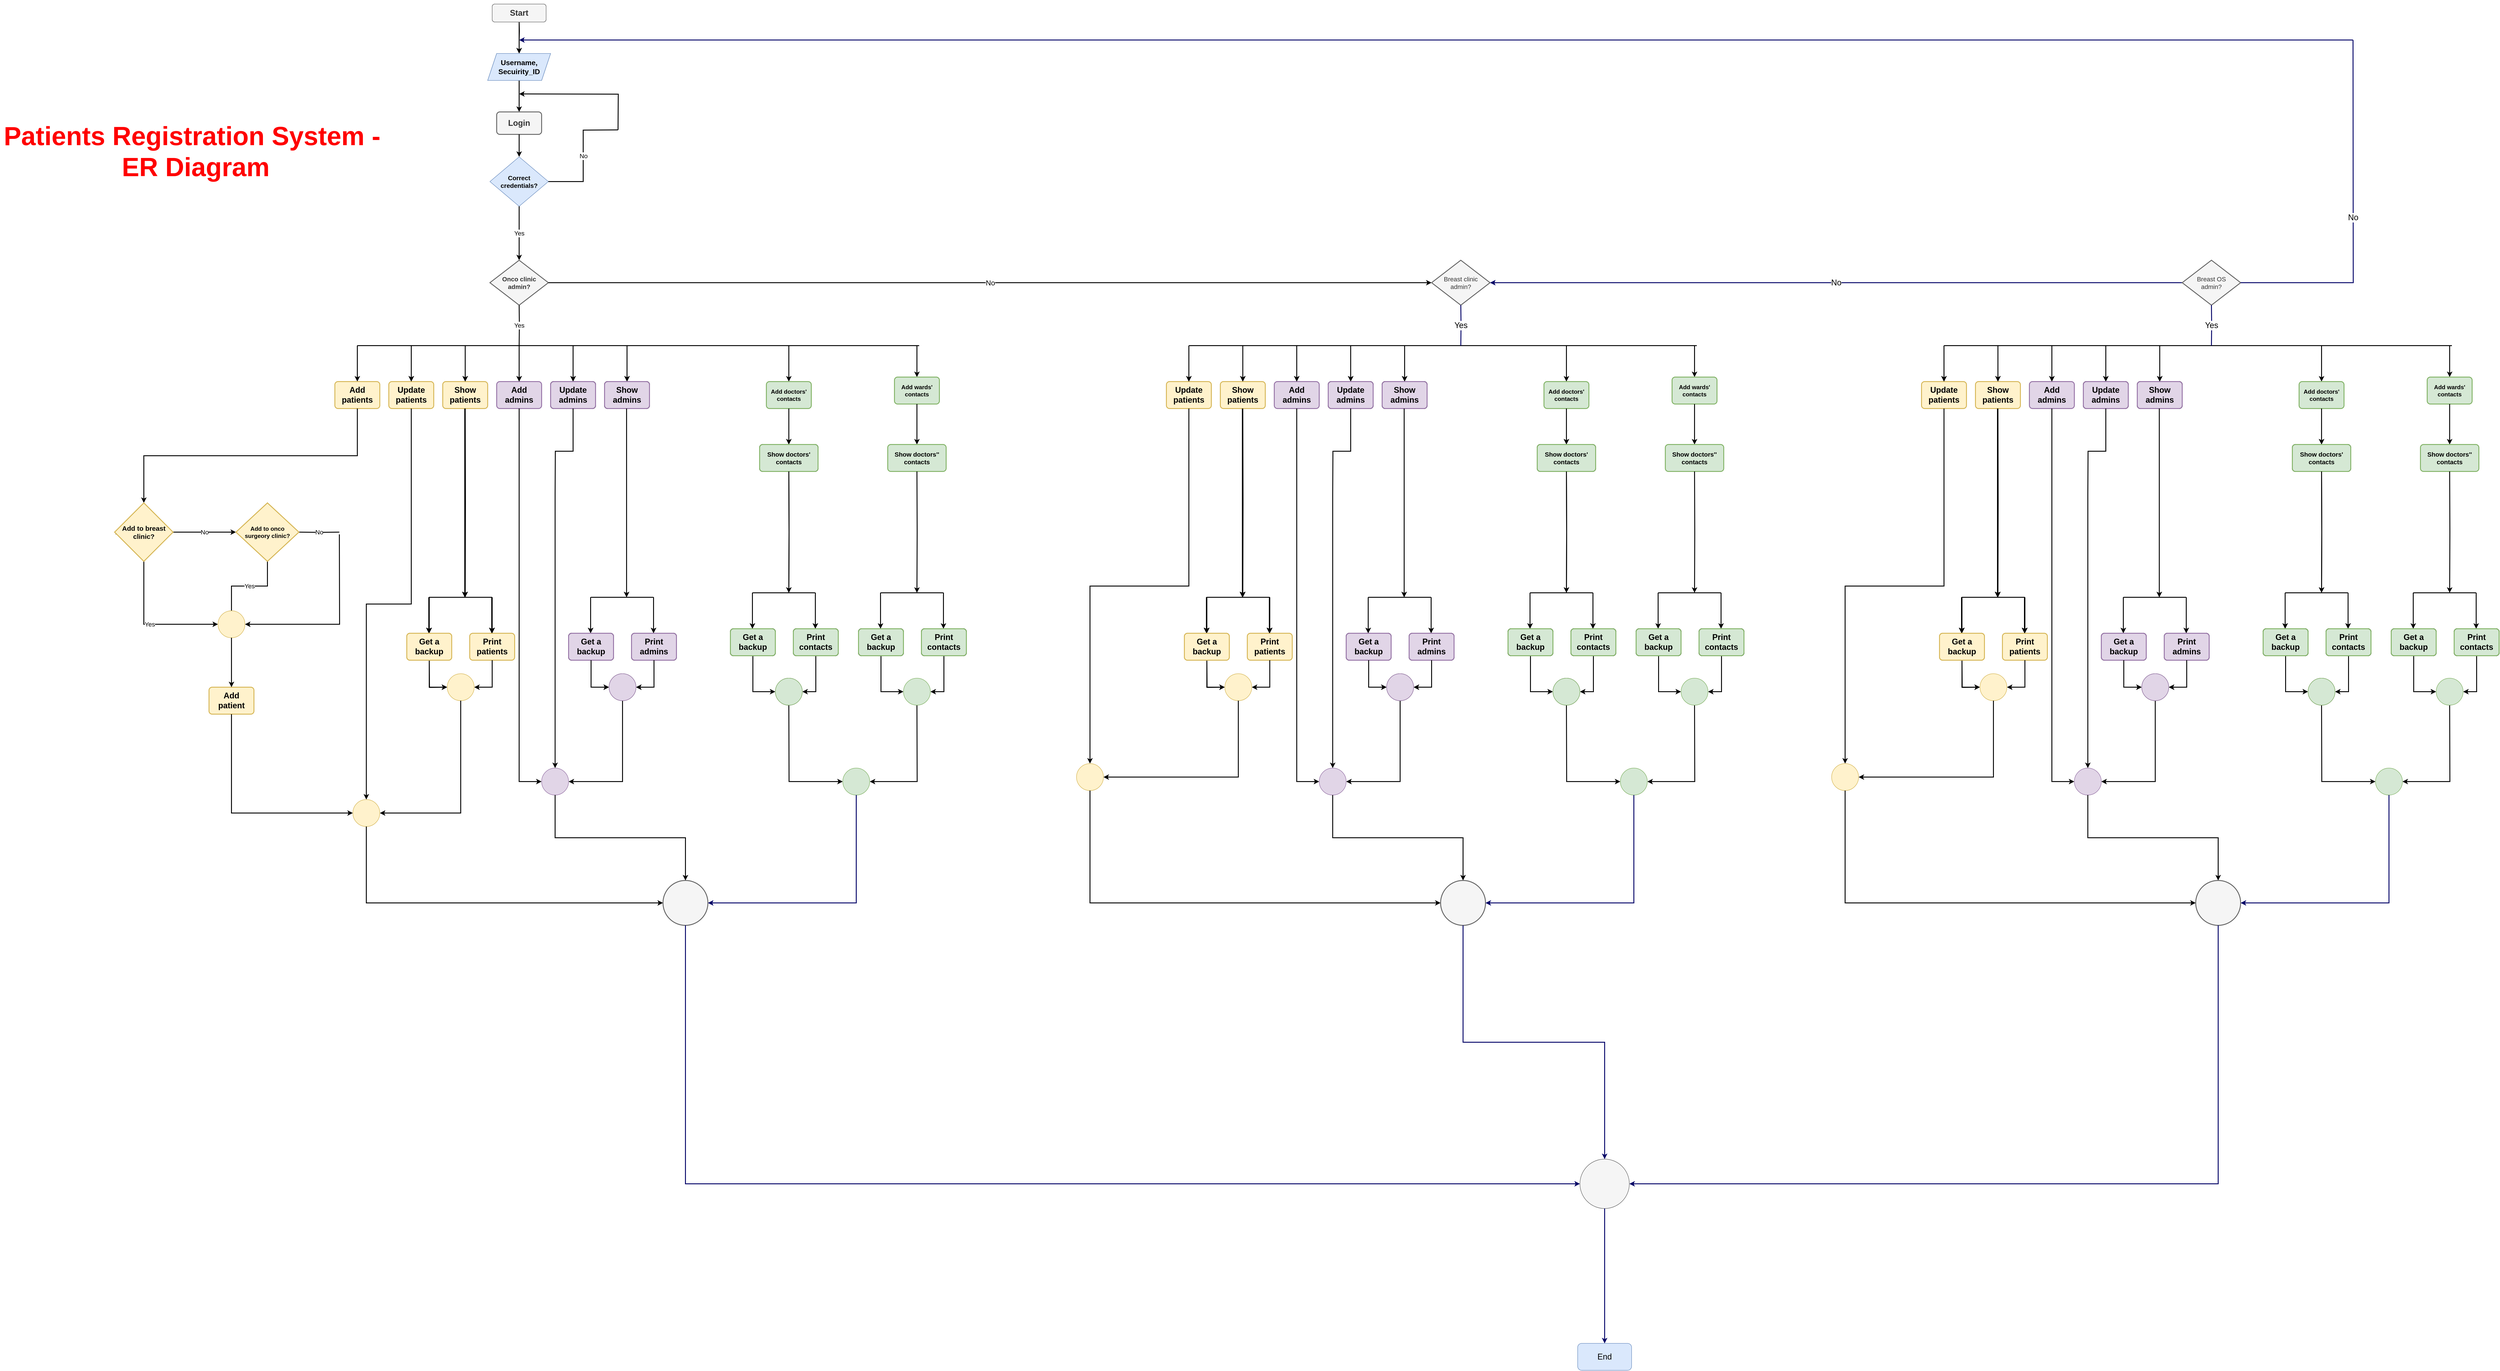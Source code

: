 <mxfile version="15.4.1" type="github"><diagram id="Nbn4RRsZnacnQwQk5h73" name="Page-1"><mxGraphModel dx="1888" dy="1683" grid="1" gridSize="10" guides="1" tooltips="1" connect="1" arrows="1" fold="1" page="1" pageScale="1" pageWidth="850" pageHeight="1100" math="0" shadow="0"><root><mxCell id="0"/><mxCell id="1" parent="0"/><mxCell id="N8G85bomGwb_iy5dA0hu-1" value="&lt;blockquote&gt;&lt;font style=&quot;font-size: 14px&quot;&gt;Start&lt;/font&gt;&lt;/blockquote&gt;" style="rounded=1;whiteSpace=wrap;html=1;fillColor=#f5f5f5;strokeColor=#666666;fontColor=#333333;" vertex="1" parent="1"><mxGeometry x="340" y="-1080" width="120" height="40" as="geometry"/></mxCell><mxCell id="N8G85bomGwb_iy5dA0hu-3" value="" style="endArrow=none;html=1;rounded=0;edgeStyle=orthogonalEdgeStyle;entryX=0.5;entryY=1;entryDx=0;entryDy=0;strokeWidth=2;" edge="1" parent="1" target="N8G85bomGwb_iy5dA0hu-1"><mxGeometry width="50" height="50" relative="1" as="geometry"><mxPoint x="400" y="-1000" as="sourcePoint"/><mxPoint x="450" y="-930" as="targetPoint"/></mxGeometry></mxCell><mxCell id="N8G85bomGwb_iy5dA0hu-6" value="" style="edgeStyle=orthogonalEdgeStyle;rounded=0;orthogonalLoop=1;jettySize=auto;html=1;startArrow=classic;startFill=1;endArrow=none;endFill=0;strokeWidth=2;" edge="1" parent="1" source="N8G85bomGwb_iy5dA0hu-4"><mxGeometry relative="1" as="geometry"><mxPoint x="400" y="-1030" as="targetPoint"/><Array as="points"><mxPoint x="400" y="-1010"/><mxPoint x="400" y="-1010"/></Array></mxGeometry></mxCell><mxCell id="N8G85bomGwb_iy5dA0hu-10" style="edgeStyle=orthogonalEdgeStyle;rounded=0;orthogonalLoop=1;jettySize=auto;html=1;fontSize=14;startArrow=classic;startFill=1;endArrow=none;endFill=0;strokeWidth=2;" edge="1" parent="1" source="N8G85bomGwb_iy5dA0hu-4"><mxGeometry relative="1" as="geometry"><mxPoint x="400" y="-1010" as="targetPoint"/></mxGeometry></mxCell><mxCell id="N8G85bomGwb_iy5dA0hu-19" value="" style="edgeStyle=orthogonalEdgeStyle;rounded=0;orthogonalLoop=1;jettySize=auto;html=1;fontSize=14;startArrow=classic;startFill=1;endArrow=none;endFill=0;strokeWidth=2;" edge="1" parent="1" source="N8G85bomGwb_iy5dA0hu-4" target="N8G85bomGwb_iy5dA0hu-1"><mxGeometry relative="1" as="geometry"/></mxCell><mxCell id="N8G85bomGwb_iy5dA0hu-4" value="&lt;blockquote style=&quot;font-size: 14px&quot;&gt;&lt;span style=&quot;font-weight: normal&quot;&gt;Username,&lt;br&gt;&lt;/span&gt;&lt;span style=&quot;font-weight: normal&quot;&gt;Secuirity_ID&lt;/span&gt;&lt;/blockquote&gt;" style="shape=parallelogram;perimeter=parallelogramPerimeter;whiteSpace=wrap;html=1;fixedSize=1;fillColor=#dae8fc;strokeColor=#6c8ebf;" vertex="1" parent="1"><mxGeometry x="330" y="-970" width="140" height="60" as="geometry"/></mxCell><mxCell id="N8G85bomGwb_iy5dA0hu-8" value="" style="endArrow=none;html=1;rounded=0;strokeWidth=2;edgeStyle=orthogonalEdgeStyle;entryX=0.5;entryY=1;entryDx=0;entryDy=0;startArrow=classic;startFill=1;exitX=0.5;exitY=0;exitDx=0;exitDy=0;" edge="1" parent="1" source="N8G85bomGwb_iy5dA0hu-17" target="N8G85bomGwb_iy5dA0hu-4"><mxGeometry width="50" height="50" relative="1" as="geometry"><mxPoint x="400" y="-860" as="sourcePoint"/><mxPoint x="450" y="-850" as="targetPoint"/></mxGeometry></mxCell><mxCell id="N8G85bomGwb_iy5dA0hu-9" value="&lt;font style=&quot;font-size: 14px;&quot;&gt;Correct &lt;br style=&quot;font-size: 14px;&quot;&gt;credentials?&lt;/font&gt;" style="rhombus;whiteSpace=wrap;html=1;fillColor=#dae8fc;strokeColor=#6c8ebf;fontSize=14;fontStyle=1" vertex="1" parent="1"><mxGeometry x="335" y="-740" width="130" height="110" as="geometry"/></mxCell><mxCell id="N8G85bomGwb_iy5dA0hu-12" value="No" style="endArrow=none;html=1;rounded=0;fontSize=14;strokeWidth=2;edgeStyle=orthogonalEdgeStyle;entryX=1;entryY=0.5;entryDx=0;entryDy=0;startArrow=none;startFill=0;" edge="1" parent="1" target="N8G85bomGwb_iy5dA0hu-9"><mxGeometry width="50" height="50" relative="1" as="geometry"><mxPoint x="620" y="-800" as="sourcePoint"/><mxPoint x="450" y="-820" as="targetPoint"/></mxGeometry></mxCell><mxCell id="N8G85bomGwb_iy5dA0hu-16" value="" style="endArrow=none;html=1;rounded=0;fontSize=14;strokeWidth=2;edgeStyle=orthogonalEdgeStyle;startArrow=classic;startFill=1;" edge="1" parent="1"><mxGeometry width="50" height="50" relative="1" as="geometry"><mxPoint x="400" y="-880" as="sourcePoint"/><mxPoint x="620" y="-800" as="targetPoint"/></mxGeometry></mxCell><mxCell id="N8G85bomGwb_iy5dA0hu-17" value="Login" style="rounded=1;whiteSpace=wrap;html=1;absoluteArcSize=1;arcSize=14;strokeWidth=2;fontSize=18;fillColor=#f5f5f5;strokeColor=#666666;fontColor=#333333;fontStyle=1" vertex="1" parent="1"><mxGeometry x="350" y="-840" width="100" height="50" as="geometry"/></mxCell><mxCell id="N8G85bomGwb_iy5dA0hu-18" value="" style="endArrow=none;html=1;rounded=0;fontSize=14;strokeWidth=2;edgeStyle=orthogonalEdgeStyle;exitX=0.5;exitY=0;exitDx=0;exitDy=0;startArrow=classic;startFill=1;entryX=0.5;entryY=1;entryDx=0;entryDy=0;" edge="1" parent="1" source="N8G85bomGwb_iy5dA0hu-9" target="N8G85bomGwb_iy5dA0hu-17"><mxGeometry width="50" height="50" relative="1" as="geometry"><mxPoint x="400" y="-860" as="sourcePoint"/><mxPoint x="405" y="-790" as="targetPoint"/></mxGeometry></mxCell><mxCell id="N8G85bomGwb_iy5dA0hu-21" value="Yes" style="endArrow=none;html=1;rounded=0;fontSize=14;strokeWidth=2;edgeStyle=orthogonalEdgeStyle;entryX=0.5;entryY=1;entryDx=0;entryDy=0;startArrow=classic;startFill=1;exitX=0.5;exitY=0;exitDx=0;exitDy=0;exitPerimeter=0;" edge="1" parent="1" source="N8G85bomGwb_iy5dA0hu-22" target="N8G85bomGwb_iy5dA0hu-9"><mxGeometry width="50" height="50" relative="1" as="geometry"><mxPoint x="400" y="-540" as="sourcePoint"/><mxPoint x="450" y="-710" as="targetPoint"/></mxGeometry></mxCell><mxCell id="N8G85bomGwb_iy5dA0hu-22" value="Onco clinic &lt;br style=&quot;font-size: 14px;&quot;&gt;admin?" style="strokeWidth=2;html=1;shape=mxgraph.flowchart.decision;whiteSpace=wrap;fontSize=14;fillColor=#f5f5f5;strokeColor=#666666;fontColor=#333333;fontStyle=1" vertex="1" parent="1"><mxGeometry x="335" y="-510" width="130" height="100" as="geometry"/></mxCell><mxCell id="N8G85bomGwb_iy5dA0hu-23" value="No" style="endArrow=none;html=1;rounded=0;fontSize=16;strokeWidth=2;edgeStyle=orthogonalEdgeStyle;entryX=1;entryY=0.5;entryDx=0;entryDy=0;entryPerimeter=0;endFill=0;startArrow=classic;startFill=1;exitX=0;exitY=0.5;exitDx=0;exitDy=0;exitPerimeter=0;" edge="1" parent="1" source="N8G85bomGwb_iy5dA0hu-24" target="N8G85bomGwb_iy5dA0hu-22"><mxGeometry width="50" height="50" relative="1" as="geometry"><mxPoint x="630" y="-490" as="sourcePoint"/><mxPoint x="450" y="-520" as="targetPoint"/><Array as="points"><mxPoint x="1190" y="-460"/><mxPoint x="1190" y="-460"/></Array></mxGeometry></mxCell><mxCell id="N8G85bomGwb_iy5dA0hu-24" value="Breast clinic &lt;br&gt;admin?" style="strokeWidth=2;html=1;shape=mxgraph.flowchart.decision;whiteSpace=wrap;fontSize=14;fillColor=#f5f5f5;strokeColor=#666666;fontColor=#333333;" vertex="1" parent="1"><mxGeometry x="2430" y="-510" width="130" height="100" as="geometry"/></mxCell><mxCell id="N8G85bomGwb_iy5dA0hu-25" value="Yes" style="endArrow=none;html=1;rounded=0;fontSize=14;strokeWidth=2;edgeStyle=orthogonalEdgeStyle;entryX=0.5;entryY=1;entryDx=0;entryDy=0;entryPerimeter=0;startArrow=none;startFill=0;" edge="1" parent="1" target="N8G85bomGwb_iy5dA0hu-22"><mxGeometry width="50" height="50" relative="1" as="geometry"><mxPoint x="400" y="-320" as="sourcePoint"/><mxPoint x="450" y="-320" as="targetPoint"/></mxGeometry></mxCell><mxCell id="N8G85bomGwb_iy5dA0hu-26" value="" style="endArrow=none;html=1;rounded=0;fontSize=14;strokeWidth=2;edgeStyle=orthogonalEdgeStyle;" edge="1" parent="1"><mxGeometry width="50" height="50" relative="1" as="geometry"><mxPoint x="640" y="-320" as="sourcePoint"/><mxPoint x="40" y="-320" as="targetPoint"/></mxGeometry></mxCell><mxCell id="N8G85bomGwb_iy5dA0hu-27" value="" style="endArrow=none;html=1;rounded=0;fontSize=14;strokeWidth=2;edgeStyle=orthogonalEdgeStyle;startArrow=classic;startFill=1;" edge="1" parent="1"><mxGeometry width="50" height="50" relative="1" as="geometry"><mxPoint x="40" y="-240" as="sourcePoint"/><mxPoint x="40" y="-320" as="targetPoint"/></mxGeometry></mxCell><mxCell id="N8G85bomGwb_iy5dA0hu-28" value="Add patients" style="rounded=1;whiteSpace=wrap;html=1;absoluteArcSize=1;arcSize=14;strokeWidth=2;fontSize=18;fillColor=#fff2cc;strokeColor=#d6b656;fontStyle=1" vertex="1" parent="1"><mxGeometry x="-10" y="-240" width="100" height="60" as="geometry"/></mxCell><mxCell id="N8G85bomGwb_iy5dA0hu-29" value="" style="endArrow=none;html=1;rounded=0;fontSize=14;strokeWidth=2;edgeStyle=orthogonalEdgeStyle;startArrow=classic;startFill=1;" edge="1" parent="1"><mxGeometry width="50" height="50" relative="1" as="geometry"><mxPoint x="160" y="-240" as="sourcePoint"/><mxPoint x="160" y="-320" as="targetPoint"/></mxGeometry></mxCell><mxCell id="N8G85bomGwb_iy5dA0hu-30" value="Update patients" style="rounded=1;whiteSpace=wrap;html=1;absoluteArcSize=1;arcSize=14;strokeWidth=2;fontSize=18;fillColor=#fff2cc;strokeColor=#d6b656;fontStyle=1" vertex="1" parent="1"><mxGeometry x="110" y="-240" width="100" height="60" as="geometry"/></mxCell><mxCell id="N8G85bomGwb_iy5dA0hu-31" value="" style="endArrow=none;html=1;rounded=0;fontSize=14;strokeWidth=2;edgeStyle=orthogonalEdgeStyle;startArrow=classic;startFill=1;" edge="1" parent="1"><mxGeometry width="50" height="50" relative="1" as="geometry"><mxPoint x="280" y="-240" as="sourcePoint"/><mxPoint x="280" y="-320" as="targetPoint"/></mxGeometry></mxCell><mxCell id="N8G85bomGwb_iy5dA0hu-32" value="Show patients" style="rounded=1;whiteSpace=wrap;html=1;absoluteArcSize=1;arcSize=14;strokeWidth=2;fontSize=18;fillColor=#fff2cc;strokeColor=#d6b656;fontStyle=1" vertex="1" parent="1"><mxGeometry x="230" y="-240" width="100" height="60" as="geometry"/></mxCell><mxCell id="N8G85bomGwb_iy5dA0hu-33" value="" style="endArrow=none;html=1;rounded=0;fontSize=14;strokeWidth=2;edgeStyle=orthogonalEdgeStyle;startArrow=classic;startFill=1;" edge="1" parent="1"><mxGeometry width="50" height="50" relative="1" as="geometry"><mxPoint x="400" y="-240" as="sourcePoint"/><mxPoint x="400" y="-320" as="targetPoint"/></mxGeometry></mxCell><mxCell id="N8G85bomGwb_iy5dA0hu-34" value="Add admins" style="rounded=1;whiteSpace=wrap;html=1;absoluteArcSize=1;arcSize=14;strokeWidth=2;fontSize=18;fillColor=#e1d5e7;strokeColor=#9673a6;fontStyle=1" vertex="1" parent="1"><mxGeometry x="350" y="-240" width="100" height="60" as="geometry"/></mxCell><mxCell id="N8G85bomGwb_iy5dA0hu-35" value="" style="endArrow=none;html=1;rounded=0;fontSize=14;strokeWidth=2;edgeStyle=orthogonalEdgeStyle;startArrow=classic;startFill=1;" edge="1" parent="1"><mxGeometry width="50" height="50" relative="1" as="geometry"><mxPoint x="520" y="-240" as="sourcePoint"/><mxPoint x="520" y="-320" as="targetPoint"/></mxGeometry></mxCell><mxCell id="N8G85bomGwb_iy5dA0hu-36" value="Update admins" style="rounded=1;whiteSpace=wrap;html=1;absoluteArcSize=1;arcSize=14;strokeWidth=2;fontSize=14;" vertex="1" parent="1"><mxGeometry x="470" y="-240" width="100" height="60" as="geometry"/></mxCell><mxCell id="N8G85bomGwb_iy5dA0hu-37" value="" style="endArrow=none;html=1;rounded=0;fontSize=14;strokeWidth=2;edgeStyle=orthogonalEdgeStyle;startArrow=classic;startFill=1;" edge="1" parent="1"><mxGeometry width="50" height="50" relative="1" as="geometry"><mxPoint x="640" y="-240" as="sourcePoint"/><mxPoint x="640" y="-320" as="targetPoint"/></mxGeometry></mxCell><mxCell id="N8G85bomGwb_iy5dA0hu-38" value="Show admins" style="rounded=1;whiteSpace=wrap;html=1;absoluteArcSize=1;arcSize=14;strokeWidth=2;fontSize=14;" vertex="1" parent="1"><mxGeometry x="590" y="-240" width="100" height="60" as="geometry"/></mxCell><mxCell id="N8G85bomGwb_iy5dA0hu-40" value="" style="endArrow=none;html=1;rounded=0;fontSize=14;strokeWidth=2;edgeStyle=orthogonalEdgeStyle;" edge="1" parent="1"><mxGeometry width="50" height="50" relative="1" as="geometry"><mxPoint x="640" y="-320" as="sourcePoint"/><mxPoint x="40" y="-320" as="targetPoint"/></mxGeometry></mxCell><mxCell id="N8G85bomGwb_iy5dA0hu-41" value="" style="endArrow=none;html=1;rounded=0;fontSize=14;strokeWidth=2;edgeStyle=orthogonalEdgeStyle;startArrow=classic;startFill=1;" edge="1" parent="1"><mxGeometry width="50" height="50" relative="1" as="geometry"><mxPoint x="160" y="-240" as="sourcePoint"/><mxPoint x="160" y="-320" as="targetPoint"/></mxGeometry></mxCell><mxCell id="N8G85bomGwb_iy5dA0hu-42" value="" style="endArrow=none;html=1;rounded=0;fontSize=14;strokeWidth=2;edgeStyle=orthogonalEdgeStyle;startArrow=classic;startFill=1;" edge="1" parent="1"><mxGeometry width="50" height="50" relative="1" as="geometry"><mxPoint x="280" y="-240" as="sourcePoint"/><mxPoint x="280" y="-320" as="targetPoint"/></mxGeometry></mxCell><mxCell id="N8G85bomGwb_iy5dA0hu-43" value="" style="endArrow=none;html=1;rounded=0;fontSize=14;strokeWidth=2;edgeStyle=orthogonalEdgeStyle;startArrow=classic;startFill=1;" edge="1" parent="1"><mxGeometry width="50" height="50" relative="1" as="geometry"><mxPoint x="400" y="-240" as="sourcePoint"/><mxPoint x="400" y="-320" as="targetPoint"/></mxGeometry></mxCell><mxCell id="N8G85bomGwb_iy5dA0hu-44" value="" style="endArrow=none;html=1;rounded=0;fontSize=14;strokeWidth=2;edgeStyle=orthogonalEdgeStyle;startArrow=classic;startFill=1;" edge="1" parent="1"><mxGeometry width="50" height="50" relative="1" as="geometry"><mxPoint x="520" y="-240" as="sourcePoint"/><mxPoint x="520" y="-320" as="targetPoint"/></mxGeometry></mxCell><mxCell id="N8G85bomGwb_iy5dA0hu-45" value="" style="endArrow=none;html=1;rounded=0;fontSize=14;strokeWidth=2;edgeStyle=orthogonalEdgeStyle;startArrow=classic;startFill=1;" edge="1" parent="1"><mxGeometry width="50" height="50" relative="1" as="geometry"><mxPoint x="640" y="-240" as="sourcePoint"/><mxPoint x="640" y="-320" as="targetPoint"/></mxGeometry></mxCell><mxCell id="N8G85bomGwb_iy5dA0hu-46" value="Show admins" style="rounded=1;whiteSpace=wrap;html=1;absoluteArcSize=1;arcSize=14;strokeWidth=2;fontSize=14;" vertex="1" parent="1"><mxGeometry x="590" y="-240" width="100" height="60" as="geometry"/></mxCell><mxCell id="N8G85bomGwb_iy5dA0hu-47" value="Update admins" style="rounded=1;whiteSpace=wrap;html=1;absoluteArcSize=1;arcSize=14;strokeWidth=2;fontSize=14;" vertex="1" parent="1"><mxGeometry x="470" y="-240" width="100" height="60" as="geometry"/></mxCell><mxCell id="N8G85bomGwb_iy5dA0hu-48" value="" style="endArrow=none;html=1;rounded=0;fontSize=14;strokeWidth=2;edgeStyle=orthogonalEdgeStyle;" edge="1" parent="1"><mxGeometry width="50" height="50" relative="1" as="geometry"><mxPoint x="1290" y="-320" as="sourcePoint"/><mxPoint x="40" y="-320" as="targetPoint"/></mxGeometry></mxCell><mxCell id="N8G85bomGwb_iy5dA0hu-49" value="" style="endArrow=none;html=1;rounded=0;fontSize=14;strokeWidth=2;edgeStyle=orthogonalEdgeStyle;startArrow=classic;startFill=1;" edge="1" parent="1"><mxGeometry width="50" height="50" relative="1" as="geometry"><mxPoint x="160" y="-240" as="sourcePoint"/><mxPoint x="160" y="-320" as="targetPoint"/></mxGeometry></mxCell><mxCell id="N8G85bomGwb_iy5dA0hu-50" value="" style="endArrow=none;html=1;rounded=0;fontSize=14;strokeWidth=2;edgeStyle=orthogonalEdgeStyle;startArrow=classic;startFill=1;" edge="1" parent="1"><mxGeometry width="50" height="50" relative="1" as="geometry"><mxPoint x="280" y="-240" as="sourcePoint"/><mxPoint x="280" y="-320" as="targetPoint"/></mxGeometry></mxCell><mxCell id="N8G85bomGwb_iy5dA0hu-51" value="" style="endArrow=none;html=1;rounded=0;fontSize=14;strokeWidth=2;edgeStyle=orthogonalEdgeStyle;startArrow=classic;startFill=1;" edge="1" parent="1"><mxGeometry width="50" height="50" relative="1" as="geometry"><mxPoint x="400" y="-240" as="sourcePoint"/><mxPoint x="400" y="-320" as="targetPoint"/></mxGeometry></mxCell><mxCell id="N8G85bomGwb_iy5dA0hu-52" value="" style="endArrow=none;html=1;rounded=0;fontSize=14;strokeWidth=2;edgeStyle=orthogonalEdgeStyle;startArrow=classic;startFill=1;" edge="1" parent="1"><mxGeometry width="50" height="50" relative="1" as="geometry"><mxPoint x="520" y="-240" as="sourcePoint"/><mxPoint x="520" y="-320" as="targetPoint"/></mxGeometry></mxCell><mxCell id="N8G85bomGwb_iy5dA0hu-53" value="" style="endArrow=none;html=1;rounded=0;fontSize=14;strokeWidth=2;edgeStyle=orthogonalEdgeStyle;startArrow=classic;startFill=1;" edge="1" parent="1"><mxGeometry width="50" height="50" relative="1" as="geometry"><mxPoint x="640" y="-240" as="sourcePoint"/><mxPoint x="640" y="-320" as="targetPoint"/></mxGeometry></mxCell><mxCell id="N8G85bomGwb_iy5dA0hu-54" value="Show admins" style="rounded=1;whiteSpace=wrap;html=1;absoluteArcSize=1;arcSize=14;strokeWidth=2;fontSize=18;fillColor=#e1d5e7;strokeColor=#9673a6;fontStyle=1" vertex="1" parent="1"><mxGeometry x="590" y="-240" width="100" height="60" as="geometry"/></mxCell><mxCell id="N8G85bomGwb_iy5dA0hu-55" value="Update admins" style="rounded=1;whiteSpace=wrap;html=1;absoluteArcSize=1;arcSize=14;strokeWidth=2;fontSize=18;fillColor=#e1d5e7;strokeColor=#9673a6;fontStyle=1" vertex="1" parent="1"><mxGeometry x="470" y="-240" width="100" height="60" as="geometry"/></mxCell><mxCell id="N8G85bomGwb_iy5dA0hu-72" value="" style="endArrow=none;html=1;rounded=0;fontSize=14;strokeWidth=2;edgeStyle=orthogonalEdgeStyle;startArrow=classic;startFill=1;" edge="1" parent="1"><mxGeometry width="50" height="50" relative="1" as="geometry"><mxPoint x="1000" y="-240" as="sourcePoint"/><mxPoint x="1000" y="-320" as="targetPoint"/></mxGeometry></mxCell><mxCell id="N8G85bomGwb_iy5dA0hu-73" value="Add doctors' contacts" style="rounded=1;whiteSpace=wrap;html=1;absoluteArcSize=1;arcSize=14;strokeWidth=2;fontSize=13;fillColor=#d5e8d4;strokeColor=#82b366;fontStyle=1" vertex="1" parent="1"><mxGeometry x="950" y="-240" width="100" height="60" as="geometry"/></mxCell><mxCell id="N8G85bomGwb_iy5dA0hu-76" value="" style="endArrow=none;html=1;rounded=0;fontSize=14;strokeWidth=2;edgeStyle=orthogonalEdgeStyle;startArrow=classic;startFill=1;exitX=0.5;exitY=0;exitDx=0;exitDy=0;" edge="1" parent="1" source="N8G85bomGwb_iy5dA0hu-77"><mxGeometry width="50" height="50" relative="1" as="geometry"><mxPoint x="1230" y="-240" as="sourcePoint"/><mxPoint x="1285" y="-320" as="targetPoint"/></mxGeometry></mxCell><mxCell id="N8G85bomGwb_iy5dA0hu-77" value="Add wards' contacts" style="rounded=1;whiteSpace=wrap;html=1;absoluteArcSize=1;arcSize=14;strokeWidth=2;fontSize=13;fillColor=#d5e8d4;strokeColor=#82b366;fontStyle=1" vertex="1" parent="1"><mxGeometry x="1235" y="-250" width="100" height="60" as="geometry"/></mxCell><mxCell id="N8G85bomGwb_iy5dA0hu-97" value="" style="endArrow=none;html=1;rounded=0;fontSize=14;strokeWidth=2;edgeStyle=orthogonalEdgeStyle;entryX=0.5;entryY=1;entryDx=0;entryDy=0;startArrow=classic;startFill=1;exitX=0.5;exitY=0;exitDx=0;exitDy=0;exitPerimeter=0;" edge="1" parent="1" source="N8G85bomGwb_iy5dA0hu-98" target="N8G85bomGwb_iy5dA0hu-28"><mxGeometry width="50" height="50" relative="1" as="geometry"><mxPoint x="40" y="-70" as="sourcePoint"/><mxPoint x="460" y="-140" as="targetPoint"/></mxGeometry></mxCell><mxCell id="N8G85bomGwb_iy5dA0hu-98" value="Add to breast clinic?" style="strokeWidth=2;html=1;shape=mxgraph.flowchart.decision;whiteSpace=wrap;fontSize=14;fillColor=#fff2cc;strokeColor=#d6b656;" vertex="1" parent="1"><mxGeometry x="-500" y="30" width="130" height="130" as="geometry"/></mxCell><mxCell id="N8G85bomGwb_iy5dA0hu-99" value="Yes" style="endArrow=none;html=1;rounded=0;fontSize=14;strokeWidth=2;edgeStyle=orthogonalEdgeStyle;entryX=0.5;entryY=1;entryDx=0;entryDy=0;entryPerimeter=0;startArrow=classic;startFill=1;exitX=0;exitY=0.5;exitDx=0;exitDy=0;exitPerimeter=0;" edge="1" parent="1" source="N8G85bomGwb_iy5dA0hu-104" target="N8G85bomGwb_iy5dA0hu-98"><mxGeometry width="50" height="50" relative="1" as="geometry"><mxPoint x="-285" y="240" as="sourcePoint"/><mxPoint x="460" y="50" as="targetPoint"/></mxGeometry></mxCell><mxCell id="N8G85bomGwb_iy5dA0hu-102" value="No" style="edgeStyle=orthogonalEdgeStyle;rounded=0;orthogonalLoop=1;jettySize=auto;html=1;fontSize=14;startArrow=classic;startFill=1;endArrow=none;endFill=0;strokeWidth=2;exitX=0;exitY=0.5;exitDx=0;exitDy=0;exitPerimeter=0;" edge="1" parent="1" source="N8G85bomGwb_iy5dA0hu-101" target="N8G85bomGwb_iy5dA0hu-98"><mxGeometry relative="1" as="geometry"><mxPoint x="-100" y="85" as="sourcePoint"/></mxGeometry></mxCell><mxCell id="N8G85bomGwb_iy5dA0hu-101" value="Add to onco &lt;br&gt;surgeory clinic?" style="strokeWidth=2;html=1;shape=mxgraph.flowchart.decision;whiteSpace=wrap;fontSize=14;fillColor=#fff2cc;strokeColor=#d6b656;" vertex="1" parent="1"><mxGeometry x="-230" y="30" width="140" height="130" as="geometry"/></mxCell><mxCell id="N8G85bomGwb_iy5dA0hu-103" value="Yes" style="endArrow=none;html=1;rounded=0;fontSize=14;strokeWidth=2;edgeStyle=orthogonalEdgeStyle;entryX=0.5;entryY=1;entryDx=0;entryDy=0;entryPerimeter=0;exitX=0.5;exitY=0;exitDx=0;exitDy=0;exitPerimeter=0;" edge="1" parent="1" source="N8G85bomGwb_iy5dA0hu-104" target="N8G85bomGwb_iy5dA0hu-101"><mxGeometry width="50" height="50" relative="1" as="geometry"><mxPoint x="-110" y="270" as="sourcePoint"/><mxPoint x="-120" y="140" as="targetPoint"/></mxGeometry></mxCell><mxCell id="N8G85bomGwb_iy5dA0hu-104" value="" style="verticalLabelPosition=bottom;verticalAlign=top;html=1;shape=mxgraph.flowchart.on-page_reference;fontSize=14;fillColor=#fff2cc;strokeColor=#d6b656;" vertex="1" parent="1"><mxGeometry x="-270" y="270" width="60" height="60" as="geometry"/></mxCell><mxCell id="N8G85bomGwb_iy5dA0hu-106" value="No" style="endArrow=none;html=1;rounded=0;fontSize=14;strokeWidth=2;edgeStyle=orthogonalEdgeStyle;entryX=1;entryY=0.5;entryDx=0;entryDy=0;entryPerimeter=0;" edge="1" parent="1" target="N8G85bomGwb_iy5dA0hu-101"><mxGeometry width="50" height="50" relative="1" as="geometry"><mxPoint y="95" as="sourcePoint"/><mxPoint x="-120" y="40" as="targetPoint"/></mxGeometry></mxCell><mxCell id="N8G85bomGwb_iy5dA0hu-107" value="" style="endArrow=none;html=1;rounded=0;fontSize=14;strokeWidth=2;edgeStyle=orthogonalEdgeStyle;exitX=1;exitY=0.5;exitDx=0;exitDy=0;exitPerimeter=0;startArrow=classic;startFill=1;" edge="1" parent="1" source="N8G85bomGwb_iy5dA0hu-104"><mxGeometry width="50" height="50" relative="1" as="geometry"><mxPoint x="-170" y="90" as="sourcePoint"/><mxPoint y="100" as="targetPoint"/></mxGeometry></mxCell><mxCell id="N8G85bomGwb_iy5dA0hu-108" value="Add patient" style="rounded=1;whiteSpace=wrap;html=1;absoluteArcSize=1;arcSize=14;strokeWidth=2;fontSize=18;fillColor=#fff2cc;strokeColor=#d6b656;fontStyle=1" vertex="1" parent="1"><mxGeometry x="-290" y="440" width="100" height="60" as="geometry"/></mxCell><mxCell id="N8G85bomGwb_iy5dA0hu-109" value="" style="endArrow=none;html=1;rounded=0;fontSize=14;strokeWidth=2;edgeStyle=orthogonalEdgeStyle;entryX=0.5;entryY=1;entryDx=0;entryDy=0;entryPerimeter=0;exitX=0.5;exitY=0;exitDx=0;exitDy=0;startArrow=classic;startFill=1;" edge="1" parent="1" source="N8G85bomGwb_iy5dA0hu-108" target="N8G85bomGwb_iy5dA0hu-104"><mxGeometry width="50" height="50" relative="1" as="geometry"><mxPoint x="-170" y="390" as="sourcePoint"/><mxPoint x="-120" y="340" as="targetPoint"/></mxGeometry></mxCell><mxCell id="N8G85bomGwb_iy5dA0hu-111" value="" style="endArrow=none;html=1;rounded=0;fontSize=14;strokeWidth=2;edgeStyle=orthogonalEdgeStyle;entryX=0.5;entryY=1;entryDx=0;entryDy=0;startArrow=classic;startFill=1;" edge="1" parent="1" target="N8G85bomGwb_iy5dA0hu-32"><mxGeometry width="50" height="50" relative="1" as="geometry"><mxPoint x="280" y="240" as="sourcePoint"/><mxPoint x="380" y="-60" as="targetPoint"/></mxGeometry></mxCell><mxCell id="N8G85bomGwb_iy5dA0hu-112" value="" style="endArrow=none;html=1;rounded=0;fontSize=14;strokeWidth=2;entryX=0.5;entryY=1;entryDx=0;entryDy=0;exitX=0.5;exitY=0;exitDx=0;exitDy=0;exitPerimeter=0;edgeStyle=orthogonalEdgeStyle;startArrow=classic;startFill=1;" edge="1" parent="1" source="N8G85bomGwb_iy5dA0hu-113" target="N8G85bomGwb_iy5dA0hu-30"><mxGeometry width="50" height="50" relative="1" as="geometry"><mxPoint x="160" y="310" as="sourcePoint"/><mxPoint x="-40" y="40" as="targetPoint"/></mxGeometry></mxCell><mxCell id="N8G85bomGwb_iy5dA0hu-113" value="" style="verticalLabelPosition=bottom;verticalAlign=top;html=1;shape=mxgraph.flowchart.on-page_reference;fontSize=14;fillColor=#fff2cc;strokeColor=#d6b656;" vertex="1" parent="1"><mxGeometry x="30" y="690" width="60" height="60" as="geometry"/></mxCell><mxCell id="N8G85bomGwb_iy5dA0hu-114" value="" style="endArrow=none;startArrow=classic;html=1;rounded=0;fontSize=14;strokeWidth=2;entryX=0.5;entryY=1;entryDx=0;entryDy=0;exitX=0;exitY=0.5;exitDx=0;exitDy=0;exitPerimeter=0;edgeStyle=orthogonalEdgeStyle;endFill=0;" edge="1" parent="1" source="N8G85bomGwb_iy5dA0hu-113" target="N8G85bomGwb_iy5dA0hu-108"><mxGeometry width="50" height="50" relative="1" as="geometry"><mxPoint x="-90" y="490" as="sourcePoint"/><mxPoint x="-40" y="440" as="targetPoint"/></mxGeometry></mxCell><mxCell id="N8G85bomGwb_iy5dA0hu-115" value="" style="endArrow=none;html=1;rounded=0;fontSize=14;strokeWidth=2;edgeStyle=orthogonalEdgeStyle;" edge="1" parent="1"><mxGeometry width="50" height="50" relative="1" as="geometry"><mxPoint x="200" y="240" as="sourcePoint"/><mxPoint x="340" y="240" as="targetPoint"/></mxGeometry></mxCell><mxCell id="N8G85bomGwb_iy5dA0hu-116" value="Get a backup" style="rounded=1;whiteSpace=wrap;html=1;absoluteArcSize=1;arcSize=14;strokeWidth=2;fontSize=14;fillColor=#fff2cc;strokeColor=#d6b656;" vertex="1" parent="1"><mxGeometry x="150" y="320" width="100" height="60" as="geometry"/></mxCell><mxCell id="N8G85bomGwb_iy5dA0hu-117" value="" style="endArrow=none;html=1;rounded=0;fontSize=14;strokeWidth=2;edgeStyle=orthogonalEdgeStyle;startArrow=classic;startFill=1;" edge="1" parent="1"><mxGeometry width="50" height="50" relative="1" as="geometry"><mxPoint x="200" y="320" as="sourcePoint"/><mxPoint x="200" y="240" as="targetPoint"/></mxGeometry></mxCell><mxCell id="N8G85bomGwb_iy5dA0hu-118" value="Print patients" style="rounded=1;whiteSpace=wrap;html=1;absoluteArcSize=1;arcSize=14;strokeWidth=2;fontSize=18;fillColor=#fff2cc;strokeColor=#d6b656;fontStyle=1" vertex="1" parent="1"><mxGeometry x="290" y="320" width="100" height="60" as="geometry"/></mxCell><mxCell id="N8G85bomGwb_iy5dA0hu-119" value="" style="endArrow=none;html=1;rounded=0;fontSize=14;strokeWidth=2;edgeStyle=orthogonalEdgeStyle;startArrow=classic;startFill=1;" edge="1" parent="1"><mxGeometry width="50" height="50" relative="1" as="geometry"><mxPoint x="340" y="320" as="sourcePoint"/><mxPoint x="340" y="240" as="targetPoint"/></mxGeometry></mxCell><mxCell id="N8G85bomGwb_iy5dA0hu-120" value="" style="endArrow=none;html=1;rounded=0;fontSize=14;strokeWidth=2;edgeStyle=orthogonalEdgeStyle;entryX=0.5;entryY=1;entryDx=0;entryDy=0;exitX=0;exitY=0.5;exitDx=0;exitDy=0;exitPerimeter=0;startArrow=classic;startFill=1;" edge="1" parent="1" source="N8G85bomGwb_iy5dA0hu-122" target="N8G85bomGwb_iy5dA0hu-116"><mxGeometry width="50" height="50" relative="1" as="geometry"><mxPoint x="250" y="430" as="sourcePoint"/><mxPoint x="410" y="340" as="targetPoint"/></mxGeometry></mxCell><mxCell id="N8G85bomGwb_iy5dA0hu-121" value="" style="endArrow=none;html=1;rounded=0;fontSize=14;strokeWidth=2;edgeStyle=orthogonalEdgeStyle;entryX=0.5;entryY=1;entryDx=0;entryDy=0;exitX=1;exitY=0.5;exitDx=0;exitDy=0;exitPerimeter=0;startArrow=classic;startFill=1;" edge="1" parent="1" source="N8G85bomGwb_iy5dA0hu-122" target="N8G85bomGwb_iy5dA0hu-118"><mxGeometry width="50" height="50" relative="1" as="geometry"><mxPoint x="290" y="440" as="sourcePoint"/><mxPoint x="410" y="340" as="targetPoint"/></mxGeometry></mxCell><mxCell id="N8G85bomGwb_iy5dA0hu-122" value="" style="verticalLabelPosition=bottom;verticalAlign=top;html=1;shape=mxgraph.flowchart.on-page_reference;fontSize=14;fillColor=#fff2cc;strokeColor=#d6b656;" vertex="1" parent="1"><mxGeometry x="240" y="410" width="60" height="60" as="geometry"/></mxCell><mxCell id="N8G85bomGwb_iy5dA0hu-123" value="" style="endArrow=none;html=1;rounded=0;fontSize=14;strokeWidth=2;edgeStyle=orthogonalEdgeStyle;entryX=0.5;entryY=1;entryDx=0;entryDy=0;entryPerimeter=0;exitX=1;exitY=0.5;exitDx=0;exitDy=0;exitPerimeter=0;startArrow=classic;startFill=1;" edge="1" parent="1" source="N8G85bomGwb_iy5dA0hu-113" target="N8G85bomGwb_iy5dA0hu-122"><mxGeometry width="50" height="50" relative="1" as="geometry"><mxPoint x="360" y="490" as="sourcePoint"/><mxPoint x="410" y="440" as="targetPoint"/></mxGeometry></mxCell><mxCell id="N8G85bomGwb_iy5dA0hu-124" value="" style="endArrow=none;html=1;rounded=0;fontSize=14;strokeWidth=2;edgeStyle=orthogonalEdgeStyle;entryX=0.5;entryY=1;entryDx=0;entryDy=0;startArrow=classic;startFill=1;" edge="1" parent="1"><mxGeometry width="50" height="50" relative="1" as="geometry"><mxPoint x="279" y="240" as="sourcePoint"/><mxPoint x="279" y="-180" as="targetPoint"/></mxGeometry></mxCell><mxCell id="N8G85bomGwb_iy5dA0hu-125" value="" style="endArrow=none;html=1;rounded=0;fontSize=14;strokeWidth=2;edgeStyle=orthogonalEdgeStyle;" edge="1" parent="1"><mxGeometry width="50" height="50" relative="1" as="geometry"><mxPoint x="199" y="240" as="sourcePoint"/><mxPoint x="339" y="240" as="targetPoint"/></mxGeometry></mxCell><mxCell id="N8G85bomGwb_iy5dA0hu-126" value="" style="endArrow=none;html=1;rounded=0;fontSize=14;strokeWidth=2;edgeStyle=orthogonalEdgeStyle;startArrow=classic;startFill=1;" edge="1" parent="1"><mxGeometry width="50" height="50" relative="1" as="geometry"><mxPoint x="199" y="320" as="sourcePoint"/><mxPoint x="199" y="240" as="targetPoint"/></mxGeometry></mxCell><mxCell id="N8G85bomGwb_iy5dA0hu-127" value="" style="endArrow=none;html=1;rounded=0;fontSize=14;strokeWidth=2;edgeStyle=orthogonalEdgeStyle;startArrow=classic;startFill=1;" edge="1" parent="1"><mxGeometry width="50" height="50" relative="1" as="geometry"><mxPoint x="339" y="320" as="sourcePoint"/><mxPoint x="339" y="240" as="targetPoint"/></mxGeometry></mxCell><mxCell id="N8G85bomGwb_iy5dA0hu-128" value="Get a backup" style="rounded=1;whiteSpace=wrap;html=1;absoluteArcSize=1;arcSize=14;strokeWidth=2;fontSize=14;" vertex="1" parent="1"><mxGeometry x="510" y="320" width="100" height="60" as="geometry"/></mxCell><mxCell id="N8G85bomGwb_iy5dA0hu-129" value="Print patients" style="rounded=1;whiteSpace=wrap;html=1;absoluteArcSize=1;arcSize=14;strokeWidth=2;fontSize=14;" vertex="1" parent="1"><mxGeometry x="650" y="320" width="100" height="60" as="geometry"/></mxCell><mxCell id="N8G85bomGwb_iy5dA0hu-130" value="" style="verticalLabelPosition=bottom;verticalAlign=top;html=1;shape=mxgraph.flowchart.on-page_reference;fontSize=14;" vertex="1" parent="1"><mxGeometry x="600" y="410" width="60" height="60" as="geometry"/></mxCell><mxCell id="N8G85bomGwb_iy5dA0hu-131" value="" style="endArrow=none;html=1;rounded=0;fontSize=14;strokeWidth=2;edgeStyle=orthogonalEdgeStyle;entryX=0.5;entryY=1;entryDx=0;entryDy=0;startArrow=classic;startFill=1;" edge="1" parent="1"><mxGeometry width="50" height="50" relative="1" as="geometry"><mxPoint x="639" y="240" as="sourcePoint"/><mxPoint x="639" y="-180" as="targetPoint"/></mxGeometry></mxCell><mxCell id="N8G85bomGwb_iy5dA0hu-132" value="" style="endArrow=none;html=1;rounded=0;fontSize=14;strokeWidth=2;edgeStyle=orthogonalEdgeStyle;" edge="1" parent="1"><mxGeometry width="50" height="50" relative="1" as="geometry"><mxPoint x="559" y="240" as="sourcePoint"/><mxPoint x="699" y="240" as="targetPoint"/></mxGeometry></mxCell><mxCell id="N8G85bomGwb_iy5dA0hu-133" value="" style="endArrow=none;html=1;rounded=0;fontSize=14;strokeWidth=2;edgeStyle=orthogonalEdgeStyle;startArrow=classic;startFill=1;" edge="1" parent="1"><mxGeometry width="50" height="50" relative="1" as="geometry"><mxPoint x="559" y="320" as="sourcePoint"/><mxPoint x="559" y="240" as="targetPoint"/></mxGeometry></mxCell><mxCell id="N8G85bomGwb_iy5dA0hu-134" value="" style="endArrow=none;html=1;rounded=0;fontSize=14;strokeWidth=2;edgeStyle=orthogonalEdgeStyle;startArrow=classic;startFill=1;" edge="1" parent="1"><mxGeometry width="50" height="50" relative="1" as="geometry"><mxPoint x="699" y="320" as="sourcePoint"/><mxPoint x="699" y="240" as="targetPoint"/></mxGeometry></mxCell><mxCell id="N8G85bomGwb_iy5dA0hu-135" value="" style="endArrow=none;html=1;rounded=0;fontSize=14;strokeWidth=2;edgeStyle=orthogonalEdgeStyle;entryX=0.5;entryY=1;entryDx=0;entryDy=0;exitX=0;exitY=0.5;exitDx=0;exitDy=0;exitPerimeter=0;startArrow=classic;startFill=1;" edge="1" parent="1"><mxGeometry width="50" height="50" relative="1" as="geometry"><mxPoint x="240" y="440" as="sourcePoint"/><mxPoint x="200" y="380" as="targetPoint"/></mxGeometry></mxCell><mxCell id="N8G85bomGwb_iy5dA0hu-136" value="" style="endArrow=none;html=1;rounded=0;fontSize=14;strokeWidth=2;edgeStyle=orthogonalEdgeStyle;entryX=0.5;entryY=1;entryDx=0;entryDy=0;exitX=1;exitY=0.5;exitDx=0;exitDy=0;exitPerimeter=0;startArrow=classic;startFill=1;" edge="1" parent="1" source="N8G85bomGwb_iy5dA0hu-130" target="N8G85bomGwb_iy5dA0hu-129"><mxGeometry width="50" height="50" relative="1" as="geometry"><mxPoint x="570" y="560" as="sourcePoint"/><mxPoint x="610" y="500" as="targetPoint"/></mxGeometry></mxCell><mxCell id="N8G85bomGwb_iy5dA0hu-137" value="" style="endArrow=none;html=1;rounded=0;fontSize=14;strokeWidth=2;edgeStyle=orthogonalEdgeStyle;entryX=0.5;entryY=1;entryDx=0;entryDy=0;exitX=0;exitY=0.5;exitDx=0;exitDy=0;exitPerimeter=0;startArrow=classic;startFill=1;" edge="1" parent="1" source="N8G85bomGwb_iy5dA0hu-130" target="N8G85bomGwb_iy5dA0hu-128"><mxGeometry width="50" height="50" relative="1" as="geometry"><mxPoint x="510" y="560" as="sourcePoint"/><mxPoint x="470" y="500" as="targetPoint"/></mxGeometry></mxCell><mxCell id="N8G85bomGwb_iy5dA0hu-138" value="" style="endArrow=none;html=1;rounded=0;fontSize=14;strokeWidth=2;edgeStyle=orthogonalEdgeStyle;entryX=0.5;entryY=1;entryDx=0;entryDy=0;startArrow=classic;startFill=1;exitX=0;exitY=0.5;exitDx=0;exitDy=0;exitPerimeter=0;" edge="1" parent="1" source="N8G85bomGwb_iy5dA0hu-139" target="N8G85bomGwb_iy5dA0hu-34"><mxGeometry width="50" height="50" relative="1" as="geometry"><mxPoint x="430" y="570" as="sourcePoint"/><mxPoint x="490" y="-160" as="targetPoint"/></mxGeometry></mxCell><mxCell id="N8G85bomGwb_iy5dA0hu-139" value="" style="verticalLabelPosition=bottom;verticalAlign=top;html=1;shape=mxgraph.flowchart.on-page_reference;fontSize=14;fillColor=#e1d5e7;strokeColor=#9673a6;" vertex="1" parent="1"><mxGeometry x="450" y="620" width="60" height="60" as="geometry"/></mxCell><mxCell id="N8G85bomGwb_iy5dA0hu-140" value="" style="endArrow=none;html=1;rounded=0;fontSize=14;strokeWidth=2;edgeStyle=orthogonalEdgeStyle;entryX=0.5;entryY=1;entryDx=0;entryDy=0;" edge="1" parent="1" target="N8G85bomGwb_iy5dA0hu-55"><mxGeometry width="50" height="50" relative="1" as="geometry"><mxPoint x="480" y="10" as="sourcePoint"/><mxPoint x="490" y="110" as="targetPoint"/></mxGeometry></mxCell><mxCell id="N8G85bomGwb_iy5dA0hu-141" value="" style="endArrow=none;html=1;rounded=0;fontSize=14;strokeWidth=2;edgeStyle=orthogonalEdgeStyle;exitX=0.5;exitY=0;exitDx=0;exitDy=0;exitPerimeter=0;startArrow=classic;startFill=1;" edge="1" parent="1" source="N8G85bomGwb_iy5dA0hu-139"><mxGeometry width="50" height="50" relative="1" as="geometry"><mxPoint x="450" y="450" as="sourcePoint"/><mxPoint x="480" y="10" as="targetPoint"/></mxGeometry></mxCell><mxCell id="N8G85bomGwb_iy5dA0hu-142" value="" style="endArrow=none;html=1;rounded=0;fontSize=14;strokeWidth=2;edgeStyle=orthogonalEdgeStyle;entryX=0.5;entryY=1;entryDx=0;entryDy=0;entryPerimeter=0;exitX=1;exitY=0.5;exitDx=0;exitDy=0;exitPerimeter=0;startArrow=classic;startFill=1;" edge="1" parent="1" source="N8G85bomGwb_iy5dA0hu-139" target="N8G85bomGwb_iy5dA0hu-130"><mxGeometry width="50" height="50" relative="1" as="geometry"><mxPoint x="440" y="560" as="sourcePoint"/><mxPoint x="490" y="510" as="targetPoint"/></mxGeometry></mxCell><mxCell id="N8G85bomGwb_iy5dA0hu-143" value="" style="endArrow=none;html=1;rounded=0;fontSize=14;strokeWidth=2;edgeStyle=orthogonalEdgeStyle;" edge="1" parent="1"><mxGeometry width="50" height="50" relative="1" as="geometry"><mxPoint x="559" y="240" as="sourcePoint"/><mxPoint x="699" y="240" as="targetPoint"/></mxGeometry></mxCell><mxCell id="N8G85bomGwb_iy5dA0hu-144" value="" style="endArrow=none;html=1;rounded=0;fontSize=14;strokeWidth=2;edgeStyle=orthogonalEdgeStyle;entryX=0.5;entryY=1;entryDx=0;entryDy=0;startArrow=classic;startFill=1;" edge="1" parent="1"><mxGeometry width="50" height="50" relative="1" as="geometry"><mxPoint x="639" y="240" as="sourcePoint"/><mxPoint x="639" y="-180" as="targetPoint"/></mxGeometry></mxCell><mxCell id="N8G85bomGwb_iy5dA0hu-145" value="" style="endArrow=none;html=1;rounded=0;fontSize=14;strokeWidth=2;edgeStyle=orthogonalEdgeStyle;startArrow=classic;startFill=1;" edge="1" parent="1"><mxGeometry width="50" height="50" relative="1" as="geometry"><mxPoint x="559" y="320" as="sourcePoint"/><mxPoint x="559" y="240" as="targetPoint"/></mxGeometry></mxCell><mxCell id="N8G85bomGwb_iy5dA0hu-146" value="" style="endArrow=none;html=1;rounded=0;fontSize=14;strokeWidth=2;edgeStyle=orthogonalEdgeStyle;startArrow=classic;startFill=1;" edge="1" parent="1"><mxGeometry width="50" height="50" relative="1" as="geometry"><mxPoint x="699" y="320" as="sourcePoint"/><mxPoint x="699" y="240" as="targetPoint"/></mxGeometry></mxCell><mxCell id="N8G85bomGwb_iy5dA0hu-147" value="Print admins" style="rounded=1;whiteSpace=wrap;html=1;absoluteArcSize=1;arcSize=14;strokeWidth=2;fontSize=18;fillColor=#e1d5e7;strokeColor=#9673a6;fontStyle=1" vertex="1" parent="1"><mxGeometry x="650" y="320" width="100" height="60" as="geometry"/></mxCell><mxCell id="N8G85bomGwb_iy5dA0hu-148" value="Get a backup" style="rounded=1;whiteSpace=wrap;html=1;absoluteArcSize=1;arcSize=14;strokeWidth=2;fontSize=18;fillColor=#e1d5e7;strokeColor=#9673a6;fontStyle=1" vertex="1" parent="1"><mxGeometry x="510" y="320" width="100" height="60" as="geometry"/></mxCell><mxCell id="N8G85bomGwb_iy5dA0hu-149" value="" style="endArrow=none;html=1;rounded=0;fontSize=14;strokeWidth=2;edgeStyle=orthogonalEdgeStyle;entryX=0.5;entryY=1;entryDx=0;entryDy=0;exitX=0;exitY=0.5;exitDx=0;exitDy=0;exitPerimeter=0;startArrow=classic;startFill=1;" edge="1" source="N8G85bomGwb_iy5dA0hu-151" target="N8G85bomGwb_iy5dA0hu-148" parent="1"><mxGeometry width="50" height="50" relative="1" as="geometry"><mxPoint x="510" y="560" as="sourcePoint"/><mxPoint x="470" y="500" as="targetPoint"/></mxGeometry></mxCell><mxCell id="N8G85bomGwb_iy5dA0hu-150" value="" style="endArrow=none;html=1;rounded=0;fontSize=14;strokeWidth=2;edgeStyle=orthogonalEdgeStyle;entryX=0.5;entryY=1;entryDx=0;entryDy=0;exitX=1;exitY=0.5;exitDx=0;exitDy=0;exitPerimeter=0;startArrow=classic;startFill=1;" edge="1" source="N8G85bomGwb_iy5dA0hu-151" target="N8G85bomGwb_iy5dA0hu-147" parent="1"><mxGeometry width="50" height="50" relative="1" as="geometry"><mxPoint x="570" y="560" as="sourcePoint"/><mxPoint x="610" y="500" as="targetPoint"/></mxGeometry></mxCell><mxCell id="N8G85bomGwb_iy5dA0hu-151" value="" style="verticalLabelPosition=bottom;verticalAlign=top;html=1;shape=mxgraph.flowchart.on-page_reference;fontSize=14;fillColor=#e1d5e7;strokeColor=#9673a6;" vertex="1" parent="1"><mxGeometry x="600" y="410" width="60" height="60" as="geometry"/></mxCell><mxCell id="N8G85bomGwb_iy5dA0hu-152" value="" style="endArrow=none;html=1;rounded=0;fontSize=14;strokeWidth=2;edgeStyle=orthogonalEdgeStyle;entryX=0.5;entryY=1;entryDx=0;entryDy=0;entryPerimeter=0;exitX=0;exitY=0.5;exitDx=0;exitDy=0;exitPerimeter=0;startArrow=classic;startFill=1;" edge="1" parent="1" source="N8G85bomGwb_iy5dA0hu-182"><mxGeometry width="50" height="50" relative="1" as="geometry"><mxPoint x="880" y="660" as="sourcePoint"/><mxPoint x="1000" y="480" as="targetPoint"/></mxGeometry></mxCell><mxCell id="N8G85bomGwb_iy5dA0hu-153" value="" style="endArrow=none;html=1;rounded=0;fontSize=14;strokeWidth=2;edgeStyle=orthogonalEdgeStyle;" edge="1" parent="1"><mxGeometry width="50" height="50" relative="1" as="geometry"><mxPoint x="919" y="230" as="sourcePoint"/><mxPoint x="1059" y="230" as="targetPoint"/></mxGeometry></mxCell><mxCell id="N8G85bomGwb_iy5dA0hu-154" value="" style="endArrow=none;html=1;rounded=0;fontSize=14;strokeWidth=2;edgeStyle=orthogonalEdgeStyle;startArrow=classic;startFill=1;" edge="1" parent="1" target="N8G85bomGwb_iy5dA0hu-162"><mxGeometry width="50" height="50" relative="1" as="geometry"><mxPoint x="1000" y="230" as="sourcePoint"/><mxPoint x="1000" y="-10" as="targetPoint"/></mxGeometry></mxCell><mxCell id="N8G85bomGwb_iy5dA0hu-155" value="" style="endArrow=none;html=1;rounded=0;fontSize=14;strokeWidth=2;edgeStyle=orthogonalEdgeStyle;startArrow=classic;startFill=1;" edge="1" parent="1"><mxGeometry width="50" height="50" relative="1" as="geometry"><mxPoint x="919" y="310" as="sourcePoint"/><mxPoint x="919" y="230" as="targetPoint"/></mxGeometry></mxCell><mxCell id="N8G85bomGwb_iy5dA0hu-156" value="" style="endArrow=none;html=1;rounded=0;fontSize=14;strokeWidth=2;edgeStyle=orthogonalEdgeStyle;startArrow=classic;startFill=1;" edge="1" parent="1"><mxGeometry width="50" height="50" relative="1" as="geometry"><mxPoint x="1059" y="310" as="sourcePoint"/><mxPoint x="1059" y="230" as="targetPoint"/></mxGeometry></mxCell><mxCell id="N8G85bomGwb_iy5dA0hu-157" value="Print contacts" style="rounded=1;whiteSpace=wrap;html=1;absoluteArcSize=1;arcSize=14;strokeWidth=2;fontSize=14;" vertex="1" parent="1"><mxGeometry x="1010" y="310" width="100" height="60" as="geometry"/></mxCell><mxCell id="N8G85bomGwb_iy5dA0hu-158" value="Get a backup" style="rounded=1;whiteSpace=wrap;html=1;absoluteArcSize=1;arcSize=14;strokeWidth=2;fontSize=14;" vertex="1" parent="1"><mxGeometry x="870" y="310" width="100" height="60" as="geometry"/></mxCell><mxCell id="N8G85bomGwb_iy5dA0hu-159" value="" style="endArrow=none;html=1;rounded=0;fontSize=14;strokeWidth=2;edgeStyle=orthogonalEdgeStyle;entryX=0.5;entryY=1;entryDx=0;entryDy=0;exitX=0;exitY=0.5;exitDx=0;exitDy=0;exitPerimeter=0;startArrow=classic;startFill=1;" edge="1" parent="1" source="N8G85bomGwb_iy5dA0hu-161" target="N8G85bomGwb_iy5dA0hu-158"><mxGeometry width="50" height="50" relative="1" as="geometry"><mxPoint x="830" y="560" as="sourcePoint"/><mxPoint x="790" y="500" as="targetPoint"/></mxGeometry></mxCell><mxCell id="N8G85bomGwb_iy5dA0hu-160" value="" style="endArrow=none;html=1;rounded=0;fontSize=14;strokeWidth=2;edgeStyle=orthogonalEdgeStyle;entryX=0.5;entryY=1;entryDx=0;entryDy=0;exitX=1;exitY=0.5;exitDx=0;exitDy=0;exitPerimeter=0;startArrow=classic;startFill=1;" edge="1" parent="1" source="N8G85bomGwb_iy5dA0hu-161" target="N8G85bomGwb_iy5dA0hu-157"><mxGeometry width="50" height="50" relative="1" as="geometry"><mxPoint x="890" y="560" as="sourcePoint"/><mxPoint x="930" y="500" as="targetPoint"/></mxGeometry></mxCell><mxCell id="N8G85bomGwb_iy5dA0hu-161" value="" style="verticalLabelPosition=bottom;verticalAlign=top;html=1;shape=mxgraph.flowchart.on-page_reference;fontSize=14;" vertex="1" parent="1"><mxGeometry x="970" y="420" width="60" height="60" as="geometry"/></mxCell><mxCell id="N8G85bomGwb_iy5dA0hu-162" value="Show doctors'' contacts" style="rounded=1;whiteSpace=wrap;html=1;absoluteArcSize=1;arcSize=14;strokeWidth=2;fontSize=14;" vertex="1" parent="1"><mxGeometry x="935" y="-100" width="130" height="60" as="geometry"/></mxCell><mxCell id="N8G85bomGwb_iy5dA0hu-163" value="" style="endArrow=none;html=1;rounded=0;fontSize=14;strokeWidth=2;edgeStyle=orthogonalEdgeStyle;entryX=0.5;entryY=1;entryDx=0;entryDy=0;exitX=0.5;exitY=0;exitDx=0;exitDy=0;startArrow=classic;startFill=1;" edge="1" parent="1" source="N8G85bomGwb_iy5dA0hu-162" target="N8G85bomGwb_iy5dA0hu-73"><mxGeometry width="50" height="50" relative="1" as="geometry"><mxPoint x="820" y="-120" as="sourcePoint"/><mxPoint x="870" y="-170" as="targetPoint"/></mxGeometry></mxCell><mxCell id="N8G85bomGwb_iy5dA0hu-164" value="" style="endArrow=none;html=1;rounded=0;fontSize=14;strokeWidth=2;edgeStyle=orthogonalEdgeStyle;entryX=0.5;entryY=1;entryDx=0;entryDy=0;exitX=0.5;exitY=0;exitDx=0;exitDy=0;startArrow=classic;startFill=1;" edge="1" source="N8G85bomGwb_iy5dA0hu-165" parent="1"><mxGeometry width="50" height="50" relative="1" as="geometry"><mxPoint x="820" y="-120" as="sourcePoint"/><mxPoint x="1000" y="-180" as="targetPoint"/></mxGeometry></mxCell><mxCell id="N8G85bomGwb_iy5dA0hu-165" value="Show doctors' contacts" style="rounded=1;whiteSpace=wrap;html=1;absoluteArcSize=1;arcSize=14;strokeWidth=2;fontSize=14;fillColor=#d5e8d4;strokeColor=#82b366;fontStyle=1" vertex="1" parent="1"><mxGeometry x="935" y="-100" width="130" height="60" as="geometry"/></mxCell><mxCell id="N8G85bomGwb_iy5dA0hu-166" value="" style="endArrow=none;html=1;rounded=0;fontSize=14;strokeWidth=2;edgeStyle=orthogonalEdgeStyle;startArrow=classic;startFill=1;" edge="1" target="N8G85bomGwb_iy5dA0hu-165" parent="1"><mxGeometry width="50" height="50" relative="1" as="geometry"><mxPoint x="1000" y="230" as="sourcePoint"/><mxPoint x="1000" y="-10" as="targetPoint"/></mxGeometry></mxCell><mxCell id="N8G85bomGwb_iy5dA0hu-167" value="" style="endArrow=none;html=1;rounded=0;fontSize=14;strokeWidth=2;edgeStyle=orthogonalEdgeStyle;" edge="1" parent="1"><mxGeometry width="50" height="50" relative="1" as="geometry"><mxPoint x="919" y="230" as="sourcePoint"/><mxPoint x="1059" y="230" as="targetPoint"/></mxGeometry></mxCell><mxCell id="N8G85bomGwb_iy5dA0hu-168" value="" style="endArrow=none;html=1;rounded=0;fontSize=14;strokeWidth=2;edgeStyle=orthogonalEdgeStyle;startArrow=classic;startFill=1;" edge="1" parent="1"><mxGeometry width="50" height="50" relative="1" as="geometry"><mxPoint x="919" y="310" as="sourcePoint"/><mxPoint x="919" y="230" as="targetPoint"/></mxGeometry></mxCell><mxCell id="N8G85bomGwb_iy5dA0hu-169" value="" style="endArrow=none;html=1;rounded=0;fontSize=14;strokeWidth=2;edgeStyle=orthogonalEdgeStyle;startArrow=classic;startFill=1;" edge="1" parent="1"><mxGeometry width="50" height="50" relative="1" as="geometry"><mxPoint x="1059" y="310" as="sourcePoint"/><mxPoint x="1059" y="230" as="targetPoint"/></mxGeometry></mxCell><mxCell id="N8G85bomGwb_iy5dA0hu-170" value="" style="endArrow=none;html=1;rounded=0;fontSize=14;strokeWidth=2;edgeStyle=orthogonalEdgeStyle;entryX=0.5;entryY=1;entryDx=0;entryDy=0;entryPerimeter=0;exitX=1;exitY=0.5;exitDx=0;exitDy=0;exitPerimeter=0;startArrow=classic;startFill=1;" edge="1" parent="1" source="N8G85bomGwb_iy5dA0hu-182"><mxGeometry width="50" height="50" relative="1" as="geometry"><mxPoint x="1165" y="660" as="sourcePoint"/><mxPoint x="1285" y="480" as="targetPoint"/></mxGeometry></mxCell><mxCell id="N8G85bomGwb_iy5dA0hu-171" value="Print contacts" style="rounded=1;whiteSpace=wrap;html=1;absoluteArcSize=1;arcSize=14;strokeWidth=2;fontSize=14;" vertex="1" parent="1"><mxGeometry x="1295" y="310" width="100" height="60" as="geometry"/></mxCell><mxCell id="N8G85bomGwb_iy5dA0hu-172" value="Get a backup" style="rounded=1;whiteSpace=wrap;html=1;absoluteArcSize=1;arcSize=14;strokeWidth=2;fontSize=14;" vertex="1" parent="1"><mxGeometry x="1155" y="310" width="100" height="60" as="geometry"/></mxCell><mxCell id="N8G85bomGwb_iy5dA0hu-173" value="" style="endArrow=none;html=1;rounded=0;fontSize=14;strokeWidth=2;edgeStyle=orthogonalEdgeStyle;entryX=0.5;entryY=1;entryDx=0;entryDy=0;exitX=0;exitY=0.5;exitDx=0;exitDy=0;exitPerimeter=0;startArrow=classic;startFill=1;" edge="1" parent="1" source="N8G85bomGwb_iy5dA0hu-175" target="N8G85bomGwb_iy5dA0hu-172"><mxGeometry width="50" height="50" relative="1" as="geometry"><mxPoint x="1115" y="560" as="sourcePoint"/><mxPoint x="1075" y="500" as="targetPoint"/></mxGeometry></mxCell><mxCell id="N8G85bomGwb_iy5dA0hu-174" value="" style="endArrow=none;html=1;rounded=0;fontSize=14;strokeWidth=2;edgeStyle=orthogonalEdgeStyle;entryX=0.5;entryY=1;entryDx=0;entryDy=0;exitX=1;exitY=0.5;exitDx=0;exitDy=0;exitPerimeter=0;startArrow=classic;startFill=1;" edge="1" parent="1" source="N8G85bomGwb_iy5dA0hu-175" target="N8G85bomGwb_iy5dA0hu-171"><mxGeometry width="50" height="50" relative="1" as="geometry"><mxPoint x="1175" y="560" as="sourcePoint"/><mxPoint x="1215" y="500" as="targetPoint"/></mxGeometry></mxCell><mxCell id="N8G85bomGwb_iy5dA0hu-175" value="" style="verticalLabelPosition=bottom;verticalAlign=top;html=1;shape=mxgraph.flowchart.on-page_reference;fontSize=14;fillColor=#d5e8d4;strokeColor=#82b366;" vertex="1" parent="1"><mxGeometry x="1255" y="420" width="60" height="60" as="geometry"/></mxCell><mxCell id="N8G85bomGwb_iy5dA0hu-176" value="" style="endArrow=none;html=1;rounded=0;fontSize=14;strokeWidth=2;edgeStyle=orthogonalEdgeStyle;entryX=0.5;entryY=1;entryDx=0;entryDy=0;exitX=0.5;exitY=0;exitDx=0;exitDy=0;startArrow=classic;startFill=1;" edge="1" parent="1" source="N8G85bomGwb_iy5dA0hu-177" target="N8G85bomGwb_iy5dA0hu-77"><mxGeometry width="50" height="50" relative="1" as="geometry"><mxPoint x="1105" y="-120" as="sourcePoint"/><mxPoint x="1285" y="-180" as="targetPoint"/></mxGeometry></mxCell><mxCell id="N8G85bomGwb_iy5dA0hu-177" value="Show doctors'' contacts" style="rounded=1;whiteSpace=wrap;html=1;absoluteArcSize=1;arcSize=14;strokeWidth=2;fontSize=14;fillColor=#d5e8d4;strokeColor=#82b366;fontStyle=1" vertex="1" parent="1"><mxGeometry x="1220" y="-100" width="130" height="60" as="geometry"/></mxCell><mxCell id="N8G85bomGwb_iy5dA0hu-178" value="" style="endArrow=none;html=1;rounded=0;fontSize=14;strokeWidth=2;edgeStyle=orthogonalEdgeStyle;startArrow=classic;startFill=1;" edge="1" parent="1" target="N8G85bomGwb_iy5dA0hu-177"><mxGeometry width="50" height="50" relative="1" as="geometry"><mxPoint x="1285" y="230" as="sourcePoint"/><mxPoint x="1285" y="-10" as="targetPoint"/></mxGeometry></mxCell><mxCell id="N8G85bomGwb_iy5dA0hu-179" value="" style="endArrow=none;html=1;rounded=0;fontSize=14;strokeWidth=2;edgeStyle=orthogonalEdgeStyle;" edge="1" parent="1"><mxGeometry width="50" height="50" relative="1" as="geometry"><mxPoint x="1204" y="230" as="sourcePoint"/><mxPoint x="1344" y="230" as="targetPoint"/></mxGeometry></mxCell><mxCell id="N8G85bomGwb_iy5dA0hu-180" value="" style="endArrow=none;html=1;rounded=0;fontSize=14;strokeWidth=2;edgeStyle=orthogonalEdgeStyle;startArrow=classic;startFill=1;" edge="1" parent="1"><mxGeometry width="50" height="50" relative="1" as="geometry"><mxPoint x="1204" y="310" as="sourcePoint"/><mxPoint x="1204" y="230" as="targetPoint"/></mxGeometry></mxCell><mxCell id="N8G85bomGwb_iy5dA0hu-181" value="" style="endArrow=none;html=1;rounded=0;fontSize=14;strokeWidth=2;edgeStyle=orthogonalEdgeStyle;startArrow=classic;startFill=1;" edge="1" parent="1"><mxGeometry width="50" height="50" relative="1" as="geometry"><mxPoint x="1344" y="310" as="sourcePoint"/><mxPoint x="1344" y="230" as="targetPoint"/></mxGeometry></mxCell><mxCell id="N8G85bomGwb_iy5dA0hu-182" value="" style="verticalLabelPosition=bottom;verticalAlign=top;html=1;shape=mxgraph.flowchart.on-page_reference;fontSize=14;fillColor=#d5e8d4;strokeColor=#82b366;" vertex="1" parent="1"><mxGeometry x="1120" y="620" width="60" height="60" as="geometry"/></mxCell><mxCell id="N8G85bomGwb_iy5dA0hu-183" value="" style="strokeWidth=2;html=1;shape=mxgraph.flowchart.start_2;whiteSpace=wrap;fontSize=14;fillColor=#f5f5f5;strokeColor=#666666;fontColor=#333333;" vertex="1" parent="1"><mxGeometry x="720" y="870" width="100" height="100" as="geometry"/></mxCell><mxCell id="N8G85bomGwb_iy5dA0hu-184" value="" style="endArrow=none;html=1;rounded=0;fontSize=14;strokeWidth=2;edgeStyle=orthogonalEdgeStyle;entryX=0.5;entryY=1;entryDx=0;entryDy=0;entryPerimeter=0;exitX=0;exitY=0.5;exitDx=0;exitDy=0;exitPerimeter=0;startArrow=classic;startFill=1;" edge="1" parent="1" source="N8G85bomGwb_iy5dA0hu-183" target="N8G85bomGwb_iy5dA0hu-113"><mxGeometry width="50" height="50" relative="1" as="geometry"><mxPoint x="540" y="820" as="sourcePoint"/><mxPoint x="590" y="770" as="targetPoint"/></mxGeometry></mxCell><mxCell id="N8G85bomGwb_iy5dA0hu-185" value="" style="endArrow=none;html=1;rounded=0;fontSize=14;strokeWidth=2;edgeStyle=orthogonalEdgeStyle;entryX=0.5;entryY=1;entryDx=0;entryDy=0;entryPerimeter=0;exitX=0.5;exitY=0;exitDx=0;exitDy=0;exitPerimeter=0;startArrow=classic;startFill=1;" edge="1" parent="1" source="N8G85bomGwb_iy5dA0hu-183" target="N8G85bomGwb_iy5dA0hu-139"><mxGeometry width="50" height="50" relative="1" as="geometry"><mxPoint x="540" y="820" as="sourcePoint"/><mxPoint x="590" y="770" as="targetPoint"/></mxGeometry></mxCell><mxCell id="N8G85bomGwb_iy5dA0hu-190" value="" style="endArrow=none;html=1;rounded=0;fontSize=14;strokeColor=#000066;strokeWidth=2;edgeStyle=orthogonalEdgeStyle;entryX=0.5;entryY=1;entryDx=0;entryDy=0;entryPerimeter=0;exitX=1;exitY=0.5;exitDx=0;exitDy=0;exitPerimeter=0;startArrow=classic;startFill=1;" edge="1" parent="1" source="N8G85bomGwb_iy5dA0hu-183" target="N8G85bomGwb_iy5dA0hu-182"><mxGeometry width="50" height="50" relative="1" as="geometry"><mxPoint x="790" y="820" as="sourcePoint"/><mxPoint x="840" y="770" as="targetPoint"/></mxGeometry></mxCell><mxCell id="N8G85bomGwb_iy5dA0hu-191" value="Get a backup" style="rounded=1;whiteSpace=wrap;html=1;absoluteArcSize=1;arcSize=14;strokeWidth=2;fontSize=14;" vertex="1" parent="1"><mxGeometry x="870" y="310" width="100" height="60" as="geometry"/></mxCell><mxCell id="N8G85bomGwb_iy5dA0hu-192" value="Print contacts" style="rounded=1;whiteSpace=wrap;html=1;absoluteArcSize=1;arcSize=14;strokeWidth=2;fontSize=14;" vertex="1" parent="1"><mxGeometry x="1010" y="310" width="100" height="60" as="geometry"/></mxCell><mxCell id="N8G85bomGwb_iy5dA0hu-193" value="Get a backup" style="rounded=1;whiteSpace=wrap;html=1;absoluteArcSize=1;arcSize=14;strokeWidth=2;fontSize=14;" vertex="1" parent="1"><mxGeometry x="1155" y="310" width="100" height="60" as="geometry"/></mxCell><mxCell id="N8G85bomGwb_iy5dA0hu-194" value="Print contacts" style="rounded=1;whiteSpace=wrap;html=1;absoluteArcSize=1;arcSize=14;strokeWidth=2;fontSize=14;" vertex="1" parent="1"><mxGeometry x="1295" y="310" width="100" height="60" as="geometry"/></mxCell><mxCell id="N8G85bomGwb_iy5dA0hu-195" value="Get a backup" style="rounded=1;whiteSpace=wrap;html=1;absoluteArcSize=1;arcSize=14;strokeWidth=2;fontSize=18;fillColor=#d5e8d4;strokeColor=#82b366;fontStyle=1" vertex="1" parent="1"><mxGeometry x="870" y="310" width="100" height="60" as="geometry"/></mxCell><mxCell id="N8G85bomGwb_iy5dA0hu-196" value="Print contacts" style="rounded=1;whiteSpace=wrap;html=1;absoluteArcSize=1;arcSize=14;strokeWidth=2;fontSize=18;fillColor=#d5e8d4;strokeColor=#82b366;fontStyle=1" vertex="1" parent="1"><mxGeometry x="1010" y="310" width="100" height="60" as="geometry"/></mxCell><mxCell id="N8G85bomGwb_iy5dA0hu-197" value="Get a backup" style="rounded=1;whiteSpace=wrap;html=1;absoluteArcSize=1;arcSize=14;strokeWidth=2;fontSize=18;fillColor=#d5e8d4;strokeColor=#82b366;fontStyle=1" vertex="1" parent="1"><mxGeometry x="1155" y="310" width="100" height="60" as="geometry"/></mxCell><mxCell id="N8G85bomGwb_iy5dA0hu-198" value="Print contacts" style="rounded=1;whiteSpace=wrap;html=1;absoluteArcSize=1;arcSize=14;strokeWidth=2;fontSize=18;fillColor=#d5e8d4;strokeColor=#82b366;fontStyle=1" vertex="1" parent="1"><mxGeometry x="1295" y="310" width="100" height="60" as="geometry"/></mxCell><mxCell id="N8G85bomGwb_iy5dA0hu-199" value="" style="verticalLabelPosition=bottom;verticalAlign=top;html=1;shape=mxgraph.flowchart.on-page_reference;fontSize=14;fillColor=#d5e8d4;strokeColor=#82b366;" vertex="1" parent="1"><mxGeometry x="970" y="420" width="60" height="60" as="geometry"/></mxCell><mxCell id="N8G85bomGwb_iy5dA0hu-203" value="Add to breast clinic?" style="strokeWidth=2;html=1;shape=mxgraph.flowchart.decision;whiteSpace=wrap;fontSize=15;fillColor=#fff2cc;strokeColor=#d6b656;fontStyle=1" vertex="1" parent="1"><mxGeometry x="-500" y="30" width="130" height="130" as="geometry"/></mxCell><mxCell id="N8G85bomGwb_iy5dA0hu-204" value="Add to onco &lt;br style=&quot;font-size: 13px;&quot;&gt;surgeory clinic?" style="strokeWidth=2;html=1;shape=mxgraph.flowchart.decision;whiteSpace=wrap;fontSize=13;fillColor=#fff2cc;strokeColor=#d6b656;fontStyle=1" vertex="1" parent="1"><mxGeometry x="-230" y="30" width="140" height="130" as="geometry"/></mxCell><mxCell id="N8G85bomGwb_iy5dA0hu-205" value="Get a backup" style="rounded=1;whiteSpace=wrap;html=1;absoluteArcSize=1;arcSize=14;strokeWidth=2;fontSize=18;fillColor=#fff2cc;strokeColor=#d6b656;fontStyle=1" vertex="1" parent="1"><mxGeometry x="150" y="320" width="100" height="60" as="geometry"/></mxCell><mxCell id="N8G85bomGwb_iy5dA0hu-210" value="" style="endArrow=none;html=1;rounded=0;fontSize=14;strokeWidth=2;edgeStyle=orthogonalEdgeStyle;startArrow=classic;startFill=1;" edge="1" parent="1"><mxGeometry width="50" height="50" relative="1" as="geometry"><mxPoint x="1890" y="-240" as="sourcePoint"/><mxPoint x="1890" y="-320" as="targetPoint"/></mxGeometry></mxCell><mxCell id="N8G85bomGwb_iy5dA0hu-211" value="Update patients" style="rounded=1;whiteSpace=wrap;html=1;absoluteArcSize=1;arcSize=14;strokeWidth=2;fontSize=18;fillColor=#fff2cc;strokeColor=#d6b656;fontStyle=1" vertex="1" parent="1"><mxGeometry x="1840" y="-240" width="100" height="60" as="geometry"/></mxCell><mxCell id="N8G85bomGwb_iy5dA0hu-212" value="" style="endArrow=none;html=1;rounded=0;fontSize=14;strokeWidth=2;edgeStyle=orthogonalEdgeStyle;startArrow=classic;startFill=1;" edge="1" parent="1"><mxGeometry width="50" height="50" relative="1" as="geometry"><mxPoint x="2010" y="-240" as="sourcePoint"/><mxPoint x="2010" y="-320" as="targetPoint"/></mxGeometry></mxCell><mxCell id="N8G85bomGwb_iy5dA0hu-213" value="Show patients" style="rounded=1;whiteSpace=wrap;html=1;absoluteArcSize=1;arcSize=14;strokeWidth=2;fontSize=18;fillColor=#fff2cc;strokeColor=#d6b656;fontStyle=1" vertex="1" parent="1"><mxGeometry x="1960" y="-240" width="100" height="60" as="geometry"/></mxCell><mxCell id="N8G85bomGwb_iy5dA0hu-214" value="" style="endArrow=none;html=1;rounded=0;fontSize=14;strokeWidth=2;edgeStyle=orthogonalEdgeStyle;startArrow=classic;startFill=1;" edge="1" parent="1"><mxGeometry width="50" height="50" relative="1" as="geometry"><mxPoint x="2130" y="-240" as="sourcePoint"/><mxPoint x="2130" y="-320" as="targetPoint"/></mxGeometry></mxCell><mxCell id="N8G85bomGwb_iy5dA0hu-215" value="Add admins" style="rounded=1;whiteSpace=wrap;html=1;absoluteArcSize=1;arcSize=14;strokeWidth=2;fontSize=18;fillColor=#e1d5e7;strokeColor=#9673a6;fontStyle=1" vertex="1" parent="1"><mxGeometry x="2080" y="-240" width="100" height="60" as="geometry"/></mxCell><mxCell id="N8G85bomGwb_iy5dA0hu-216" value="" style="endArrow=none;html=1;rounded=0;fontSize=14;strokeWidth=2;edgeStyle=orthogonalEdgeStyle;startArrow=classic;startFill=1;" edge="1" parent="1"><mxGeometry width="50" height="50" relative="1" as="geometry"><mxPoint x="2250" y="-240" as="sourcePoint"/><mxPoint x="2250" y="-320" as="targetPoint"/></mxGeometry></mxCell><mxCell id="N8G85bomGwb_iy5dA0hu-217" value="Update admins" style="rounded=1;whiteSpace=wrap;html=1;absoluteArcSize=1;arcSize=14;strokeWidth=2;fontSize=14;" vertex="1" parent="1"><mxGeometry x="2200" y="-240" width="100" height="60" as="geometry"/></mxCell><mxCell id="N8G85bomGwb_iy5dA0hu-218" value="" style="endArrow=none;html=1;rounded=0;fontSize=14;strokeWidth=2;edgeStyle=orthogonalEdgeStyle;startArrow=classic;startFill=1;" edge="1" parent="1"><mxGeometry width="50" height="50" relative="1" as="geometry"><mxPoint x="2370" y="-240" as="sourcePoint"/><mxPoint x="2370" y="-320" as="targetPoint"/></mxGeometry></mxCell><mxCell id="N8G85bomGwb_iy5dA0hu-219" value="Show admins" style="rounded=1;whiteSpace=wrap;html=1;absoluteArcSize=1;arcSize=14;strokeWidth=2;fontSize=14;" vertex="1" parent="1"><mxGeometry x="2320" y="-240" width="100" height="60" as="geometry"/></mxCell><mxCell id="N8G85bomGwb_iy5dA0hu-220" value="" style="endArrow=none;html=1;rounded=0;fontSize=14;strokeWidth=2;edgeStyle=orthogonalEdgeStyle;" edge="1" parent="1"><mxGeometry width="50" height="50" relative="1" as="geometry"><mxPoint x="2370" y="-320" as="sourcePoint"/><mxPoint x="1890" y="-320" as="targetPoint"/></mxGeometry></mxCell><mxCell id="N8G85bomGwb_iy5dA0hu-221" value="" style="endArrow=none;html=1;rounded=0;fontSize=14;strokeWidth=2;edgeStyle=orthogonalEdgeStyle;startArrow=classic;startFill=1;" edge="1" parent="1"><mxGeometry width="50" height="50" relative="1" as="geometry"><mxPoint x="1890" y="-240" as="sourcePoint"/><mxPoint x="1890" y="-320" as="targetPoint"/></mxGeometry></mxCell><mxCell id="N8G85bomGwb_iy5dA0hu-222" value="" style="endArrow=none;html=1;rounded=0;fontSize=14;strokeWidth=2;edgeStyle=orthogonalEdgeStyle;startArrow=classic;startFill=1;" edge="1" parent="1"><mxGeometry width="50" height="50" relative="1" as="geometry"><mxPoint x="2010" y="-240" as="sourcePoint"/><mxPoint x="2010" y="-320" as="targetPoint"/></mxGeometry></mxCell><mxCell id="N8G85bomGwb_iy5dA0hu-223" value="" style="endArrow=none;html=1;rounded=0;fontSize=14;strokeWidth=2;edgeStyle=orthogonalEdgeStyle;startArrow=classic;startFill=1;" edge="1" parent="1"><mxGeometry width="50" height="50" relative="1" as="geometry"><mxPoint x="2130" y="-240" as="sourcePoint"/><mxPoint x="2130" y="-320" as="targetPoint"/></mxGeometry></mxCell><mxCell id="N8G85bomGwb_iy5dA0hu-224" value="" style="endArrow=none;html=1;rounded=0;fontSize=14;strokeWidth=2;edgeStyle=orthogonalEdgeStyle;startArrow=classic;startFill=1;" edge="1" parent="1"><mxGeometry width="50" height="50" relative="1" as="geometry"><mxPoint x="2250" y="-240" as="sourcePoint"/><mxPoint x="2250" y="-320" as="targetPoint"/></mxGeometry></mxCell><mxCell id="N8G85bomGwb_iy5dA0hu-225" value="" style="endArrow=none;html=1;rounded=0;fontSize=14;strokeWidth=2;edgeStyle=orthogonalEdgeStyle;startArrow=classic;startFill=1;" edge="1" parent="1"><mxGeometry width="50" height="50" relative="1" as="geometry"><mxPoint x="2370" y="-240" as="sourcePoint"/><mxPoint x="2370" y="-320" as="targetPoint"/></mxGeometry></mxCell><mxCell id="N8G85bomGwb_iy5dA0hu-226" value="Show admins" style="rounded=1;whiteSpace=wrap;html=1;absoluteArcSize=1;arcSize=14;strokeWidth=2;fontSize=14;" vertex="1" parent="1"><mxGeometry x="2320" y="-240" width="100" height="60" as="geometry"/></mxCell><mxCell id="N8G85bomGwb_iy5dA0hu-227" value="Update admins" style="rounded=1;whiteSpace=wrap;html=1;absoluteArcSize=1;arcSize=14;strokeWidth=2;fontSize=14;" vertex="1" parent="1"><mxGeometry x="2200" y="-240" width="100" height="60" as="geometry"/></mxCell><mxCell id="N8G85bomGwb_iy5dA0hu-228" value="" style="endArrow=none;html=1;rounded=0;fontSize=14;strokeWidth=2;edgeStyle=orthogonalEdgeStyle;" edge="1" parent="1"><mxGeometry width="50" height="50" relative="1" as="geometry"><mxPoint x="3020" y="-320" as="sourcePoint"/><mxPoint x="1890" y="-320" as="targetPoint"/></mxGeometry></mxCell><mxCell id="N8G85bomGwb_iy5dA0hu-229" value="" style="endArrow=none;html=1;rounded=0;fontSize=14;strokeWidth=2;edgeStyle=orthogonalEdgeStyle;startArrow=classic;startFill=1;" edge="1" parent="1"><mxGeometry width="50" height="50" relative="1" as="geometry"><mxPoint x="1890" y="-240" as="sourcePoint"/><mxPoint x="1890" y="-320" as="targetPoint"/></mxGeometry></mxCell><mxCell id="N8G85bomGwb_iy5dA0hu-230" value="" style="endArrow=none;html=1;rounded=0;fontSize=14;strokeWidth=2;edgeStyle=orthogonalEdgeStyle;startArrow=classic;startFill=1;" edge="1" parent="1"><mxGeometry width="50" height="50" relative="1" as="geometry"><mxPoint x="2010" y="-240" as="sourcePoint"/><mxPoint x="2010" y="-320" as="targetPoint"/></mxGeometry></mxCell><mxCell id="N8G85bomGwb_iy5dA0hu-231" value="" style="endArrow=none;html=1;rounded=0;fontSize=14;strokeWidth=2;edgeStyle=orthogonalEdgeStyle;startArrow=classic;startFill=1;" edge="1" parent="1"><mxGeometry width="50" height="50" relative="1" as="geometry"><mxPoint x="2130" y="-240" as="sourcePoint"/><mxPoint x="2130" y="-320" as="targetPoint"/></mxGeometry></mxCell><mxCell id="N8G85bomGwb_iy5dA0hu-232" value="" style="endArrow=none;html=1;rounded=0;fontSize=14;strokeWidth=2;edgeStyle=orthogonalEdgeStyle;startArrow=classic;startFill=1;" edge="1" parent="1"><mxGeometry width="50" height="50" relative="1" as="geometry"><mxPoint x="2250" y="-240" as="sourcePoint"/><mxPoint x="2250" y="-320" as="targetPoint"/></mxGeometry></mxCell><mxCell id="N8G85bomGwb_iy5dA0hu-233" value="" style="endArrow=none;html=1;rounded=0;fontSize=14;strokeWidth=2;edgeStyle=orthogonalEdgeStyle;startArrow=classic;startFill=1;" edge="1" parent="1"><mxGeometry width="50" height="50" relative="1" as="geometry"><mxPoint x="2370" y="-240" as="sourcePoint"/><mxPoint x="2370" y="-320" as="targetPoint"/></mxGeometry></mxCell><mxCell id="N8G85bomGwb_iy5dA0hu-234" value="Show admins" style="rounded=1;whiteSpace=wrap;html=1;absoluteArcSize=1;arcSize=14;strokeWidth=2;fontSize=18;fillColor=#e1d5e7;strokeColor=#9673a6;fontStyle=1" vertex="1" parent="1"><mxGeometry x="2320" y="-240" width="100" height="60" as="geometry"/></mxCell><mxCell id="N8G85bomGwb_iy5dA0hu-235" value="Update admins" style="rounded=1;whiteSpace=wrap;html=1;absoluteArcSize=1;arcSize=14;strokeWidth=2;fontSize=18;fillColor=#e1d5e7;strokeColor=#9673a6;fontStyle=1" vertex="1" parent="1"><mxGeometry x="2200" y="-240" width="100" height="60" as="geometry"/></mxCell><mxCell id="N8G85bomGwb_iy5dA0hu-236" value="" style="endArrow=none;html=1;rounded=0;fontSize=14;strokeWidth=2;edgeStyle=orthogonalEdgeStyle;startArrow=classic;startFill=1;" edge="1" parent="1"><mxGeometry width="50" height="50" relative="1" as="geometry"><mxPoint x="2730" y="-240" as="sourcePoint"/><mxPoint x="2730" y="-320" as="targetPoint"/></mxGeometry></mxCell><mxCell id="N8G85bomGwb_iy5dA0hu-237" value="Add doctors' contacts" style="rounded=1;whiteSpace=wrap;html=1;absoluteArcSize=1;arcSize=14;strokeWidth=2;fontSize=13;fillColor=#d5e8d4;strokeColor=#82b366;fontStyle=1" vertex="1" parent="1"><mxGeometry x="2680" y="-240" width="100" height="60" as="geometry"/></mxCell><mxCell id="N8G85bomGwb_iy5dA0hu-238" value="" style="endArrow=none;html=1;rounded=0;fontSize=14;strokeWidth=2;edgeStyle=orthogonalEdgeStyle;startArrow=classic;startFill=1;exitX=0.5;exitY=0;exitDx=0;exitDy=0;" edge="1" parent="1" source="N8G85bomGwb_iy5dA0hu-239"><mxGeometry width="50" height="50" relative="1" as="geometry"><mxPoint x="2960" y="-240" as="sourcePoint"/><mxPoint x="3015" y="-320" as="targetPoint"/></mxGeometry></mxCell><mxCell id="N8G85bomGwb_iy5dA0hu-239" value="Add wards' contacts" style="rounded=1;whiteSpace=wrap;html=1;absoluteArcSize=1;arcSize=14;strokeWidth=2;fontSize=13;fillColor=#d5e8d4;strokeColor=#82b366;fontStyle=1" vertex="1" parent="1"><mxGeometry x="2965" y="-250" width="100" height="60" as="geometry"/></mxCell><mxCell id="N8G85bomGwb_iy5dA0hu-251" value="" style="endArrow=none;html=1;rounded=0;fontSize=14;strokeWidth=2;edgeStyle=orthogonalEdgeStyle;entryX=0.5;entryY=1;entryDx=0;entryDy=0;startArrow=classic;startFill=1;" edge="1" parent="1" target="N8G85bomGwb_iy5dA0hu-213"><mxGeometry width="50" height="50" relative="1" as="geometry"><mxPoint x="2010" y="240" as="sourcePoint"/><mxPoint x="2110" y="-60" as="targetPoint"/></mxGeometry></mxCell><mxCell id="N8G85bomGwb_iy5dA0hu-252" value="" style="endArrow=none;html=1;rounded=0;fontSize=14;strokeWidth=2;entryX=0.5;entryY=1;entryDx=0;entryDy=0;exitX=0.5;exitY=0;exitDx=0;exitDy=0;exitPerimeter=0;edgeStyle=orthogonalEdgeStyle;startArrow=classic;startFill=1;" edge="1" parent="1" source="N8G85bomGwb_iy5dA0hu-253" target="N8G85bomGwb_iy5dA0hu-211"><mxGeometry width="50" height="50" relative="1" as="geometry"><mxPoint x="1890" y="310" as="sourcePoint"/><mxPoint x="1690" y="40" as="targetPoint"/></mxGeometry></mxCell><mxCell id="N8G85bomGwb_iy5dA0hu-253" value="" style="verticalLabelPosition=bottom;verticalAlign=top;html=1;shape=mxgraph.flowchart.on-page_reference;fontSize=14;fillColor=#fff2cc;strokeColor=#d6b656;" vertex="1" parent="1"><mxGeometry x="1640" y="610" width="60" height="60" as="geometry"/></mxCell><mxCell id="N8G85bomGwb_iy5dA0hu-255" value="" style="endArrow=none;html=1;rounded=0;fontSize=14;strokeWidth=2;edgeStyle=orthogonalEdgeStyle;" edge="1" parent="1"><mxGeometry width="50" height="50" relative="1" as="geometry"><mxPoint x="1930" y="240" as="sourcePoint"/><mxPoint x="2070" y="240" as="targetPoint"/></mxGeometry></mxCell><mxCell id="N8G85bomGwb_iy5dA0hu-256" value="Get a backup" style="rounded=1;whiteSpace=wrap;html=1;absoluteArcSize=1;arcSize=14;strokeWidth=2;fontSize=14;fillColor=#fff2cc;strokeColor=#d6b656;" vertex="1" parent="1"><mxGeometry x="1880" y="320" width="100" height="60" as="geometry"/></mxCell><mxCell id="N8G85bomGwb_iy5dA0hu-257" value="" style="endArrow=none;html=1;rounded=0;fontSize=14;strokeWidth=2;edgeStyle=orthogonalEdgeStyle;startArrow=classic;startFill=1;" edge="1" parent="1"><mxGeometry width="50" height="50" relative="1" as="geometry"><mxPoint x="1930" y="320" as="sourcePoint"/><mxPoint x="1930" y="240" as="targetPoint"/></mxGeometry></mxCell><mxCell id="N8G85bomGwb_iy5dA0hu-258" value="Print patients" style="rounded=1;whiteSpace=wrap;html=1;absoluteArcSize=1;arcSize=14;strokeWidth=2;fontSize=18;fillColor=#fff2cc;strokeColor=#d6b656;fontStyle=1" vertex="1" parent="1"><mxGeometry x="2020" y="320" width="100" height="60" as="geometry"/></mxCell><mxCell id="N8G85bomGwb_iy5dA0hu-259" value="" style="endArrow=none;html=1;rounded=0;fontSize=14;strokeWidth=2;edgeStyle=orthogonalEdgeStyle;startArrow=classic;startFill=1;" edge="1" parent="1"><mxGeometry width="50" height="50" relative="1" as="geometry"><mxPoint x="2070" y="320" as="sourcePoint"/><mxPoint x="2070" y="240" as="targetPoint"/></mxGeometry></mxCell><mxCell id="N8G85bomGwb_iy5dA0hu-260" value="" style="endArrow=none;html=1;rounded=0;fontSize=14;strokeWidth=2;edgeStyle=orthogonalEdgeStyle;entryX=0.5;entryY=1;entryDx=0;entryDy=0;exitX=0;exitY=0.5;exitDx=0;exitDy=0;exitPerimeter=0;startArrow=classic;startFill=1;" edge="1" parent="1" source="N8G85bomGwb_iy5dA0hu-262" target="N8G85bomGwb_iy5dA0hu-256"><mxGeometry width="50" height="50" relative="1" as="geometry"><mxPoint x="1980" y="430" as="sourcePoint"/><mxPoint x="2140" y="340" as="targetPoint"/></mxGeometry></mxCell><mxCell id="N8G85bomGwb_iy5dA0hu-261" value="" style="endArrow=none;html=1;rounded=0;fontSize=14;strokeWidth=2;edgeStyle=orthogonalEdgeStyle;entryX=0.5;entryY=1;entryDx=0;entryDy=0;exitX=1;exitY=0.5;exitDx=0;exitDy=0;exitPerimeter=0;startArrow=classic;startFill=1;" edge="1" parent="1" source="N8G85bomGwb_iy5dA0hu-262" target="N8G85bomGwb_iy5dA0hu-258"><mxGeometry width="50" height="50" relative="1" as="geometry"><mxPoint x="2020" y="440" as="sourcePoint"/><mxPoint x="2140" y="340" as="targetPoint"/></mxGeometry></mxCell><mxCell id="N8G85bomGwb_iy5dA0hu-262" value="" style="verticalLabelPosition=bottom;verticalAlign=top;html=1;shape=mxgraph.flowchart.on-page_reference;fontSize=14;fillColor=#fff2cc;strokeColor=#d6b656;" vertex="1" parent="1"><mxGeometry x="1970" y="410" width="60" height="60" as="geometry"/></mxCell><mxCell id="N8G85bomGwb_iy5dA0hu-263" value="" style="endArrow=none;html=1;rounded=0;fontSize=14;strokeWidth=2;edgeStyle=orthogonalEdgeStyle;entryX=0.5;entryY=1;entryDx=0;entryDy=0;entryPerimeter=0;exitX=1;exitY=0.5;exitDx=0;exitDy=0;exitPerimeter=0;startArrow=classic;startFill=1;" edge="1" parent="1" source="N8G85bomGwb_iy5dA0hu-253" target="N8G85bomGwb_iy5dA0hu-262"><mxGeometry width="50" height="50" relative="1" as="geometry"><mxPoint x="2090" y="490" as="sourcePoint"/><mxPoint x="2140" y="440" as="targetPoint"/></mxGeometry></mxCell><mxCell id="N8G85bomGwb_iy5dA0hu-264" value="" style="endArrow=none;html=1;rounded=0;fontSize=14;strokeWidth=2;edgeStyle=orthogonalEdgeStyle;entryX=0.5;entryY=1;entryDx=0;entryDy=0;startArrow=classic;startFill=1;" edge="1" parent="1"><mxGeometry width="50" height="50" relative="1" as="geometry"><mxPoint x="2009" y="240" as="sourcePoint"/><mxPoint x="2009" y="-180" as="targetPoint"/></mxGeometry></mxCell><mxCell id="N8G85bomGwb_iy5dA0hu-265" value="" style="endArrow=none;html=1;rounded=0;fontSize=14;strokeWidth=2;edgeStyle=orthogonalEdgeStyle;" edge="1" parent="1"><mxGeometry width="50" height="50" relative="1" as="geometry"><mxPoint x="1929" y="240" as="sourcePoint"/><mxPoint x="2069" y="240" as="targetPoint"/></mxGeometry></mxCell><mxCell id="N8G85bomGwb_iy5dA0hu-266" value="" style="endArrow=none;html=1;rounded=0;fontSize=14;strokeWidth=2;edgeStyle=orthogonalEdgeStyle;startArrow=classic;startFill=1;" edge="1" parent="1"><mxGeometry width="50" height="50" relative="1" as="geometry"><mxPoint x="1929" y="320" as="sourcePoint"/><mxPoint x="1929" y="240" as="targetPoint"/></mxGeometry></mxCell><mxCell id="N8G85bomGwb_iy5dA0hu-267" value="" style="endArrow=none;html=1;rounded=0;fontSize=14;strokeWidth=2;edgeStyle=orthogonalEdgeStyle;startArrow=classic;startFill=1;" edge="1" parent="1"><mxGeometry width="50" height="50" relative="1" as="geometry"><mxPoint x="2069" y="320" as="sourcePoint"/><mxPoint x="2069" y="240" as="targetPoint"/></mxGeometry></mxCell><mxCell id="N8G85bomGwb_iy5dA0hu-268" value="Get a backup" style="rounded=1;whiteSpace=wrap;html=1;absoluteArcSize=1;arcSize=14;strokeWidth=2;fontSize=14;" vertex="1" parent="1"><mxGeometry x="2240" y="320" width="100" height="60" as="geometry"/></mxCell><mxCell id="N8G85bomGwb_iy5dA0hu-269" value="Print patients" style="rounded=1;whiteSpace=wrap;html=1;absoluteArcSize=1;arcSize=14;strokeWidth=2;fontSize=14;" vertex="1" parent="1"><mxGeometry x="2380" y="320" width="100" height="60" as="geometry"/></mxCell><mxCell id="N8G85bomGwb_iy5dA0hu-270" value="" style="verticalLabelPosition=bottom;verticalAlign=top;html=1;shape=mxgraph.flowchart.on-page_reference;fontSize=14;" vertex="1" parent="1"><mxGeometry x="2330" y="410" width="60" height="60" as="geometry"/></mxCell><mxCell id="N8G85bomGwb_iy5dA0hu-271" value="" style="endArrow=none;html=1;rounded=0;fontSize=14;strokeWidth=2;edgeStyle=orthogonalEdgeStyle;entryX=0.5;entryY=1;entryDx=0;entryDy=0;startArrow=classic;startFill=1;" edge="1" parent="1"><mxGeometry width="50" height="50" relative="1" as="geometry"><mxPoint x="2369" y="240" as="sourcePoint"/><mxPoint x="2369" y="-180" as="targetPoint"/></mxGeometry></mxCell><mxCell id="N8G85bomGwb_iy5dA0hu-272" value="" style="endArrow=none;html=1;rounded=0;fontSize=14;strokeWidth=2;edgeStyle=orthogonalEdgeStyle;" edge="1" parent="1"><mxGeometry width="50" height="50" relative="1" as="geometry"><mxPoint x="2289" y="240" as="sourcePoint"/><mxPoint x="2429" y="240" as="targetPoint"/></mxGeometry></mxCell><mxCell id="N8G85bomGwb_iy5dA0hu-273" value="" style="endArrow=none;html=1;rounded=0;fontSize=14;strokeWidth=2;edgeStyle=orthogonalEdgeStyle;startArrow=classic;startFill=1;" edge="1" parent="1"><mxGeometry width="50" height="50" relative="1" as="geometry"><mxPoint x="2289" y="320" as="sourcePoint"/><mxPoint x="2289" y="240" as="targetPoint"/></mxGeometry></mxCell><mxCell id="N8G85bomGwb_iy5dA0hu-274" value="" style="endArrow=none;html=1;rounded=0;fontSize=14;strokeWidth=2;edgeStyle=orthogonalEdgeStyle;startArrow=classic;startFill=1;" edge="1" parent="1"><mxGeometry width="50" height="50" relative="1" as="geometry"><mxPoint x="2429" y="320" as="sourcePoint"/><mxPoint x="2429" y="240" as="targetPoint"/></mxGeometry></mxCell><mxCell id="N8G85bomGwb_iy5dA0hu-275" value="" style="endArrow=none;html=1;rounded=0;fontSize=14;strokeWidth=2;edgeStyle=orthogonalEdgeStyle;entryX=0.5;entryY=1;entryDx=0;entryDy=0;exitX=0;exitY=0.5;exitDx=0;exitDy=0;exitPerimeter=0;startArrow=classic;startFill=1;" edge="1" parent="1"><mxGeometry width="50" height="50" relative="1" as="geometry"><mxPoint x="1970" y="440" as="sourcePoint"/><mxPoint x="1930" y="380" as="targetPoint"/></mxGeometry></mxCell><mxCell id="N8G85bomGwb_iy5dA0hu-276" value="" style="endArrow=none;html=1;rounded=0;fontSize=14;strokeWidth=2;edgeStyle=orthogonalEdgeStyle;entryX=0.5;entryY=1;entryDx=0;entryDy=0;exitX=1;exitY=0.5;exitDx=0;exitDy=0;exitPerimeter=0;startArrow=classic;startFill=1;" edge="1" parent="1" source="N8G85bomGwb_iy5dA0hu-270" target="N8G85bomGwb_iy5dA0hu-269"><mxGeometry width="50" height="50" relative="1" as="geometry"><mxPoint x="2300" y="560" as="sourcePoint"/><mxPoint x="2340" y="500" as="targetPoint"/></mxGeometry></mxCell><mxCell id="N8G85bomGwb_iy5dA0hu-277" value="" style="endArrow=none;html=1;rounded=0;fontSize=14;strokeWidth=2;edgeStyle=orthogonalEdgeStyle;entryX=0.5;entryY=1;entryDx=0;entryDy=0;exitX=0;exitY=0.5;exitDx=0;exitDy=0;exitPerimeter=0;startArrow=classic;startFill=1;" edge="1" parent="1" source="N8G85bomGwb_iy5dA0hu-270" target="N8G85bomGwb_iy5dA0hu-268"><mxGeometry width="50" height="50" relative="1" as="geometry"><mxPoint x="2240" y="560" as="sourcePoint"/><mxPoint x="2200" y="500" as="targetPoint"/></mxGeometry></mxCell><mxCell id="N8G85bomGwb_iy5dA0hu-278" value="" style="endArrow=none;html=1;rounded=0;fontSize=14;strokeWidth=2;edgeStyle=orthogonalEdgeStyle;entryX=0.5;entryY=1;entryDx=0;entryDy=0;startArrow=classic;startFill=1;exitX=0;exitY=0.5;exitDx=0;exitDy=0;exitPerimeter=0;" edge="1" parent="1" source="N8G85bomGwb_iy5dA0hu-279" target="N8G85bomGwb_iy5dA0hu-215"><mxGeometry width="50" height="50" relative="1" as="geometry"><mxPoint x="2160" y="570" as="sourcePoint"/><mxPoint x="2220" y="-160" as="targetPoint"/></mxGeometry></mxCell><mxCell id="N8G85bomGwb_iy5dA0hu-279" value="" style="verticalLabelPosition=bottom;verticalAlign=top;html=1;shape=mxgraph.flowchart.on-page_reference;fontSize=14;fillColor=#e1d5e7;strokeColor=#9673a6;" vertex="1" parent="1"><mxGeometry x="2180" y="620" width="60" height="60" as="geometry"/></mxCell><mxCell id="N8G85bomGwb_iy5dA0hu-280" value="" style="endArrow=none;html=1;rounded=0;fontSize=14;strokeWidth=2;edgeStyle=orthogonalEdgeStyle;entryX=0.5;entryY=1;entryDx=0;entryDy=0;" edge="1" parent="1" target="N8G85bomGwb_iy5dA0hu-235"><mxGeometry width="50" height="50" relative="1" as="geometry"><mxPoint x="2210" y="10" as="sourcePoint"/><mxPoint x="2220" y="110" as="targetPoint"/></mxGeometry></mxCell><mxCell id="N8G85bomGwb_iy5dA0hu-281" value="" style="endArrow=none;html=1;rounded=0;fontSize=14;strokeWidth=2;edgeStyle=orthogonalEdgeStyle;exitX=0.5;exitY=0;exitDx=0;exitDy=0;exitPerimeter=0;startArrow=classic;startFill=1;" edge="1" parent="1" source="N8G85bomGwb_iy5dA0hu-279"><mxGeometry width="50" height="50" relative="1" as="geometry"><mxPoint x="2180" y="450" as="sourcePoint"/><mxPoint x="2210" y="10" as="targetPoint"/></mxGeometry></mxCell><mxCell id="N8G85bomGwb_iy5dA0hu-282" value="" style="endArrow=none;html=1;rounded=0;fontSize=14;strokeWidth=2;edgeStyle=orthogonalEdgeStyle;entryX=0.5;entryY=1;entryDx=0;entryDy=0;entryPerimeter=0;exitX=1;exitY=0.5;exitDx=0;exitDy=0;exitPerimeter=0;startArrow=classic;startFill=1;" edge="1" parent="1" source="N8G85bomGwb_iy5dA0hu-279" target="N8G85bomGwb_iy5dA0hu-270"><mxGeometry width="50" height="50" relative="1" as="geometry"><mxPoint x="2170" y="560" as="sourcePoint"/><mxPoint x="2220" y="510" as="targetPoint"/></mxGeometry></mxCell><mxCell id="N8G85bomGwb_iy5dA0hu-283" value="" style="endArrow=none;html=1;rounded=0;fontSize=14;strokeWidth=2;edgeStyle=orthogonalEdgeStyle;" edge="1" parent="1"><mxGeometry width="50" height="50" relative="1" as="geometry"><mxPoint x="2289" y="240" as="sourcePoint"/><mxPoint x="2429" y="240" as="targetPoint"/></mxGeometry></mxCell><mxCell id="N8G85bomGwb_iy5dA0hu-284" value="" style="endArrow=none;html=1;rounded=0;fontSize=14;strokeWidth=2;edgeStyle=orthogonalEdgeStyle;entryX=0.5;entryY=1;entryDx=0;entryDy=0;startArrow=classic;startFill=1;" edge="1" parent="1"><mxGeometry width="50" height="50" relative="1" as="geometry"><mxPoint x="2369" y="240" as="sourcePoint"/><mxPoint x="2369" y="-180" as="targetPoint"/></mxGeometry></mxCell><mxCell id="N8G85bomGwb_iy5dA0hu-285" value="" style="endArrow=none;html=1;rounded=0;fontSize=14;strokeWidth=2;edgeStyle=orthogonalEdgeStyle;startArrow=classic;startFill=1;" edge="1" parent="1"><mxGeometry width="50" height="50" relative="1" as="geometry"><mxPoint x="2289" y="320" as="sourcePoint"/><mxPoint x="2289" y="240" as="targetPoint"/></mxGeometry></mxCell><mxCell id="N8G85bomGwb_iy5dA0hu-286" value="" style="endArrow=none;html=1;rounded=0;fontSize=14;strokeWidth=2;edgeStyle=orthogonalEdgeStyle;startArrow=classic;startFill=1;" edge="1" parent="1"><mxGeometry width="50" height="50" relative="1" as="geometry"><mxPoint x="2429" y="320" as="sourcePoint"/><mxPoint x="2429" y="240" as="targetPoint"/></mxGeometry></mxCell><mxCell id="N8G85bomGwb_iy5dA0hu-287" value="Print admins" style="rounded=1;whiteSpace=wrap;html=1;absoluteArcSize=1;arcSize=14;strokeWidth=2;fontSize=18;fillColor=#e1d5e7;strokeColor=#9673a6;fontStyle=1" vertex="1" parent="1"><mxGeometry x="2380" y="320" width="100" height="60" as="geometry"/></mxCell><mxCell id="N8G85bomGwb_iy5dA0hu-288" value="Get a backup" style="rounded=1;whiteSpace=wrap;html=1;absoluteArcSize=1;arcSize=14;strokeWidth=2;fontSize=18;fillColor=#e1d5e7;strokeColor=#9673a6;fontStyle=1" vertex="1" parent="1"><mxGeometry x="2240" y="320" width="100" height="60" as="geometry"/></mxCell><mxCell id="N8G85bomGwb_iy5dA0hu-289" value="" style="endArrow=none;html=1;rounded=0;fontSize=14;strokeWidth=2;edgeStyle=orthogonalEdgeStyle;entryX=0.5;entryY=1;entryDx=0;entryDy=0;exitX=0;exitY=0.5;exitDx=0;exitDy=0;exitPerimeter=0;startArrow=classic;startFill=1;" edge="1" parent="1" source="N8G85bomGwb_iy5dA0hu-291" target="N8G85bomGwb_iy5dA0hu-288"><mxGeometry width="50" height="50" relative="1" as="geometry"><mxPoint x="2240" y="560" as="sourcePoint"/><mxPoint x="2200" y="500" as="targetPoint"/></mxGeometry></mxCell><mxCell id="N8G85bomGwb_iy5dA0hu-290" value="" style="endArrow=none;html=1;rounded=0;fontSize=14;strokeWidth=2;edgeStyle=orthogonalEdgeStyle;entryX=0.5;entryY=1;entryDx=0;entryDy=0;exitX=1;exitY=0.5;exitDx=0;exitDy=0;exitPerimeter=0;startArrow=classic;startFill=1;" edge="1" parent="1" source="N8G85bomGwb_iy5dA0hu-291" target="N8G85bomGwb_iy5dA0hu-287"><mxGeometry width="50" height="50" relative="1" as="geometry"><mxPoint x="2300" y="560" as="sourcePoint"/><mxPoint x="2340" y="500" as="targetPoint"/></mxGeometry></mxCell><mxCell id="N8G85bomGwb_iy5dA0hu-291" value="" style="verticalLabelPosition=bottom;verticalAlign=top;html=1;shape=mxgraph.flowchart.on-page_reference;fontSize=14;fillColor=#e1d5e7;strokeColor=#9673a6;" vertex="1" parent="1"><mxGeometry x="2330" y="410" width="60" height="60" as="geometry"/></mxCell><mxCell id="N8G85bomGwb_iy5dA0hu-292" value="" style="endArrow=none;html=1;rounded=0;fontSize=14;strokeWidth=2;edgeStyle=orthogonalEdgeStyle;entryX=0.5;entryY=1;entryDx=0;entryDy=0;entryPerimeter=0;exitX=0;exitY=0.5;exitDx=0;exitDy=0;exitPerimeter=0;startArrow=classic;startFill=1;" edge="1" parent="1" source="N8G85bomGwb_iy5dA0hu-322"><mxGeometry width="50" height="50" relative="1" as="geometry"><mxPoint x="2610" y="660" as="sourcePoint"/><mxPoint x="2730" y="480" as="targetPoint"/></mxGeometry></mxCell><mxCell id="N8G85bomGwb_iy5dA0hu-293" value="" style="endArrow=none;html=1;rounded=0;fontSize=14;strokeWidth=2;edgeStyle=orthogonalEdgeStyle;" edge="1" parent="1"><mxGeometry width="50" height="50" relative="1" as="geometry"><mxPoint x="2649" y="230" as="sourcePoint"/><mxPoint x="2789" y="230" as="targetPoint"/></mxGeometry></mxCell><mxCell id="N8G85bomGwb_iy5dA0hu-294" value="" style="endArrow=none;html=1;rounded=0;fontSize=14;strokeWidth=2;edgeStyle=orthogonalEdgeStyle;startArrow=classic;startFill=1;" edge="1" parent="1" target="N8G85bomGwb_iy5dA0hu-302"><mxGeometry width="50" height="50" relative="1" as="geometry"><mxPoint x="2730" y="230" as="sourcePoint"/><mxPoint x="2730" y="-10" as="targetPoint"/></mxGeometry></mxCell><mxCell id="N8G85bomGwb_iy5dA0hu-295" value="" style="endArrow=none;html=1;rounded=0;fontSize=14;strokeWidth=2;edgeStyle=orthogonalEdgeStyle;startArrow=classic;startFill=1;" edge="1" parent="1"><mxGeometry width="50" height="50" relative="1" as="geometry"><mxPoint x="2649" y="310" as="sourcePoint"/><mxPoint x="2649" y="230" as="targetPoint"/></mxGeometry></mxCell><mxCell id="N8G85bomGwb_iy5dA0hu-296" value="" style="endArrow=none;html=1;rounded=0;fontSize=14;strokeWidth=2;edgeStyle=orthogonalEdgeStyle;startArrow=classic;startFill=1;" edge="1" parent="1"><mxGeometry width="50" height="50" relative="1" as="geometry"><mxPoint x="2789" y="310" as="sourcePoint"/><mxPoint x="2789" y="230" as="targetPoint"/></mxGeometry></mxCell><mxCell id="N8G85bomGwb_iy5dA0hu-297" value="Print contacts" style="rounded=1;whiteSpace=wrap;html=1;absoluteArcSize=1;arcSize=14;strokeWidth=2;fontSize=14;" vertex="1" parent="1"><mxGeometry x="2740" y="310" width="100" height="60" as="geometry"/></mxCell><mxCell id="N8G85bomGwb_iy5dA0hu-298" value="Get a backup" style="rounded=1;whiteSpace=wrap;html=1;absoluteArcSize=1;arcSize=14;strokeWidth=2;fontSize=14;" vertex="1" parent="1"><mxGeometry x="2600" y="310" width="100" height="60" as="geometry"/></mxCell><mxCell id="N8G85bomGwb_iy5dA0hu-299" value="" style="endArrow=none;html=1;rounded=0;fontSize=14;strokeWidth=2;edgeStyle=orthogonalEdgeStyle;entryX=0.5;entryY=1;entryDx=0;entryDy=0;exitX=0;exitY=0.5;exitDx=0;exitDy=0;exitPerimeter=0;startArrow=classic;startFill=1;" edge="1" parent="1" source="N8G85bomGwb_iy5dA0hu-301" target="N8G85bomGwb_iy5dA0hu-298"><mxGeometry width="50" height="50" relative="1" as="geometry"><mxPoint x="2560" y="560" as="sourcePoint"/><mxPoint x="2520" y="500" as="targetPoint"/></mxGeometry></mxCell><mxCell id="N8G85bomGwb_iy5dA0hu-300" value="" style="endArrow=none;html=1;rounded=0;fontSize=14;strokeWidth=2;edgeStyle=orthogonalEdgeStyle;entryX=0.5;entryY=1;entryDx=0;entryDy=0;exitX=1;exitY=0.5;exitDx=0;exitDy=0;exitPerimeter=0;startArrow=classic;startFill=1;" edge="1" parent="1" source="N8G85bomGwb_iy5dA0hu-301" target="N8G85bomGwb_iy5dA0hu-297"><mxGeometry width="50" height="50" relative="1" as="geometry"><mxPoint x="2620" y="560" as="sourcePoint"/><mxPoint x="2660" y="500" as="targetPoint"/></mxGeometry></mxCell><mxCell id="N8G85bomGwb_iy5dA0hu-301" value="" style="verticalLabelPosition=bottom;verticalAlign=top;html=1;shape=mxgraph.flowchart.on-page_reference;fontSize=14;" vertex="1" parent="1"><mxGeometry x="2700" y="420" width="60" height="60" as="geometry"/></mxCell><mxCell id="N8G85bomGwb_iy5dA0hu-302" value="Show doctors'' contacts" style="rounded=1;whiteSpace=wrap;html=1;absoluteArcSize=1;arcSize=14;strokeWidth=2;fontSize=14;" vertex="1" parent="1"><mxGeometry x="2665" y="-100" width="130" height="60" as="geometry"/></mxCell><mxCell id="N8G85bomGwb_iy5dA0hu-303" value="" style="endArrow=none;html=1;rounded=0;fontSize=14;strokeWidth=2;edgeStyle=orthogonalEdgeStyle;entryX=0.5;entryY=1;entryDx=0;entryDy=0;exitX=0.5;exitY=0;exitDx=0;exitDy=0;startArrow=classic;startFill=1;" edge="1" parent="1" source="N8G85bomGwb_iy5dA0hu-302" target="N8G85bomGwb_iy5dA0hu-237"><mxGeometry width="50" height="50" relative="1" as="geometry"><mxPoint x="2550" y="-120" as="sourcePoint"/><mxPoint x="2600" y="-170" as="targetPoint"/></mxGeometry></mxCell><mxCell id="N8G85bomGwb_iy5dA0hu-304" value="" style="endArrow=none;html=1;rounded=0;fontSize=14;strokeWidth=2;edgeStyle=orthogonalEdgeStyle;entryX=0.5;entryY=1;entryDx=0;entryDy=0;exitX=0.5;exitY=0;exitDx=0;exitDy=0;startArrow=classic;startFill=1;" edge="1" parent="1" source="N8G85bomGwb_iy5dA0hu-305"><mxGeometry width="50" height="50" relative="1" as="geometry"><mxPoint x="2550" y="-120" as="sourcePoint"/><mxPoint x="2730" y="-180" as="targetPoint"/></mxGeometry></mxCell><mxCell id="N8G85bomGwb_iy5dA0hu-305" value="Show doctors' contacts" style="rounded=1;whiteSpace=wrap;html=1;absoluteArcSize=1;arcSize=14;strokeWidth=2;fontSize=14;fillColor=#d5e8d4;strokeColor=#82b366;fontStyle=1" vertex="1" parent="1"><mxGeometry x="2665" y="-100" width="130" height="60" as="geometry"/></mxCell><mxCell id="N8G85bomGwb_iy5dA0hu-306" value="" style="endArrow=none;html=1;rounded=0;fontSize=14;strokeWidth=2;edgeStyle=orthogonalEdgeStyle;startArrow=classic;startFill=1;" edge="1" parent="1" target="N8G85bomGwb_iy5dA0hu-305"><mxGeometry width="50" height="50" relative="1" as="geometry"><mxPoint x="2730" y="230" as="sourcePoint"/><mxPoint x="2730" y="-10" as="targetPoint"/></mxGeometry></mxCell><mxCell id="N8G85bomGwb_iy5dA0hu-307" value="" style="endArrow=none;html=1;rounded=0;fontSize=14;strokeWidth=2;edgeStyle=orthogonalEdgeStyle;" edge="1" parent="1"><mxGeometry width="50" height="50" relative="1" as="geometry"><mxPoint x="2649" y="230" as="sourcePoint"/><mxPoint x="2789" y="230" as="targetPoint"/></mxGeometry></mxCell><mxCell id="N8G85bomGwb_iy5dA0hu-308" value="" style="endArrow=none;html=1;rounded=0;fontSize=14;strokeWidth=2;edgeStyle=orthogonalEdgeStyle;startArrow=classic;startFill=1;" edge="1" parent="1"><mxGeometry width="50" height="50" relative="1" as="geometry"><mxPoint x="2649" y="310" as="sourcePoint"/><mxPoint x="2649" y="230" as="targetPoint"/></mxGeometry></mxCell><mxCell id="N8G85bomGwb_iy5dA0hu-309" value="" style="endArrow=none;html=1;rounded=0;fontSize=14;strokeWidth=2;edgeStyle=orthogonalEdgeStyle;startArrow=classic;startFill=1;" edge="1" parent="1"><mxGeometry width="50" height="50" relative="1" as="geometry"><mxPoint x="2789" y="310" as="sourcePoint"/><mxPoint x="2789" y="230" as="targetPoint"/></mxGeometry></mxCell><mxCell id="N8G85bomGwb_iy5dA0hu-310" value="" style="endArrow=none;html=1;rounded=0;fontSize=14;strokeWidth=2;edgeStyle=orthogonalEdgeStyle;entryX=0.5;entryY=1;entryDx=0;entryDy=0;entryPerimeter=0;exitX=1;exitY=0.5;exitDx=0;exitDy=0;exitPerimeter=0;startArrow=classic;startFill=1;" edge="1" parent="1" source="N8G85bomGwb_iy5dA0hu-322"><mxGeometry width="50" height="50" relative="1" as="geometry"><mxPoint x="2895" y="660" as="sourcePoint"/><mxPoint x="3015" y="480" as="targetPoint"/></mxGeometry></mxCell><mxCell id="N8G85bomGwb_iy5dA0hu-311" value="Print contacts" style="rounded=1;whiteSpace=wrap;html=1;absoluteArcSize=1;arcSize=14;strokeWidth=2;fontSize=14;" vertex="1" parent="1"><mxGeometry x="3025" y="310" width="100" height="60" as="geometry"/></mxCell><mxCell id="N8G85bomGwb_iy5dA0hu-312" value="Get a backup" style="rounded=1;whiteSpace=wrap;html=1;absoluteArcSize=1;arcSize=14;strokeWidth=2;fontSize=14;" vertex="1" parent="1"><mxGeometry x="2885" y="310" width="100" height="60" as="geometry"/></mxCell><mxCell id="N8G85bomGwb_iy5dA0hu-313" value="" style="endArrow=none;html=1;rounded=0;fontSize=14;strokeWidth=2;edgeStyle=orthogonalEdgeStyle;entryX=0.5;entryY=1;entryDx=0;entryDy=0;exitX=0;exitY=0.5;exitDx=0;exitDy=0;exitPerimeter=0;startArrow=classic;startFill=1;" edge="1" parent="1" source="N8G85bomGwb_iy5dA0hu-315" target="N8G85bomGwb_iy5dA0hu-312"><mxGeometry width="50" height="50" relative="1" as="geometry"><mxPoint x="2845" y="560" as="sourcePoint"/><mxPoint x="2805" y="500" as="targetPoint"/></mxGeometry></mxCell><mxCell id="N8G85bomGwb_iy5dA0hu-314" value="" style="endArrow=none;html=1;rounded=0;fontSize=14;strokeWidth=2;edgeStyle=orthogonalEdgeStyle;entryX=0.5;entryY=1;entryDx=0;entryDy=0;exitX=1;exitY=0.5;exitDx=0;exitDy=0;exitPerimeter=0;startArrow=classic;startFill=1;" edge="1" parent="1" source="N8G85bomGwb_iy5dA0hu-315" target="N8G85bomGwb_iy5dA0hu-311"><mxGeometry width="50" height="50" relative="1" as="geometry"><mxPoint x="2905" y="560" as="sourcePoint"/><mxPoint x="2945" y="500" as="targetPoint"/></mxGeometry></mxCell><mxCell id="N8G85bomGwb_iy5dA0hu-315" value="" style="verticalLabelPosition=bottom;verticalAlign=top;html=1;shape=mxgraph.flowchart.on-page_reference;fontSize=14;fillColor=#d5e8d4;strokeColor=#82b366;" vertex="1" parent="1"><mxGeometry x="2985" y="420" width="60" height="60" as="geometry"/></mxCell><mxCell id="N8G85bomGwb_iy5dA0hu-316" value="" style="endArrow=none;html=1;rounded=0;fontSize=14;strokeWidth=2;edgeStyle=orthogonalEdgeStyle;entryX=0.5;entryY=1;entryDx=0;entryDy=0;exitX=0.5;exitY=0;exitDx=0;exitDy=0;startArrow=classic;startFill=1;" edge="1" parent="1" source="N8G85bomGwb_iy5dA0hu-317" target="N8G85bomGwb_iy5dA0hu-239"><mxGeometry width="50" height="50" relative="1" as="geometry"><mxPoint x="2835" y="-120" as="sourcePoint"/><mxPoint x="3015" y="-180" as="targetPoint"/></mxGeometry></mxCell><mxCell id="N8G85bomGwb_iy5dA0hu-317" value="Show doctors'' contacts" style="rounded=1;whiteSpace=wrap;html=1;absoluteArcSize=1;arcSize=14;strokeWidth=2;fontSize=14;fillColor=#d5e8d4;strokeColor=#82b366;fontStyle=1" vertex="1" parent="1"><mxGeometry x="2950" y="-100" width="130" height="60" as="geometry"/></mxCell><mxCell id="N8G85bomGwb_iy5dA0hu-318" value="" style="endArrow=none;html=1;rounded=0;fontSize=14;strokeWidth=2;edgeStyle=orthogonalEdgeStyle;startArrow=classic;startFill=1;" edge="1" parent="1" target="N8G85bomGwb_iy5dA0hu-317"><mxGeometry width="50" height="50" relative="1" as="geometry"><mxPoint x="3015" y="230" as="sourcePoint"/><mxPoint x="3015" y="-10" as="targetPoint"/></mxGeometry></mxCell><mxCell id="N8G85bomGwb_iy5dA0hu-319" value="" style="endArrow=none;html=1;rounded=0;fontSize=14;strokeWidth=2;edgeStyle=orthogonalEdgeStyle;" edge="1" parent="1"><mxGeometry width="50" height="50" relative="1" as="geometry"><mxPoint x="2934" y="230" as="sourcePoint"/><mxPoint x="3074" y="230" as="targetPoint"/></mxGeometry></mxCell><mxCell id="N8G85bomGwb_iy5dA0hu-320" value="" style="endArrow=none;html=1;rounded=0;fontSize=14;strokeWidth=2;edgeStyle=orthogonalEdgeStyle;startArrow=classic;startFill=1;" edge="1" parent="1"><mxGeometry width="50" height="50" relative="1" as="geometry"><mxPoint x="2934" y="310" as="sourcePoint"/><mxPoint x="2934" y="230" as="targetPoint"/></mxGeometry></mxCell><mxCell id="N8G85bomGwb_iy5dA0hu-321" value="" style="endArrow=none;html=1;rounded=0;fontSize=14;strokeWidth=2;edgeStyle=orthogonalEdgeStyle;startArrow=classic;startFill=1;" edge="1" parent="1"><mxGeometry width="50" height="50" relative="1" as="geometry"><mxPoint x="3074" y="310" as="sourcePoint"/><mxPoint x="3074" y="230" as="targetPoint"/></mxGeometry></mxCell><mxCell id="N8G85bomGwb_iy5dA0hu-322" value="" style="verticalLabelPosition=bottom;verticalAlign=top;html=1;shape=mxgraph.flowchart.on-page_reference;fontSize=14;fillColor=#d5e8d4;strokeColor=#82b366;" vertex="1" parent="1"><mxGeometry x="2850" y="620" width="60" height="60" as="geometry"/></mxCell><mxCell id="N8G85bomGwb_iy5dA0hu-323" value="" style="strokeWidth=2;html=1;shape=mxgraph.flowchart.start_2;whiteSpace=wrap;fontSize=14;fillColor=#f5f5f5;strokeColor=#666666;fontColor=#333333;" vertex="1" parent="1"><mxGeometry x="2450" y="870" width="100" height="100" as="geometry"/></mxCell><mxCell id="N8G85bomGwb_iy5dA0hu-324" value="" style="endArrow=none;html=1;rounded=0;fontSize=14;strokeWidth=2;edgeStyle=orthogonalEdgeStyle;entryX=0.5;entryY=1;entryDx=0;entryDy=0;entryPerimeter=0;exitX=0;exitY=0.5;exitDx=0;exitDy=0;exitPerimeter=0;startArrow=classic;startFill=1;" edge="1" parent="1" source="N8G85bomGwb_iy5dA0hu-323" target="N8G85bomGwb_iy5dA0hu-253"><mxGeometry width="50" height="50" relative="1" as="geometry"><mxPoint x="2270" y="820" as="sourcePoint"/><mxPoint x="2320" y="770" as="targetPoint"/></mxGeometry></mxCell><mxCell id="N8G85bomGwb_iy5dA0hu-325" value="" style="endArrow=none;html=1;rounded=0;fontSize=14;strokeWidth=2;edgeStyle=orthogonalEdgeStyle;entryX=0.5;entryY=1;entryDx=0;entryDy=0;entryPerimeter=0;exitX=0.5;exitY=0;exitDx=0;exitDy=0;exitPerimeter=0;startArrow=classic;startFill=1;" edge="1" parent="1" source="N8G85bomGwb_iy5dA0hu-323" target="N8G85bomGwb_iy5dA0hu-279"><mxGeometry width="50" height="50" relative="1" as="geometry"><mxPoint x="2270" y="820" as="sourcePoint"/><mxPoint x="2320" y="770" as="targetPoint"/></mxGeometry></mxCell><mxCell id="N8G85bomGwb_iy5dA0hu-326" value="" style="endArrow=none;html=1;rounded=0;fontSize=14;strokeColor=#000066;strokeWidth=2;edgeStyle=orthogonalEdgeStyle;entryX=0.5;entryY=1;entryDx=0;entryDy=0;entryPerimeter=0;exitX=1;exitY=0.5;exitDx=0;exitDy=0;exitPerimeter=0;startArrow=classic;startFill=1;" edge="1" parent="1" source="N8G85bomGwb_iy5dA0hu-323" target="N8G85bomGwb_iy5dA0hu-322"><mxGeometry width="50" height="50" relative="1" as="geometry"><mxPoint x="2520" y="820" as="sourcePoint"/><mxPoint x="2570" y="770" as="targetPoint"/></mxGeometry></mxCell><mxCell id="N8G85bomGwb_iy5dA0hu-327" value="Get a backup" style="rounded=1;whiteSpace=wrap;html=1;absoluteArcSize=1;arcSize=14;strokeWidth=2;fontSize=14;" vertex="1" parent="1"><mxGeometry x="2600" y="310" width="100" height="60" as="geometry"/></mxCell><mxCell id="N8G85bomGwb_iy5dA0hu-328" value="Print contacts" style="rounded=1;whiteSpace=wrap;html=1;absoluteArcSize=1;arcSize=14;strokeWidth=2;fontSize=14;" vertex="1" parent="1"><mxGeometry x="2740" y="310" width="100" height="60" as="geometry"/></mxCell><mxCell id="N8G85bomGwb_iy5dA0hu-329" value="Get a backup" style="rounded=1;whiteSpace=wrap;html=1;absoluteArcSize=1;arcSize=14;strokeWidth=2;fontSize=14;" vertex="1" parent="1"><mxGeometry x="2885" y="310" width="100" height="60" as="geometry"/></mxCell><mxCell id="N8G85bomGwb_iy5dA0hu-330" value="Print contacts" style="rounded=1;whiteSpace=wrap;html=1;absoluteArcSize=1;arcSize=14;strokeWidth=2;fontSize=14;" vertex="1" parent="1"><mxGeometry x="3025" y="310" width="100" height="60" as="geometry"/></mxCell><mxCell id="N8G85bomGwb_iy5dA0hu-331" value="Get a backup" style="rounded=1;whiteSpace=wrap;html=1;absoluteArcSize=1;arcSize=14;strokeWidth=2;fontSize=18;fillColor=#d5e8d4;strokeColor=#82b366;fontStyle=1" vertex="1" parent="1"><mxGeometry x="2600" y="310" width="100" height="60" as="geometry"/></mxCell><mxCell id="N8G85bomGwb_iy5dA0hu-332" value="Print contacts" style="rounded=1;whiteSpace=wrap;html=1;absoluteArcSize=1;arcSize=14;strokeWidth=2;fontSize=18;fillColor=#d5e8d4;strokeColor=#82b366;fontStyle=1" vertex="1" parent="1"><mxGeometry x="2740" y="310" width="100" height="60" as="geometry"/></mxCell><mxCell id="N8G85bomGwb_iy5dA0hu-333" value="Get a backup" style="rounded=1;whiteSpace=wrap;html=1;absoluteArcSize=1;arcSize=14;strokeWidth=2;fontSize=18;fillColor=#d5e8d4;strokeColor=#82b366;fontStyle=1" vertex="1" parent="1"><mxGeometry x="2885" y="310" width="100" height="60" as="geometry"/></mxCell><mxCell id="N8G85bomGwb_iy5dA0hu-334" value="Print contacts" style="rounded=1;whiteSpace=wrap;html=1;absoluteArcSize=1;arcSize=14;strokeWidth=2;fontSize=18;fillColor=#d5e8d4;strokeColor=#82b366;fontStyle=1" vertex="1" parent="1"><mxGeometry x="3025" y="310" width="100" height="60" as="geometry"/></mxCell><mxCell id="N8G85bomGwb_iy5dA0hu-335" value="" style="verticalLabelPosition=bottom;verticalAlign=top;html=1;shape=mxgraph.flowchart.on-page_reference;fontSize=14;fillColor=#d5e8d4;strokeColor=#82b366;" vertex="1" parent="1"><mxGeometry x="2700" y="420" width="60" height="60" as="geometry"/></mxCell><mxCell id="N8G85bomGwb_iy5dA0hu-338" value="Get a backup" style="rounded=1;whiteSpace=wrap;html=1;absoluteArcSize=1;arcSize=14;strokeWidth=2;fontSize=18;fillColor=#fff2cc;strokeColor=#d6b656;fontStyle=1" vertex="1" parent="1"><mxGeometry x="1880" y="320" width="100" height="60" as="geometry"/></mxCell><mxCell id="N8G85bomGwb_iy5dA0hu-339" value="Yes" style="endArrow=none;html=1;rounded=0;fontSize=18;strokeColor=#000066;strokeWidth=2;edgeStyle=orthogonalEdgeStyle;entryX=0.5;entryY=1;entryDx=0;entryDy=0;entryPerimeter=0;" edge="1" parent="1" target="N8G85bomGwb_iy5dA0hu-24"><mxGeometry width="50" height="50" relative="1" as="geometry"><mxPoint x="2495" y="-320" as="sourcePoint"/><mxPoint x="2500" y="-320" as="targetPoint"/></mxGeometry></mxCell><mxCell id="N8G85bomGwb_iy5dA0hu-340" value="No" style="endArrow=none;startArrow=classic;html=1;rounded=0;fontSize=18;strokeColor=#000066;strokeWidth=2;edgeStyle=orthogonalEdgeStyle;exitX=1;exitY=0.5;exitDx=0;exitDy=0;exitPerimeter=0;endFill=0;entryX=0;entryY=0.5;entryDx=0;entryDy=0;entryPerimeter=0;" edge="1" parent="1" source="N8G85bomGwb_iy5dA0hu-24" target="N8G85bomGwb_iy5dA0hu-341"><mxGeometry width="50" height="50" relative="1" as="geometry"><mxPoint x="2690" y="-270" as="sourcePoint"/><mxPoint x="4260" y="-460" as="targetPoint"/></mxGeometry></mxCell><mxCell id="N8G85bomGwb_iy5dA0hu-341" value="Breast OS&lt;br&gt;admin?" style="strokeWidth=2;html=1;shape=mxgraph.flowchart.decision;whiteSpace=wrap;fontSize=14;fillColor=#f5f5f5;strokeColor=#666666;fontColor=#333333;" vertex="1" parent="1"><mxGeometry x="4100" y="-510" width="130" height="100" as="geometry"/></mxCell><mxCell id="N8G85bomGwb_iy5dA0hu-454" value="" style="endArrow=none;html=1;rounded=0;fontSize=14;strokeWidth=2;edgeStyle=orthogonalEdgeStyle;startArrow=classic;startFill=1;" edge="1" parent="1"><mxGeometry width="50" height="50" relative="1" as="geometry"><mxPoint x="3570" y="-240" as="sourcePoint"/><mxPoint x="3570" y="-320" as="targetPoint"/></mxGeometry></mxCell><mxCell id="N8G85bomGwb_iy5dA0hu-455" value="Update patients" style="rounded=1;whiteSpace=wrap;html=1;absoluteArcSize=1;arcSize=14;strokeWidth=2;fontSize=18;fillColor=#fff2cc;strokeColor=#d6b656;fontStyle=1" vertex="1" parent="1"><mxGeometry x="3520" y="-240" width="100" height="60" as="geometry"/></mxCell><mxCell id="N8G85bomGwb_iy5dA0hu-456" value="" style="endArrow=none;html=1;rounded=0;fontSize=14;strokeWidth=2;edgeStyle=orthogonalEdgeStyle;startArrow=classic;startFill=1;" edge="1" parent="1"><mxGeometry width="50" height="50" relative="1" as="geometry"><mxPoint x="3690" y="-240" as="sourcePoint"/><mxPoint x="3690" y="-320" as="targetPoint"/></mxGeometry></mxCell><mxCell id="N8G85bomGwb_iy5dA0hu-457" value="Show patients" style="rounded=1;whiteSpace=wrap;html=1;absoluteArcSize=1;arcSize=14;strokeWidth=2;fontSize=18;fillColor=#fff2cc;strokeColor=#d6b656;fontStyle=1" vertex="1" parent="1"><mxGeometry x="3640" y="-240" width="100" height="60" as="geometry"/></mxCell><mxCell id="N8G85bomGwb_iy5dA0hu-458" value="" style="endArrow=none;html=1;rounded=0;fontSize=14;strokeWidth=2;edgeStyle=orthogonalEdgeStyle;startArrow=classic;startFill=1;" edge="1" parent="1"><mxGeometry width="50" height="50" relative="1" as="geometry"><mxPoint x="3810" y="-240" as="sourcePoint"/><mxPoint x="3810" y="-320" as="targetPoint"/></mxGeometry></mxCell><mxCell id="N8G85bomGwb_iy5dA0hu-459" value="Add admins" style="rounded=1;whiteSpace=wrap;html=1;absoluteArcSize=1;arcSize=14;strokeWidth=2;fontSize=18;fillColor=#e1d5e7;strokeColor=#9673a6;fontStyle=1" vertex="1" parent="1"><mxGeometry x="3760" y="-240" width="100" height="60" as="geometry"/></mxCell><mxCell id="N8G85bomGwb_iy5dA0hu-460" value="" style="endArrow=none;html=1;rounded=0;fontSize=14;strokeWidth=2;edgeStyle=orthogonalEdgeStyle;startArrow=classic;startFill=1;" edge="1" parent="1"><mxGeometry width="50" height="50" relative="1" as="geometry"><mxPoint x="3930" y="-240" as="sourcePoint"/><mxPoint x="3930" y="-320" as="targetPoint"/></mxGeometry></mxCell><mxCell id="N8G85bomGwb_iy5dA0hu-461" value="Update admins" style="rounded=1;whiteSpace=wrap;html=1;absoluteArcSize=1;arcSize=14;strokeWidth=2;fontSize=14;" vertex="1" parent="1"><mxGeometry x="3880" y="-240" width="100" height="60" as="geometry"/></mxCell><mxCell id="N8G85bomGwb_iy5dA0hu-462" value="" style="endArrow=none;html=1;rounded=0;fontSize=14;strokeWidth=2;edgeStyle=orthogonalEdgeStyle;startArrow=classic;startFill=1;" edge="1" parent="1"><mxGeometry width="50" height="50" relative="1" as="geometry"><mxPoint x="4050" y="-240" as="sourcePoint"/><mxPoint x="4050" y="-320" as="targetPoint"/></mxGeometry></mxCell><mxCell id="N8G85bomGwb_iy5dA0hu-463" value="Show admins" style="rounded=1;whiteSpace=wrap;html=1;absoluteArcSize=1;arcSize=14;strokeWidth=2;fontSize=14;" vertex="1" parent="1"><mxGeometry x="4000" y="-240" width="100" height="60" as="geometry"/></mxCell><mxCell id="N8G85bomGwb_iy5dA0hu-464" value="" style="endArrow=none;html=1;rounded=0;fontSize=14;strokeWidth=2;edgeStyle=orthogonalEdgeStyle;" edge="1" parent="1"><mxGeometry width="50" height="50" relative="1" as="geometry"><mxPoint x="4050" y="-320" as="sourcePoint"/><mxPoint x="3570" y="-320" as="targetPoint"/></mxGeometry></mxCell><mxCell id="N8G85bomGwb_iy5dA0hu-465" value="" style="endArrow=none;html=1;rounded=0;fontSize=14;strokeWidth=2;edgeStyle=orthogonalEdgeStyle;startArrow=classic;startFill=1;" edge="1" parent="1"><mxGeometry width="50" height="50" relative="1" as="geometry"><mxPoint x="3570" y="-240" as="sourcePoint"/><mxPoint x="3570" y="-320" as="targetPoint"/></mxGeometry></mxCell><mxCell id="N8G85bomGwb_iy5dA0hu-466" value="" style="endArrow=none;html=1;rounded=0;fontSize=14;strokeWidth=2;edgeStyle=orthogonalEdgeStyle;startArrow=classic;startFill=1;" edge="1" parent="1"><mxGeometry width="50" height="50" relative="1" as="geometry"><mxPoint x="3690" y="-240" as="sourcePoint"/><mxPoint x="3690" y="-320" as="targetPoint"/></mxGeometry></mxCell><mxCell id="N8G85bomGwb_iy5dA0hu-467" value="" style="endArrow=none;html=1;rounded=0;fontSize=14;strokeWidth=2;edgeStyle=orthogonalEdgeStyle;startArrow=classic;startFill=1;" edge="1" parent="1"><mxGeometry width="50" height="50" relative="1" as="geometry"><mxPoint x="3810" y="-240" as="sourcePoint"/><mxPoint x="3810" y="-320" as="targetPoint"/></mxGeometry></mxCell><mxCell id="N8G85bomGwb_iy5dA0hu-468" value="" style="endArrow=none;html=1;rounded=0;fontSize=14;strokeWidth=2;edgeStyle=orthogonalEdgeStyle;startArrow=classic;startFill=1;" edge="1" parent="1"><mxGeometry width="50" height="50" relative="1" as="geometry"><mxPoint x="3930" y="-240" as="sourcePoint"/><mxPoint x="3930" y="-320" as="targetPoint"/></mxGeometry></mxCell><mxCell id="N8G85bomGwb_iy5dA0hu-469" value="" style="endArrow=none;html=1;rounded=0;fontSize=14;strokeWidth=2;edgeStyle=orthogonalEdgeStyle;startArrow=classic;startFill=1;" edge="1" parent="1"><mxGeometry width="50" height="50" relative="1" as="geometry"><mxPoint x="4050" y="-240" as="sourcePoint"/><mxPoint x="4050" y="-320" as="targetPoint"/></mxGeometry></mxCell><mxCell id="N8G85bomGwb_iy5dA0hu-470" value="Show admins" style="rounded=1;whiteSpace=wrap;html=1;absoluteArcSize=1;arcSize=14;strokeWidth=2;fontSize=14;" vertex="1" parent="1"><mxGeometry x="4000" y="-240" width="100" height="60" as="geometry"/></mxCell><mxCell id="N8G85bomGwb_iy5dA0hu-471" value="Update admins" style="rounded=1;whiteSpace=wrap;html=1;absoluteArcSize=1;arcSize=14;strokeWidth=2;fontSize=14;" vertex="1" parent="1"><mxGeometry x="3880" y="-240" width="100" height="60" as="geometry"/></mxCell><mxCell id="N8G85bomGwb_iy5dA0hu-472" value="" style="endArrow=none;html=1;rounded=0;fontSize=14;strokeWidth=2;edgeStyle=orthogonalEdgeStyle;" edge="1" parent="1"><mxGeometry width="50" height="50" relative="1" as="geometry"><mxPoint x="4700" y="-320" as="sourcePoint"/><mxPoint x="3570" y="-320" as="targetPoint"/></mxGeometry></mxCell><mxCell id="N8G85bomGwb_iy5dA0hu-473" value="" style="endArrow=none;html=1;rounded=0;fontSize=14;strokeWidth=2;edgeStyle=orthogonalEdgeStyle;startArrow=classic;startFill=1;" edge="1" parent="1"><mxGeometry width="50" height="50" relative="1" as="geometry"><mxPoint x="3570" y="-240" as="sourcePoint"/><mxPoint x="3570" y="-320" as="targetPoint"/></mxGeometry></mxCell><mxCell id="N8G85bomGwb_iy5dA0hu-474" value="" style="endArrow=none;html=1;rounded=0;fontSize=14;strokeWidth=2;edgeStyle=orthogonalEdgeStyle;startArrow=classic;startFill=1;" edge="1" parent="1"><mxGeometry width="50" height="50" relative="1" as="geometry"><mxPoint x="3690" y="-240" as="sourcePoint"/><mxPoint x="3690" y="-320" as="targetPoint"/></mxGeometry></mxCell><mxCell id="N8G85bomGwb_iy5dA0hu-475" value="" style="endArrow=none;html=1;rounded=0;fontSize=14;strokeWidth=2;edgeStyle=orthogonalEdgeStyle;startArrow=classic;startFill=1;" edge="1" parent="1"><mxGeometry width="50" height="50" relative="1" as="geometry"><mxPoint x="3810" y="-240" as="sourcePoint"/><mxPoint x="3810" y="-320" as="targetPoint"/></mxGeometry></mxCell><mxCell id="N8G85bomGwb_iy5dA0hu-476" value="" style="endArrow=none;html=1;rounded=0;fontSize=14;strokeWidth=2;edgeStyle=orthogonalEdgeStyle;startArrow=classic;startFill=1;" edge="1" parent="1"><mxGeometry width="50" height="50" relative="1" as="geometry"><mxPoint x="3930" y="-240" as="sourcePoint"/><mxPoint x="3930" y="-320" as="targetPoint"/></mxGeometry></mxCell><mxCell id="N8G85bomGwb_iy5dA0hu-477" value="" style="endArrow=none;html=1;rounded=0;fontSize=14;strokeWidth=2;edgeStyle=orthogonalEdgeStyle;startArrow=classic;startFill=1;" edge="1" parent="1"><mxGeometry width="50" height="50" relative="1" as="geometry"><mxPoint x="4050" y="-240" as="sourcePoint"/><mxPoint x="4050" y="-320" as="targetPoint"/></mxGeometry></mxCell><mxCell id="N8G85bomGwb_iy5dA0hu-478" value="Show admins" style="rounded=1;whiteSpace=wrap;html=1;absoluteArcSize=1;arcSize=14;strokeWidth=2;fontSize=18;fillColor=#e1d5e7;strokeColor=#9673a6;fontStyle=1" vertex="1" parent="1"><mxGeometry x="4000" y="-240" width="100" height="60" as="geometry"/></mxCell><mxCell id="N8G85bomGwb_iy5dA0hu-479" value="Update admins" style="rounded=1;whiteSpace=wrap;html=1;absoluteArcSize=1;arcSize=14;strokeWidth=2;fontSize=18;fillColor=#e1d5e7;strokeColor=#9673a6;fontStyle=1" vertex="1" parent="1"><mxGeometry x="3880" y="-240" width="100" height="60" as="geometry"/></mxCell><mxCell id="N8G85bomGwb_iy5dA0hu-480" value="" style="endArrow=none;html=1;rounded=0;fontSize=14;strokeWidth=2;edgeStyle=orthogonalEdgeStyle;startArrow=classic;startFill=1;" edge="1" parent="1"><mxGeometry width="50" height="50" relative="1" as="geometry"><mxPoint x="4410" y="-240" as="sourcePoint"/><mxPoint x="4410" y="-320" as="targetPoint"/></mxGeometry></mxCell><mxCell id="N8G85bomGwb_iy5dA0hu-481" value="Add doctors' contacts" style="rounded=1;whiteSpace=wrap;html=1;absoluteArcSize=1;arcSize=14;strokeWidth=2;fontSize=13;fillColor=#d5e8d4;strokeColor=#82b366;fontStyle=1" vertex="1" parent="1"><mxGeometry x="4360" y="-240" width="100" height="60" as="geometry"/></mxCell><mxCell id="N8G85bomGwb_iy5dA0hu-482" value="" style="endArrow=none;html=1;rounded=0;fontSize=14;strokeWidth=2;edgeStyle=orthogonalEdgeStyle;startArrow=classic;startFill=1;exitX=0.5;exitY=0;exitDx=0;exitDy=0;" edge="1" parent="1" source="N8G85bomGwb_iy5dA0hu-483"><mxGeometry width="50" height="50" relative="1" as="geometry"><mxPoint x="4640" y="-240" as="sourcePoint"/><mxPoint x="4695" y="-320" as="targetPoint"/></mxGeometry></mxCell><mxCell id="N8G85bomGwb_iy5dA0hu-483" value="Add wards' contacts" style="rounded=1;whiteSpace=wrap;html=1;absoluteArcSize=1;arcSize=14;strokeWidth=2;fontSize=13;fillColor=#d5e8d4;strokeColor=#82b366;fontStyle=1" vertex="1" parent="1"><mxGeometry x="4645" y="-250" width="100" height="60" as="geometry"/></mxCell><mxCell id="N8G85bomGwb_iy5dA0hu-484" value="" style="endArrow=none;html=1;rounded=0;fontSize=14;strokeWidth=2;edgeStyle=orthogonalEdgeStyle;entryX=0.5;entryY=1;entryDx=0;entryDy=0;startArrow=classic;startFill=1;" edge="1" parent="1" target="N8G85bomGwb_iy5dA0hu-457"><mxGeometry width="50" height="50" relative="1" as="geometry"><mxPoint x="3690" y="240" as="sourcePoint"/><mxPoint x="3790" y="-60" as="targetPoint"/></mxGeometry></mxCell><mxCell id="N8G85bomGwb_iy5dA0hu-485" value="" style="endArrow=none;html=1;rounded=0;fontSize=14;strokeWidth=2;entryX=0.5;entryY=1;entryDx=0;entryDy=0;exitX=0.5;exitY=0;exitDx=0;exitDy=0;exitPerimeter=0;edgeStyle=orthogonalEdgeStyle;startArrow=classic;startFill=1;" edge="1" parent="1" source="N8G85bomGwb_iy5dA0hu-486" target="N8G85bomGwb_iy5dA0hu-455"><mxGeometry width="50" height="50" relative="1" as="geometry"><mxPoint x="3570" y="310" as="sourcePoint"/><mxPoint x="3370" y="40" as="targetPoint"/></mxGeometry></mxCell><mxCell id="N8G85bomGwb_iy5dA0hu-486" value="" style="verticalLabelPosition=bottom;verticalAlign=top;html=1;shape=mxgraph.flowchart.on-page_reference;fontSize=14;fillColor=#fff2cc;strokeColor=#d6b656;" vertex="1" parent="1"><mxGeometry x="3320" y="610" width="60" height="60" as="geometry"/></mxCell><mxCell id="N8G85bomGwb_iy5dA0hu-487" value="" style="endArrow=none;html=1;rounded=0;fontSize=14;strokeWidth=2;edgeStyle=orthogonalEdgeStyle;" edge="1" parent="1"><mxGeometry width="50" height="50" relative="1" as="geometry"><mxPoint x="3610" y="240" as="sourcePoint"/><mxPoint x="3750" y="240" as="targetPoint"/></mxGeometry></mxCell><mxCell id="N8G85bomGwb_iy5dA0hu-488" value="Get a backup" style="rounded=1;whiteSpace=wrap;html=1;absoluteArcSize=1;arcSize=14;strokeWidth=2;fontSize=14;fillColor=#fff2cc;strokeColor=#d6b656;" vertex="1" parent="1"><mxGeometry x="3560" y="320" width="100" height="60" as="geometry"/></mxCell><mxCell id="N8G85bomGwb_iy5dA0hu-489" value="" style="endArrow=none;html=1;rounded=0;fontSize=14;strokeWidth=2;edgeStyle=orthogonalEdgeStyle;startArrow=classic;startFill=1;" edge="1" parent="1"><mxGeometry width="50" height="50" relative="1" as="geometry"><mxPoint x="3610" y="320" as="sourcePoint"/><mxPoint x="3610" y="240" as="targetPoint"/></mxGeometry></mxCell><mxCell id="N8G85bomGwb_iy5dA0hu-490" value="Print patients" style="rounded=1;whiteSpace=wrap;html=1;absoluteArcSize=1;arcSize=14;strokeWidth=2;fontSize=18;fillColor=#fff2cc;strokeColor=#d6b656;fontStyle=1" vertex="1" parent="1"><mxGeometry x="3700" y="320" width="100" height="60" as="geometry"/></mxCell><mxCell id="N8G85bomGwb_iy5dA0hu-491" value="" style="endArrow=none;html=1;rounded=0;fontSize=14;strokeWidth=2;edgeStyle=orthogonalEdgeStyle;startArrow=classic;startFill=1;" edge="1" parent="1"><mxGeometry width="50" height="50" relative="1" as="geometry"><mxPoint x="3750" y="320" as="sourcePoint"/><mxPoint x="3750" y="240" as="targetPoint"/></mxGeometry></mxCell><mxCell id="N8G85bomGwb_iy5dA0hu-492" value="" style="endArrow=none;html=1;rounded=0;fontSize=14;strokeWidth=2;edgeStyle=orthogonalEdgeStyle;entryX=0.5;entryY=1;entryDx=0;entryDy=0;exitX=0;exitY=0.5;exitDx=0;exitDy=0;exitPerimeter=0;startArrow=classic;startFill=1;" edge="1" parent="1" source="N8G85bomGwb_iy5dA0hu-494" target="N8G85bomGwb_iy5dA0hu-488"><mxGeometry width="50" height="50" relative="1" as="geometry"><mxPoint x="3660" y="430" as="sourcePoint"/><mxPoint x="3820" y="340" as="targetPoint"/></mxGeometry></mxCell><mxCell id="N8G85bomGwb_iy5dA0hu-493" value="" style="endArrow=none;html=1;rounded=0;fontSize=14;strokeWidth=2;edgeStyle=orthogonalEdgeStyle;entryX=0.5;entryY=1;entryDx=0;entryDy=0;exitX=1;exitY=0.5;exitDx=0;exitDy=0;exitPerimeter=0;startArrow=classic;startFill=1;" edge="1" parent="1" source="N8G85bomGwb_iy5dA0hu-494" target="N8G85bomGwb_iy5dA0hu-490"><mxGeometry width="50" height="50" relative="1" as="geometry"><mxPoint x="3700" y="440" as="sourcePoint"/><mxPoint x="3820" y="340" as="targetPoint"/></mxGeometry></mxCell><mxCell id="N8G85bomGwb_iy5dA0hu-494" value="" style="verticalLabelPosition=bottom;verticalAlign=top;html=1;shape=mxgraph.flowchart.on-page_reference;fontSize=14;fillColor=#fff2cc;strokeColor=#d6b656;" vertex="1" parent="1"><mxGeometry x="3650" y="410" width="60" height="60" as="geometry"/></mxCell><mxCell id="N8G85bomGwb_iy5dA0hu-495" value="" style="endArrow=none;html=1;rounded=0;fontSize=14;strokeWidth=2;edgeStyle=orthogonalEdgeStyle;entryX=0.5;entryY=1;entryDx=0;entryDy=0;entryPerimeter=0;exitX=1;exitY=0.5;exitDx=0;exitDy=0;exitPerimeter=0;startArrow=classic;startFill=1;" edge="1" parent="1" source="N8G85bomGwb_iy5dA0hu-486" target="N8G85bomGwb_iy5dA0hu-494"><mxGeometry width="50" height="50" relative="1" as="geometry"><mxPoint x="3770" y="490" as="sourcePoint"/><mxPoint x="3820" y="440" as="targetPoint"/></mxGeometry></mxCell><mxCell id="N8G85bomGwb_iy5dA0hu-496" value="" style="endArrow=none;html=1;rounded=0;fontSize=14;strokeWidth=2;edgeStyle=orthogonalEdgeStyle;entryX=0.5;entryY=1;entryDx=0;entryDy=0;startArrow=classic;startFill=1;" edge="1" parent="1"><mxGeometry width="50" height="50" relative="1" as="geometry"><mxPoint x="3689" y="240" as="sourcePoint"/><mxPoint x="3689" y="-180" as="targetPoint"/></mxGeometry></mxCell><mxCell id="N8G85bomGwb_iy5dA0hu-497" value="" style="endArrow=none;html=1;rounded=0;fontSize=14;strokeWidth=2;edgeStyle=orthogonalEdgeStyle;" edge="1" parent="1"><mxGeometry width="50" height="50" relative="1" as="geometry"><mxPoint x="3609" y="240" as="sourcePoint"/><mxPoint x="3749" y="240" as="targetPoint"/></mxGeometry></mxCell><mxCell id="N8G85bomGwb_iy5dA0hu-498" value="" style="endArrow=none;html=1;rounded=0;fontSize=14;strokeWidth=2;edgeStyle=orthogonalEdgeStyle;startArrow=classic;startFill=1;" edge="1" parent="1"><mxGeometry width="50" height="50" relative="1" as="geometry"><mxPoint x="3609" y="320" as="sourcePoint"/><mxPoint x="3609" y="240" as="targetPoint"/></mxGeometry></mxCell><mxCell id="N8G85bomGwb_iy5dA0hu-499" value="" style="endArrow=none;html=1;rounded=0;fontSize=14;strokeWidth=2;edgeStyle=orthogonalEdgeStyle;startArrow=classic;startFill=1;" edge="1" parent="1"><mxGeometry width="50" height="50" relative="1" as="geometry"><mxPoint x="3749" y="320" as="sourcePoint"/><mxPoint x="3749" y="240" as="targetPoint"/></mxGeometry></mxCell><mxCell id="N8G85bomGwb_iy5dA0hu-500" value="Get a backup" style="rounded=1;whiteSpace=wrap;html=1;absoluteArcSize=1;arcSize=14;strokeWidth=2;fontSize=14;" vertex="1" parent="1"><mxGeometry x="3920" y="320" width="100" height="60" as="geometry"/></mxCell><mxCell id="N8G85bomGwb_iy5dA0hu-501" value="Print patients" style="rounded=1;whiteSpace=wrap;html=1;absoluteArcSize=1;arcSize=14;strokeWidth=2;fontSize=14;" vertex="1" parent="1"><mxGeometry x="4060" y="320" width="100" height="60" as="geometry"/></mxCell><mxCell id="N8G85bomGwb_iy5dA0hu-502" value="" style="verticalLabelPosition=bottom;verticalAlign=top;html=1;shape=mxgraph.flowchart.on-page_reference;fontSize=14;" vertex="1" parent="1"><mxGeometry x="4010" y="410" width="60" height="60" as="geometry"/></mxCell><mxCell id="N8G85bomGwb_iy5dA0hu-503" value="" style="endArrow=none;html=1;rounded=0;fontSize=14;strokeWidth=2;edgeStyle=orthogonalEdgeStyle;entryX=0.5;entryY=1;entryDx=0;entryDy=0;startArrow=classic;startFill=1;" edge="1" parent="1"><mxGeometry width="50" height="50" relative="1" as="geometry"><mxPoint x="4049" y="240" as="sourcePoint"/><mxPoint x="4049" y="-180" as="targetPoint"/></mxGeometry></mxCell><mxCell id="N8G85bomGwb_iy5dA0hu-504" value="" style="endArrow=none;html=1;rounded=0;fontSize=14;strokeWidth=2;edgeStyle=orthogonalEdgeStyle;" edge="1" parent="1"><mxGeometry width="50" height="50" relative="1" as="geometry"><mxPoint x="3969" y="240" as="sourcePoint"/><mxPoint x="4109" y="240" as="targetPoint"/></mxGeometry></mxCell><mxCell id="N8G85bomGwb_iy5dA0hu-505" value="" style="endArrow=none;html=1;rounded=0;fontSize=14;strokeWidth=2;edgeStyle=orthogonalEdgeStyle;startArrow=classic;startFill=1;" edge="1" parent="1"><mxGeometry width="50" height="50" relative="1" as="geometry"><mxPoint x="3969" y="320" as="sourcePoint"/><mxPoint x="3969" y="240" as="targetPoint"/></mxGeometry></mxCell><mxCell id="N8G85bomGwb_iy5dA0hu-506" value="" style="endArrow=none;html=1;rounded=0;fontSize=14;strokeWidth=2;edgeStyle=orthogonalEdgeStyle;startArrow=classic;startFill=1;" edge="1" parent="1"><mxGeometry width="50" height="50" relative="1" as="geometry"><mxPoint x="4109" y="320" as="sourcePoint"/><mxPoint x="4109" y="240" as="targetPoint"/></mxGeometry></mxCell><mxCell id="N8G85bomGwb_iy5dA0hu-507" value="" style="endArrow=none;html=1;rounded=0;fontSize=14;strokeWidth=2;edgeStyle=orthogonalEdgeStyle;entryX=0.5;entryY=1;entryDx=0;entryDy=0;exitX=0;exitY=0.5;exitDx=0;exitDy=0;exitPerimeter=0;startArrow=classic;startFill=1;" edge="1" parent="1"><mxGeometry width="50" height="50" relative="1" as="geometry"><mxPoint x="3650" y="440" as="sourcePoint"/><mxPoint x="3610" y="380" as="targetPoint"/></mxGeometry></mxCell><mxCell id="N8G85bomGwb_iy5dA0hu-508" value="" style="endArrow=none;html=1;rounded=0;fontSize=14;strokeWidth=2;edgeStyle=orthogonalEdgeStyle;entryX=0.5;entryY=1;entryDx=0;entryDy=0;exitX=1;exitY=0.5;exitDx=0;exitDy=0;exitPerimeter=0;startArrow=classic;startFill=1;" edge="1" parent="1" source="N8G85bomGwb_iy5dA0hu-502" target="N8G85bomGwb_iy5dA0hu-501"><mxGeometry width="50" height="50" relative="1" as="geometry"><mxPoint x="3980" y="560" as="sourcePoint"/><mxPoint x="4020" y="500" as="targetPoint"/></mxGeometry></mxCell><mxCell id="N8G85bomGwb_iy5dA0hu-509" value="" style="endArrow=none;html=1;rounded=0;fontSize=14;strokeWidth=2;edgeStyle=orthogonalEdgeStyle;entryX=0.5;entryY=1;entryDx=0;entryDy=0;exitX=0;exitY=0.5;exitDx=0;exitDy=0;exitPerimeter=0;startArrow=classic;startFill=1;" edge="1" parent="1" source="N8G85bomGwb_iy5dA0hu-502" target="N8G85bomGwb_iy5dA0hu-500"><mxGeometry width="50" height="50" relative="1" as="geometry"><mxPoint x="3920" y="560" as="sourcePoint"/><mxPoint x="3880" y="500" as="targetPoint"/></mxGeometry></mxCell><mxCell id="N8G85bomGwb_iy5dA0hu-510" value="" style="endArrow=none;html=1;rounded=0;fontSize=14;strokeWidth=2;edgeStyle=orthogonalEdgeStyle;entryX=0.5;entryY=1;entryDx=0;entryDy=0;startArrow=classic;startFill=1;exitX=0;exitY=0.5;exitDx=0;exitDy=0;exitPerimeter=0;" edge="1" parent="1" source="N8G85bomGwb_iy5dA0hu-511" target="N8G85bomGwb_iy5dA0hu-459"><mxGeometry width="50" height="50" relative="1" as="geometry"><mxPoint x="3840" y="570" as="sourcePoint"/><mxPoint x="3900" y="-160" as="targetPoint"/></mxGeometry></mxCell><mxCell id="N8G85bomGwb_iy5dA0hu-511" value="" style="verticalLabelPosition=bottom;verticalAlign=top;html=1;shape=mxgraph.flowchart.on-page_reference;fontSize=14;fillColor=#e1d5e7;strokeColor=#9673a6;" vertex="1" parent="1"><mxGeometry x="3860" y="620" width="60" height="60" as="geometry"/></mxCell><mxCell id="N8G85bomGwb_iy5dA0hu-512" value="" style="endArrow=none;html=1;rounded=0;fontSize=14;strokeWidth=2;edgeStyle=orthogonalEdgeStyle;entryX=0.5;entryY=1;entryDx=0;entryDy=0;" edge="1" parent="1" target="N8G85bomGwb_iy5dA0hu-479"><mxGeometry width="50" height="50" relative="1" as="geometry"><mxPoint x="3890" y="10" as="sourcePoint"/><mxPoint x="3900" y="110" as="targetPoint"/></mxGeometry></mxCell><mxCell id="N8G85bomGwb_iy5dA0hu-513" value="" style="endArrow=none;html=1;rounded=0;fontSize=14;strokeWidth=2;edgeStyle=orthogonalEdgeStyle;exitX=0.5;exitY=0;exitDx=0;exitDy=0;exitPerimeter=0;startArrow=classic;startFill=1;" edge="1" parent="1" source="N8G85bomGwb_iy5dA0hu-511"><mxGeometry width="50" height="50" relative="1" as="geometry"><mxPoint x="3860" y="450" as="sourcePoint"/><mxPoint x="3890" y="10" as="targetPoint"/></mxGeometry></mxCell><mxCell id="N8G85bomGwb_iy5dA0hu-514" value="" style="endArrow=none;html=1;rounded=0;fontSize=14;strokeWidth=2;edgeStyle=orthogonalEdgeStyle;entryX=0.5;entryY=1;entryDx=0;entryDy=0;entryPerimeter=0;exitX=1;exitY=0.5;exitDx=0;exitDy=0;exitPerimeter=0;startArrow=classic;startFill=1;" edge="1" parent="1" source="N8G85bomGwb_iy5dA0hu-511" target="N8G85bomGwb_iy5dA0hu-502"><mxGeometry width="50" height="50" relative="1" as="geometry"><mxPoint x="3850" y="560" as="sourcePoint"/><mxPoint x="3900" y="510" as="targetPoint"/></mxGeometry></mxCell><mxCell id="N8G85bomGwb_iy5dA0hu-515" value="" style="endArrow=none;html=1;rounded=0;fontSize=14;strokeWidth=2;edgeStyle=orthogonalEdgeStyle;" edge="1" parent="1"><mxGeometry width="50" height="50" relative="1" as="geometry"><mxPoint x="3969" y="240" as="sourcePoint"/><mxPoint x="4109" y="240" as="targetPoint"/></mxGeometry></mxCell><mxCell id="N8G85bomGwb_iy5dA0hu-516" value="" style="endArrow=none;html=1;rounded=0;fontSize=14;strokeWidth=2;edgeStyle=orthogonalEdgeStyle;entryX=0.5;entryY=1;entryDx=0;entryDy=0;startArrow=classic;startFill=1;" edge="1" parent="1"><mxGeometry width="50" height="50" relative="1" as="geometry"><mxPoint x="4049" y="240" as="sourcePoint"/><mxPoint x="4049" y="-180" as="targetPoint"/></mxGeometry></mxCell><mxCell id="N8G85bomGwb_iy5dA0hu-517" value="" style="endArrow=none;html=1;rounded=0;fontSize=14;strokeWidth=2;edgeStyle=orthogonalEdgeStyle;startArrow=classic;startFill=1;" edge="1" parent="1"><mxGeometry width="50" height="50" relative="1" as="geometry"><mxPoint x="3969" y="320" as="sourcePoint"/><mxPoint x="3969" y="240" as="targetPoint"/></mxGeometry></mxCell><mxCell id="N8G85bomGwb_iy5dA0hu-518" value="" style="endArrow=none;html=1;rounded=0;fontSize=14;strokeWidth=2;edgeStyle=orthogonalEdgeStyle;startArrow=classic;startFill=1;" edge="1" parent="1"><mxGeometry width="50" height="50" relative="1" as="geometry"><mxPoint x="4109" y="320" as="sourcePoint"/><mxPoint x="4109" y="240" as="targetPoint"/></mxGeometry></mxCell><mxCell id="N8G85bomGwb_iy5dA0hu-519" value="Print admins" style="rounded=1;whiteSpace=wrap;html=1;absoluteArcSize=1;arcSize=14;strokeWidth=2;fontSize=18;fillColor=#e1d5e7;strokeColor=#9673a6;fontStyle=1" vertex="1" parent="1"><mxGeometry x="4060" y="320" width="100" height="60" as="geometry"/></mxCell><mxCell id="N8G85bomGwb_iy5dA0hu-520" value="Get a backup" style="rounded=1;whiteSpace=wrap;html=1;absoluteArcSize=1;arcSize=14;strokeWidth=2;fontSize=18;fillColor=#e1d5e7;strokeColor=#9673a6;fontStyle=1" vertex="1" parent="1"><mxGeometry x="3920" y="320" width="100" height="60" as="geometry"/></mxCell><mxCell id="N8G85bomGwb_iy5dA0hu-521" value="" style="endArrow=none;html=1;rounded=0;fontSize=14;strokeWidth=2;edgeStyle=orthogonalEdgeStyle;entryX=0.5;entryY=1;entryDx=0;entryDy=0;exitX=0;exitY=0.5;exitDx=0;exitDy=0;exitPerimeter=0;startArrow=classic;startFill=1;" edge="1" parent="1" source="N8G85bomGwb_iy5dA0hu-523" target="N8G85bomGwb_iy5dA0hu-520"><mxGeometry width="50" height="50" relative="1" as="geometry"><mxPoint x="3920" y="560" as="sourcePoint"/><mxPoint x="3880" y="500" as="targetPoint"/></mxGeometry></mxCell><mxCell id="N8G85bomGwb_iy5dA0hu-522" value="" style="endArrow=none;html=1;rounded=0;fontSize=14;strokeWidth=2;edgeStyle=orthogonalEdgeStyle;entryX=0.5;entryY=1;entryDx=0;entryDy=0;exitX=1;exitY=0.5;exitDx=0;exitDy=0;exitPerimeter=0;startArrow=classic;startFill=1;" edge="1" parent="1" source="N8G85bomGwb_iy5dA0hu-523" target="N8G85bomGwb_iy5dA0hu-519"><mxGeometry width="50" height="50" relative="1" as="geometry"><mxPoint x="3980" y="560" as="sourcePoint"/><mxPoint x="4020" y="500" as="targetPoint"/></mxGeometry></mxCell><mxCell id="N8G85bomGwb_iy5dA0hu-523" value="" style="verticalLabelPosition=bottom;verticalAlign=top;html=1;shape=mxgraph.flowchart.on-page_reference;fontSize=14;fillColor=#e1d5e7;strokeColor=#9673a6;" vertex="1" parent="1"><mxGeometry x="4010" y="410" width="60" height="60" as="geometry"/></mxCell><mxCell id="N8G85bomGwb_iy5dA0hu-524" value="" style="endArrow=none;html=1;rounded=0;fontSize=14;strokeWidth=2;edgeStyle=orthogonalEdgeStyle;entryX=0.5;entryY=1;entryDx=0;entryDy=0;entryPerimeter=0;exitX=0;exitY=0.5;exitDx=0;exitDy=0;exitPerimeter=0;startArrow=classic;startFill=1;" edge="1" parent="1" source="N8G85bomGwb_iy5dA0hu-554"><mxGeometry width="50" height="50" relative="1" as="geometry"><mxPoint x="4290" y="660" as="sourcePoint"/><mxPoint x="4410" y="480" as="targetPoint"/></mxGeometry></mxCell><mxCell id="N8G85bomGwb_iy5dA0hu-525" value="" style="endArrow=none;html=1;rounded=0;fontSize=14;strokeWidth=2;edgeStyle=orthogonalEdgeStyle;" edge="1" parent="1"><mxGeometry width="50" height="50" relative="1" as="geometry"><mxPoint x="4329" y="230" as="sourcePoint"/><mxPoint x="4469" y="230" as="targetPoint"/></mxGeometry></mxCell><mxCell id="N8G85bomGwb_iy5dA0hu-526" value="" style="endArrow=none;html=1;rounded=0;fontSize=14;strokeWidth=2;edgeStyle=orthogonalEdgeStyle;startArrow=classic;startFill=1;" edge="1" parent="1" target="N8G85bomGwb_iy5dA0hu-534"><mxGeometry width="50" height="50" relative="1" as="geometry"><mxPoint x="4410" y="230" as="sourcePoint"/><mxPoint x="4410" y="-10" as="targetPoint"/></mxGeometry></mxCell><mxCell id="N8G85bomGwb_iy5dA0hu-527" value="" style="endArrow=none;html=1;rounded=0;fontSize=14;strokeWidth=2;edgeStyle=orthogonalEdgeStyle;startArrow=classic;startFill=1;" edge="1" parent="1"><mxGeometry width="50" height="50" relative="1" as="geometry"><mxPoint x="4329" y="310" as="sourcePoint"/><mxPoint x="4329" y="230" as="targetPoint"/></mxGeometry></mxCell><mxCell id="N8G85bomGwb_iy5dA0hu-528" value="" style="endArrow=none;html=1;rounded=0;fontSize=14;strokeWidth=2;edgeStyle=orthogonalEdgeStyle;startArrow=classic;startFill=1;" edge="1" parent="1"><mxGeometry width="50" height="50" relative="1" as="geometry"><mxPoint x="4469" y="310" as="sourcePoint"/><mxPoint x="4469" y="230" as="targetPoint"/></mxGeometry></mxCell><mxCell id="N8G85bomGwb_iy5dA0hu-529" value="Print contacts" style="rounded=1;whiteSpace=wrap;html=1;absoluteArcSize=1;arcSize=14;strokeWidth=2;fontSize=14;" vertex="1" parent="1"><mxGeometry x="4420" y="310" width="100" height="60" as="geometry"/></mxCell><mxCell id="N8G85bomGwb_iy5dA0hu-530" value="Get a backup" style="rounded=1;whiteSpace=wrap;html=1;absoluteArcSize=1;arcSize=14;strokeWidth=2;fontSize=14;" vertex="1" parent="1"><mxGeometry x="4280" y="310" width="100" height="60" as="geometry"/></mxCell><mxCell id="N8G85bomGwb_iy5dA0hu-531" value="" style="endArrow=none;html=1;rounded=0;fontSize=14;strokeWidth=2;edgeStyle=orthogonalEdgeStyle;entryX=0.5;entryY=1;entryDx=0;entryDy=0;exitX=0;exitY=0.5;exitDx=0;exitDy=0;exitPerimeter=0;startArrow=classic;startFill=1;" edge="1" parent="1" source="N8G85bomGwb_iy5dA0hu-533" target="N8G85bomGwb_iy5dA0hu-530"><mxGeometry width="50" height="50" relative="1" as="geometry"><mxPoint x="4240" y="560" as="sourcePoint"/><mxPoint x="4200" y="500" as="targetPoint"/></mxGeometry></mxCell><mxCell id="N8G85bomGwb_iy5dA0hu-532" value="" style="endArrow=none;html=1;rounded=0;fontSize=14;strokeWidth=2;edgeStyle=orthogonalEdgeStyle;entryX=0.5;entryY=1;entryDx=0;entryDy=0;exitX=1;exitY=0.5;exitDx=0;exitDy=0;exitPerimeter=0;startArrow=classic;startFill=1;" edge="1" parent="1" source="N8G85bomGwb_iy5dA0hu-533" target="N8G85bomGwb_iy5dA0hu-529"><mxGeometry width="50" height="50" relative="1" as="geometry"><mxPoint x="4300" y="560" as="sourcePoint"/><mxPoint x="4340" y="500" as="targetPoint"/></mxGeometry></mxCell><mxCell id="N8G85bomGwb_iy5dA0hu-533" value="" style="verticalLabelPosition=bottom;verticalAlign=top;html=1;shape=mxgraph.flowchart.on-page_reference;fontSize=14;" vertex="1" parent="1"><mxGeometry x="4380" y="420" width="60" height="60" as="geometry"/></mxCell><mxCell id="N8G85bomGwb_iy5dA0hu-534" value="Show doctors'' contacts" style="rounded=1;whiteSpace=wrap;html=1;absoluteArcSize=1;arcSize=14;strokeWidth=2;fontSize=14;" vertex="1" parent="1"><mxGeometry x="4345" y="-100" width="130" height="60" as="geometry"/></mxCell><mxCell id="N8G85bomGwb_iy5dA0hu-535" value="" style="endArrow=none;html=1;rounded=0;fontSize=14;strokeWidth=2;edgeStyle=orthogonalEdgeStyle;entryX=0.5;entryY=1;entryDx=0;entryDy=0;exitX=0.5;exitY=0;exitDx=0;exitDy=0;startArrow=classic;startFill=1;" edge="1" parent="1" source="N8G85bomGwb_iy5dA0hu-534" target="N8G85bomGwb_iy5dA0hu-481"><mxGeometry width="50" height="50" relative="1" as="geometry"><mxPoint x="4230" y="-120" as="sourcePoint"/><mxPoint x="4280" y="-170" as="targetPoint"/></mxGeometry></mxCell><mxCell id="N8G85bomGwb_iy5dA0hu-536" value="" style="endArrow=none;html=1;rounded=0;fontSize=14;strokeWidth=2;edgeStyle=orthogonalEdgeStyle;entryX=0.5;entryY=1;entryDx=0;entryDy=0;exitX=0.5;exitY=0;exitDx=0;exitDy=0;startArrow=classic;startFill=1;" edge="1" parent="1" source="N8G85bomGwb_iy5dA0hu-537"><mxGeometry width="50" height="50" relative="1" as="geometry"><mxPoint x="4230" y="-120" as="sourcePoint"/><mxPoint x="4410" y="-180" as="targetPoint"/></mxGeometry></mxCell><mxCell id="N8G85bomGwb_iy5dA0hu-537" value="Show doctors' contacts" style="rounded=1;whiteSpace=wrap;html=1;absoluteArcSize=1;arcSize=14;strokeWidth=2;fontSize=14;fillColor=#d5e8d4;strokeColor=#82b366;fontStyle=1" vertex="1" parent="1"><mxGeometry x="4345" y="-100" width="130" height="60" as="geometry"/></mxCell><mxCell id="N8G85bomGwb_iy5dA0hu-538" value="" style="endArrow=none;html=1;rounded=0;fontSize=14;strokeWidth=2;edgeStyle=orthogonalEdgeStyle;startArrow=classic;startFill=1;" edge="1" parent="1" target="N8G85bomGwb_iy5dA0hu-537"><mxGeometry width="50" height="50" relative="1" as="geometry"><mxPoint x="4410" y="230" as="sourcePoint"/><mxPoint x="4410" y="-10" as="targetPoint"/></mxGeometry></mxCell><mxCell id="N8G85bomGwb_iy5dA0hu-539" value="" style="endArrow=none;html=1;rounded=0;fontSize=14;strokeWidth=2;edgeStyle=orthogonalEdgeStyle;" edge="1" parent="1"><mxGeometry width="50" height="50" relative="1" as="geometry"><mxPoint x="4329" y="230" as="sourcePoint"/><mxPoint x="4469" y="230" as="targetPoint"/></mxGeometry></mxCell><mxCell id="N8G85bomGwb_iy5dA0hu-540" value="" style="endArrow=none;html=1;rounded=0;fontSize=14;strokeWidth=2;edgeStyle=orthogonalEdgeStyle;startArrow=classic;startFill=1;" edge="1" parent="1"><mxGeometry width="50" height="50" relative="1" as="geometry"><mxPoint x="4329" y="310" as="sourcePoint"/><mxPoint x="4329" y="230" as="targetPoint"/></mxGeometry></mxCell><mxCell id="N8G85bomGwb_iy5dA0hu-541" value="" style="endArrow=none;html=1;rounded=0;fontSize=14;strokeWidth=2;edgeStyle=orthogonalEdgeStyle;startArrow=classic;startFill=1;" edge="1" parent="1"><mxGeometry width="50" height="50" relative="1" as="geometry"><mxPoint x="4469" y="310" as="sourcePoint"/><mxPoint x="4469" y="230" as="targetPoint"/></mxGeometry></mxCell><mxCell id="N8G85bomGwb_iy5dA0hu-542" value="" style="endArrow=none;html=1;rounded=0;fontSize=14;strokeWidth=2;edgeStyle=orthogonalEdgeStyle;entryX=0.5;entryY=1;entryDx=0;entryDy=0;entryPerimeter=0;exitX=1;exitY=0.5;exitDx=0;exitDy=0;exitPerimeter=0;startArrow=classic;startFill=1;" edge="1" parent="1" source="N8G85bomGwb_iy5dA0hu-554"><mxGeometry width="50" height="50" relative="1" as="geometry"><mxPoint x="4575" y="660" as="sourcePoint"/><mxPoint x="4695" y="480" as="targetPoint"/></mxGeometry></mxCell><mxCell id="N8G85bomGwb_iy5dA0hu-543" value="Print contacts" style="rounded=1;whiteSpace=wrap;html=1;absoluteArcSize=1;arcSize=14;strokeWidth=2;fontSize=14;" vertex="1" parent="1"><mxGeometry x="4705" y="310" width="100" height="60" as="geometry"/></mxCell><mxCell id="N8G85bomGwb_iy5dA0hu-544" value="Get a backup" style="rounded=1;whiteSpace=wrap;html=1;absoluteArcSize=1;arcSize=14;strokeWidth=2;fontSize=14;" vertex="1" parent="1"><mxGeometry x="4565" y="310" width="100" height="60" as="geometry"/></mxCell><mxCell id="N8G85bomGwb_iy5dA0hu-545" value="" style="endArrow=none;html=1;rounded=0;fontSize=14;strokeWidth=2;edgeStyle=orthogonalEdgeStyle;entryX=0.5;entryY=1;entryDx=0;entryDy=0;exitX=0;exitY=0.5;exitDx=0;exitDy=0;exitPerimeter=0;startArrow=classic;startFill=1;" edge="1" parent="1" source="N8G85bomGwb_iy5dA0hu-547" target="N8G85bomGwb_iy5dA0hu-544"><mxGeometry width="50" height="50" relative="1" as="geometry"><mxPoint x="4525" y="560" as="sourcePoint"/><mxPoint x="4485" y="500" as="targetPoint"/></mxGeometry></mxCell><mxCell id="N8G85bomGwb_iy5dA0hu-546" value="" style="endArrow=none;html=1;rounded=0;fontSize=14;strokeWidth=2;edgeStyle=orthogonalEdgeStyle;entryX=0.5;entryY=1;entryDx=0;entryDy=0;exitX=1;exitY=0.5;exitDx=0;exitDy=0;exitPerimeter=0;startArrow=classic;startFill=1;" edge="1" parent="1" source="N8G85bomGwb_iy5dA0hu-547" target="N8G85bomGwb_iy5dA0hu-543"><mxGeometry width="50" height="50" relative="1" as="geometry"><mxPoint x="4585" y="560" as="sourcePoint"/><mxPoint x="4625" y="500" as="targetPoint"/></mxGeometry></mxCell><mxCell id="N8G85bomGwb_iy5dA0hu-547" value="" style="verticalLabelPosition=bottom;verticalAlign=top;html=1;shape=mxgraph.flowchart.on-page_reference;fontSize=14;fillColor=#d5e8d4;strokeColor=#82b366;" vertex="1" parent="1"><mxGeometry x="4665" y="420" width="60" height="60" as="geometry"/></mxCell><mxCell id="N8G85bomGwb_iy5dA0hu-548" value="" style="endArrow=none;html=1;rounded=0;fontSize=14;strokeWidth=2;edgeStyle=orthogonalEdgeStyle;entryX=0.5;entryY=1;entryDx=0;entryDy=0;exitX=0.5;exitY=0;exitDx=0;exitDy=0;startArrow=classic;startFill=1;" edge="1" parent="1" source="N8G85bomGwb_iy5dA0hu-549" target="N8G85bomGwb_iy5dA0hu-483"><mxGeometry width="50" height="50" relative="1" as="geometry"><mxPoint x="4515" y="-120" as="sourcePoint"/><mxPoint x="4695" y="-180" as="targetPoint"/></mxGeometry></mxCell><mxCell id="N8G85bomGwb_iy5dA0hu-549" value="Show doctors'' contacts" style="rounded=1;whiteSpace=wrap;html=1;absoluteArcSize=1;arcSize=14;strokeWidth=2;fontSize=14;fillColor=#d5e8d4;strokeColor=#82b366;fontStyle=1" vertex="1" parent="1"><mxGeometry x="4630" y="-100" width="130" height="60" as="geometry"/></mxCell><mxCell id="N8G85bomGwb_iy5dA0hu-550" value="" style="endArrow=none;html=1;rounded=0;fontSize=14;strokeWidth=2;edgeStyle=orthogonalEdgeStyle;startArrow=classic;startFill=1;" edge="1" parent="1" target="N8G85bomGwb_iy5dA0hu-549"><mxGeometry width="50" height="50" relative="1" as="geometry"><mxPoint x="4695" y="230" as="sourcePoint"/><mxPoint x="4695" y="-10" as="targetPoint"/></mxGeometry></mxCell><mxCell id="N8G85bomGwb_iy5dA0hu-551" value="" style="endArrow=none;html=1;rounded=0;fontSize=14;strokeWidth=2;edgeStyle=orthogonalEdgeStyle;" edge="1" parent="1"><mxGeometry width="50" height="50" relative="1" as="geometry"><mxPoint x="4614" y="230" as="sourcePoint"/><mxPoint x="4754" y="230" as="targetPoint"/></mxGeometry></mxCell><mxCell id="N8G85bomGwb_iy5dA0hu-552" value="" style="endArrow=none;html=1;rounded=0;fontSize=14;strokeWidth=2;edgeStyle=orthogonalEdgeStyle;startArrow=classic;startFill=1;" edge="1" parent="1"><mxGeometry width="50" height="50" relative="1" as="geometry"><mxPoint x="4614" y="310" as="sourcePoint"/><mxPoint x="4614" y="230" as="targetPoint"/></mxGeometry></mxCell><mxCell id="N8G85bomGwb_iy5dA0hu-553" value="" style="endArrow=none;html=1;rounded=0;fontSize=14;strokeWidth=2;edgeStyle=orthogonalEdgeStyle;startArrow=classic;startFill=1;" edge="1" parent="1"><mxGeometry width="50" height="50" relative="1" as="geometry"><mxPoint x="4754" y="310" as="sourcePoint"/><mxPoint x="4754" y="230" as="targetPoint"/></mxGeometry></mxCell><mxCell id="N8G85bomGwb_iy5dA0hu-554" value="" style="verticalLabelPosition=bottom;verticalAlign=top;html=1;shape=mxgraph.flowchart.on-page_reference;fontSize=14;fillColor=#d5e8d4;strokeColor=#82b366;" vertex="1" parent="1"><mxGeometry x="4530" y="620" width="60" height="60" as="geometry"/></mxCell><mxCell id="N8G85bomGwb_iy5dA0hu-555" value="" style="strokeWidth=2;html=1;shape=mxgraph.flowchart.start_2;whiteSpace=wrap;fontSize=14;fillColor=#f5f5f5;strokeColor=#666666;fontColor=#333333;" vertex="1" parent="1"><mxGeometry x="4130" y="870" width="100" height="100" as="geometry"/></mxCell><mxCell id="N8G85bomGwb_iy5dA0hu-556" value="" style="endArrow=none;html=1;rounded=0;fontSize=14;strokeWidth=2;edgeStyle=orthogonalEdgeStyle;entryX=0.5;entryY=1;entryDx=0;entryDy=0;entryPerimeter=0;exitX=0;exitY=0.5;exitDx=0;exitDy=0;exitPerimeter=0;startArrow=classic;startFill=1;" edge="1" parent="1" source="N8G85bomGwb_iy5dA0hu-555" target="N8G85bomGwb_iy5dA0hu-486"><mxGeometry width="50" height="50" relative="1" as="geometry"><mxPoint x="3950" y="820" as="sourcePoint"/><mxPoint x="4000" y="770" as="targetPoint"/></mxGeometry></mxCell><mxCell id="N8G85bomGwb_iy5dA0hu-557" value="" style="endArrow=none;html=1;rounded=0;fontSize=14;strokeWidth=2;edgeStyle=orthogonalEdgeStyle;entryX=0.5;entryY=1;entryDx=0;entryDy=0;entryPerimeter=0;exitX=0.5;exitY=0;exitDx=0;exitDy=0;exitPerimeter=0;startArrow=classic;startFill=1;" edge="1" parent="1" source="N8G85bomGwb_iy5dA0hu-555" target="N8G85bomGwb_iy5dA0hu-511"><mxGeometry width="50" height="50" relative="1" as="geometry"><mxPoint x="3950" y="820" as="sourcePoint"/><mxPoint x="4000" y="770" as="targetPoint"/></mxGeometry></mxCell><mxCell id="N8G85bomGwb_iy5dA0hu-558" value="" style="endArrow=none;html=1;rounded=0;fontSize=14;strokeColor=#000066;strokeWidth=2;edgeStyle=orthogonalEdgeStyle;entryX=0.5;entryY=1;entryDx=0;entryDy=0;entryPerimeter=0;exitX=1;exitY=0.5;exitDx=0;exitDy=0;exitPerimeter=0;startArrow=classic;startFill=1;" edge="1" parent="1" source="N8G85bomGwb_iy5dA0hu-555" target="N8G85bomGwb_iy5dA0hu-554"><mxGeometry width="50" height="50" relative="1" as="geometry"><mxPoint x="4200" y="820" as="sourcePoint"/><mxPoint x="4250" y="770" as="targetPoint"/></mxGeometry></mxCell><mxCell id="N8G85bomGwb_iy5dA0hu-559" value="Get a backup" style="rounded=1;whiteSpace=wrap;html=1;absoluteArcSize=1;arcSize=14;strokeWidth=2;fontSize=14;" vertex="1" parent="1"><mxGeometry x="4280" y="310" width="100" height="60" as="geometry"/></mxCell><mxCell id="N8G85bomGwb_iy5dA0hu-560" value="Print contacts" style="rounded=1;whiteSpace=wrap;html=1;absoluteArcSize=1;arcSize=14;strokeWidth=2;fontSize=14;" vertex="1" parent="1"><mxGeometry x="4420" y="310" width="100" height="60" as="geometry"/></mxCell><mxCell id="N8G85bomGwb_iy5dA0hu-561" value="Get a backup" style="rounded=1;whiteSpace=wrap;html=1;absoluteArcSize=1;arcSize=14;strokeWidth=2;fontSize=14;" vertex="1" parent="1"><mxGeometry x="4565" y="310" width="100" height="60" as="geometry"/></mxCell><mxCell id="N8G85bomGwb_iy5dA0hu-562" value="Print contacts" style="rounded=1;whiteSpace=wrap;html=1;absoluteArcSize=1;arcSize=14;strokeWidth=2;fontSize=14;" vertex="1" parent="1"><mxGeometry x="4705" y="310" width="100" height="60" as="geometry"/></mxCell><mxCell id="N8G85bomGwb_iy5dA0hu-563" value="Get a backup" style="rounded=1;whiteSpace=wrap;html=1;absoluteArcSize=1;arcSize=14;strokeWidth=2;fontSize=18;fillColor=#d5e8d4;strokeColor=#82b366;fontStyle=1" vertex="1" parent="1"><mxGeometry x="4280" y="310" width="100" height="60" as="geometry"/></mxCell><mxCell id="N8G85bomGwb_iy5dA0hu-564" value="Print contacts" style="rounded=1;whiteSpace=wrap;html=1;absoluteArcSize=1;arcSize=14;strokeWidth=2;fontSize=18;fillColor=#d5e8d4;strokeColor=#82b366;fontStyle=1" vertex="1" parent="1"><mxGeometry x="4420" y="310" width="100" height="60" as="geometry"/></mxCell><mxCell id="N8G85bomGwb_iy5dA0hu-565" value="Get a backup" style="rounded=1;whiteSpace=wrap;html=1;absoluteArcSize=1;arcSize=14;strokeWidth=2;fontSize=18;fillColor=#d5e8d4;strokeColor=#82b366;fontStyle=1" vertex="1" parent="1"><mxGeometry x="4565" y="310" width="100" height="60" as="geometry"/></mxCell><mxCell id="N8G85bomGwb_iy5dA0hu-566" value="Print contacts" style="rounded=1;whiteSpace=wrap;html=1;absoluteArcSize=1;arcSize=14;strokeWidth=2;fontSize=18;fillColor=#d5e8d4;strokeColor=#82b366;fontStyle=1" vertex="1" parent="1"><mxGeometry x="4705" y="310" width="100" height="60" as="geometry"/></mxCell><mxCell id="N8G85bomGwb_iy5dA0hu-567" value="" style="verticalLabelPosition=bottom;verticalAlign=top;html=1;shape=mxgraph.flowchart.on-page_reference;fontSize=14;fillColor=#d5e8d4;strokeColor=#82b366;" vertex="1" parent="1"><mxGeometry x="4380" y="420" width="60" height="60" as="geometry"/></mxCell><mxCell id="N8G85bomGwb_iy5dA0hu-568" value="Get a backup" style="rounded=1;whiteSpace=wrap;html=1;absoluteArcSize=1;arcSize=14;strokeWidth=2;fontSize=18;fillColor=#fff2cc;strokeColor=#d6b656;fontStyle=1" vertex="1" parent="1"><mxGeometry x="3560" y="320" width="100" height="60" as="geometry"/></mxCell><mxCell id="N8G85bomGwb_iy5dA0hu-569" value="Yes" style="endArrow=none;html=1;rounded=0;fontSize=18;strokeColor=#000066;strokeWidth=2;edgeStyle=orthogonalEdgeStyle;entryX=0.5;entryY=1;entryDx=0;entryDy=0;entryPerimeter=0;" edge="1" parent="1" target="N8G85bomGwb_iy5dA0hu-341"><mxGeometry width="50" height="50" relative="1" as="geometry"><mxPoint x="4165" y="-320" as="sourcePoint"/><mxPoint x="3740" y="-20" as="targetPoint"/></mxGeometry></mxCell><mxCell id="N8G85bomGwb_iy5dA0hu-570" value="No" style="endArrow=none;html=1;rounded=0;fontSize=18;strokeColor=#000066;strokeWidth=2;edgeStyle=orthogonalEdgeStyle;exitX=1;exitY=0.5;exitDx=0;exitDy=0;exitPerimeter=0;" edge="1" parent="1" source="N8G85bomGwb_iy5dA0hu-341"><mxGeometry width="50" height="50" relative="1" as="geometry"><mxPoint x="3910" y="-570" as="sourcePoint"/><mxPoint x="4480" y="-1000" as="targetPoint"/></mxGeometry></mxCell><mxCell id="N8G85bomGwb_iy5dA0hu-571" value="" style="endArrow=classic;html=1;rounded=0;fontSize=18;strokeColor=#000066;strokeWidth=2;edgeStyle=orthogonalEdgeStyle;startArrow=none;startFill=0;endFill=1;" edge="1" parent="1"><mxGeometry width="50" height="50" relative="1" as="geometry"><mxPoint x="4480" y="-1000" as="sourcePoint"/><mxPoint x="400" y="-1000" as="targetPoint"/></mxGeometry></mxCell><mxCell id="N8G85bomGwb_iy5dA0hu-572" value="" style="verticalLabelPosition=bottom;verticalAlign=top;html=1;shape=mxgraph.flowchart.on-page_reference;fontSize=18;fillColor=#f5f5f5;strokeColor=#666666;fontColor=#333333;" vertex="1" parent="1"><mxGeometry x="2760" y="1490" width="110" height="110" as="geometry"/></mxCell><mxCell id="N8G85bomGwb_iy5dA0hu-573" value="" style="endArrow=none;html=1;rounded=0;fontSize=18;strokeColor=#000066;strokeWidth=2;edgeStyle=orthogonalEdgeStyle;entryX=0.5;entryY=1;entryDx=0;entryDy=0;entryPerimeter=0;exitX=0;exitY=0.5;exitDx=0;exitDy=0;exitPerimeter=0;startArrow=classic;startFill=1;endFill=0;" edge="1" parent="1" source="N8G85bomGwb_iy5dA0hu-572" target="N8G85bomGwb_iy5dA0hu-183"><mxGeometry width="50" height="50" relative="1" as="geometry"><mxPoint x="2100" y="1470" as="sourcePoint"/><mxPoint x="1500" y="1180" as="targetPoint"/></mxGeometry></mxCell><mxCell id="N8G85bomGwb_iy5dA0hu-576" value="" style="endArrow=none;html=1;rounded=0;fontSize=18;strokeColor=#000066;strokeWidth=2;edgeStyle=orthogonalEdgeStyle;entryX=0.5;entryY=1;entryDx=0;entryDy=0;entryPerimeter=0;exitX=0.5;exitY=0;exitDx=0;exitDy=0;exitPerimeter=0;startArrow=classic;startFill=1;" edge="1" parent="1" source="N8G85bomGwb_iy5dA0hu-572" target="N8G85bomGwb_iy5dA0hu-323"><mxGeometry width="50" height="50" relative="1" as="geometry"><mxPoint x="2720" y="1230" as="sourcePoint"/><mxPoint x="2770" y="1180" as="targetPoint"/></mxGeometry></mxCell><mxCell id="N8G85bomGwb_iy5dA0hu-577" value="" style="endArrow=none;html=1;rounded=0;fontSize=18;strokeColor=#000066;strokeWidth=2;edgeStyle=orthogonalEdgeStyle;entryX=0.5;entryY=1;entryDx=0;entryDy=0;entryPerimeter=0;endFill=0;startArrow=classic;startFill=1;" edge="1" parent="1" source="N8G85bomGwb_iy5dA0hu-572" target="N8G85bomGwb_iy5dA0hu-555"><mxGeometry width="50" height="50" relative="1" as="geometry"><mxPoint x="3620" y="1230" as="sourcePoint"/><mxPoint x="3670" y="1180" as="targetPoint"/></mxGeometry></mxCell><mxCell id="N8G85bomGwb_iy5dA0hu-578" value="End" style="rounded=1;whiteSpace=wrap;html=1;fontSize=18;fillColor=#dae8fc;strokeColor=#6c8ebf;" vertex="1" parent="1"><mxGeometry x="2755" y="1900" width="120" height="60" as="geometry"/></mxCell><mxCell id="N8G85bomGwb_iy5dA0hu-579" value="" style="endArrow=none;html=1;rounded=0;fontSize=18;strokeColor=#000066;strokeWidth=2;edgeStyle=orthogonalEdgeStyle;entryX=0.5;entryY=1;entryDx=0;entryDy=0;entryPerimeter=0;exitX=0.5;exitY=0;exitDx=0;exitDy=0;endFill=0;startArrow=classic;startFill=1;" edge="1" parent="1" source="N8G85bomGwb_iy5dA0hu-578" target="N8G85bomGwb_iy5dA0hu-572"><mxGeometry width="50" height="50" relative="1" as="geometry"><mxPoint x="2810" y="1830" as="sourcePoint"/><mxPoint x="2710" y="1780" as="targetPoint"/></mxGeometry></mxCell><mxCell id="N8G85bomGwb_iy5dA0hu-580" value="&lt;blockquote&gt;&lt;font style=&quot;font-size: 14px&quot;&gt;Start&lt;/font&gt;&lt;/blockquote&gt;" style="rounded=1;whiteSpace=wrap;html=1;fillColor=#f5f5f5;strokeColor=#666666;fontColor=#333333;" vertex="1" parent="1"><mxGeometry x="340" y="-1080" width="120" height="40" as="geometry"/></mxCell><mxCell id="N8G85bomGwb_iy5dA0hu-581" value="&lt;blockquote style=&quot;font-size: 14px&quot;&gt;&lt;span style=&quot;font-weight: normal&quot;&gt;Username,&lt;br&gt;&lt;/span&gt;&lt;span style=&quot;font-weight: normal&quot;&gt;Secuirity_ID&lt;/span&gt;&lt;/blockquote&gt;" style="shape=parallelogram;perimeter=parallelogramPerimeter;whiteSpace=wrap;html=1;fixedSize=1;fillColor=#dae8fc;strokeColor=#6c8ebf;" vertex="1" parent="1"><mxGeometry x="330" y="-970" width="140" height="60" as="geometry"/></mxCell><mxCell id="N8G85bomGwb_iy5dA0hu-582" value="&lt;blockquote style=&quot;font-size: 18px;&quot;&gt;&lt;font style=&quot;font-size: 18px;&quot;&gt;Start&lt;/font&gt;&lt;/blockquote&gt;" style="rounded=1;whiteSpace=wrap;html=1;fillColor=#f5f5f5;strokeColor=#666666;fontColor=#333333;fontSize=18;fontStyle=1" vertex="1" parent="1"><mxGeometry x="340" y="-1080" width="120" height="40" as="geometry"/></mxCell><mxCell id="N8G85bomGwb_iy5dA0hu-583" value="&lt;blockquote style=&quot;font-size: 16px;&quot;&gt;&lt;span style=&quot;font-size: 16px;&quot;&gt;Username,&lt;br style=&quot;font-size: 16px;&quot;&gt;&lt;/span&gt;&lt;span style=&quot;font-size: 16px;&quot;&gt;Secuirity_ID&lt;/span&gt;&lt;/blockquote&gt;" style="shape=parallelogram;perimeter=parallelogramPerimeter;whiteSpace=wrap;html=1;fixedSize=1;fillColor=#dae8fc;strokeColor=#6c8ebf;fontSize=16;fontStyle=1" vertex="1" parent="1"><mxGeometry x="330" y="-970" width="140" height="60" as="geometry"/></mxCell><mxCell id="N8G85bomGwb_iy5dA0hu-584" value="Patients Registration System -&amp;nbsp;&lt;br style=&quot;font-size: 58px&quot;&gt;ER Diagram" style="text;html=1;resizable=0;autosize=1;align=center;verticalAlign=bottom;points=[];fillColor=none;strokeColor=none;rounded=0;fontSize=58;fontColor=#FF0000;fontStyle=1;labelBorderColor=none;" vertex="1" parent="1"><mxGeometry x="-755" y="-820" width="870" height="140" as="geometry"/></mxCell></root></mxGraphModel></diagram></mxfile>